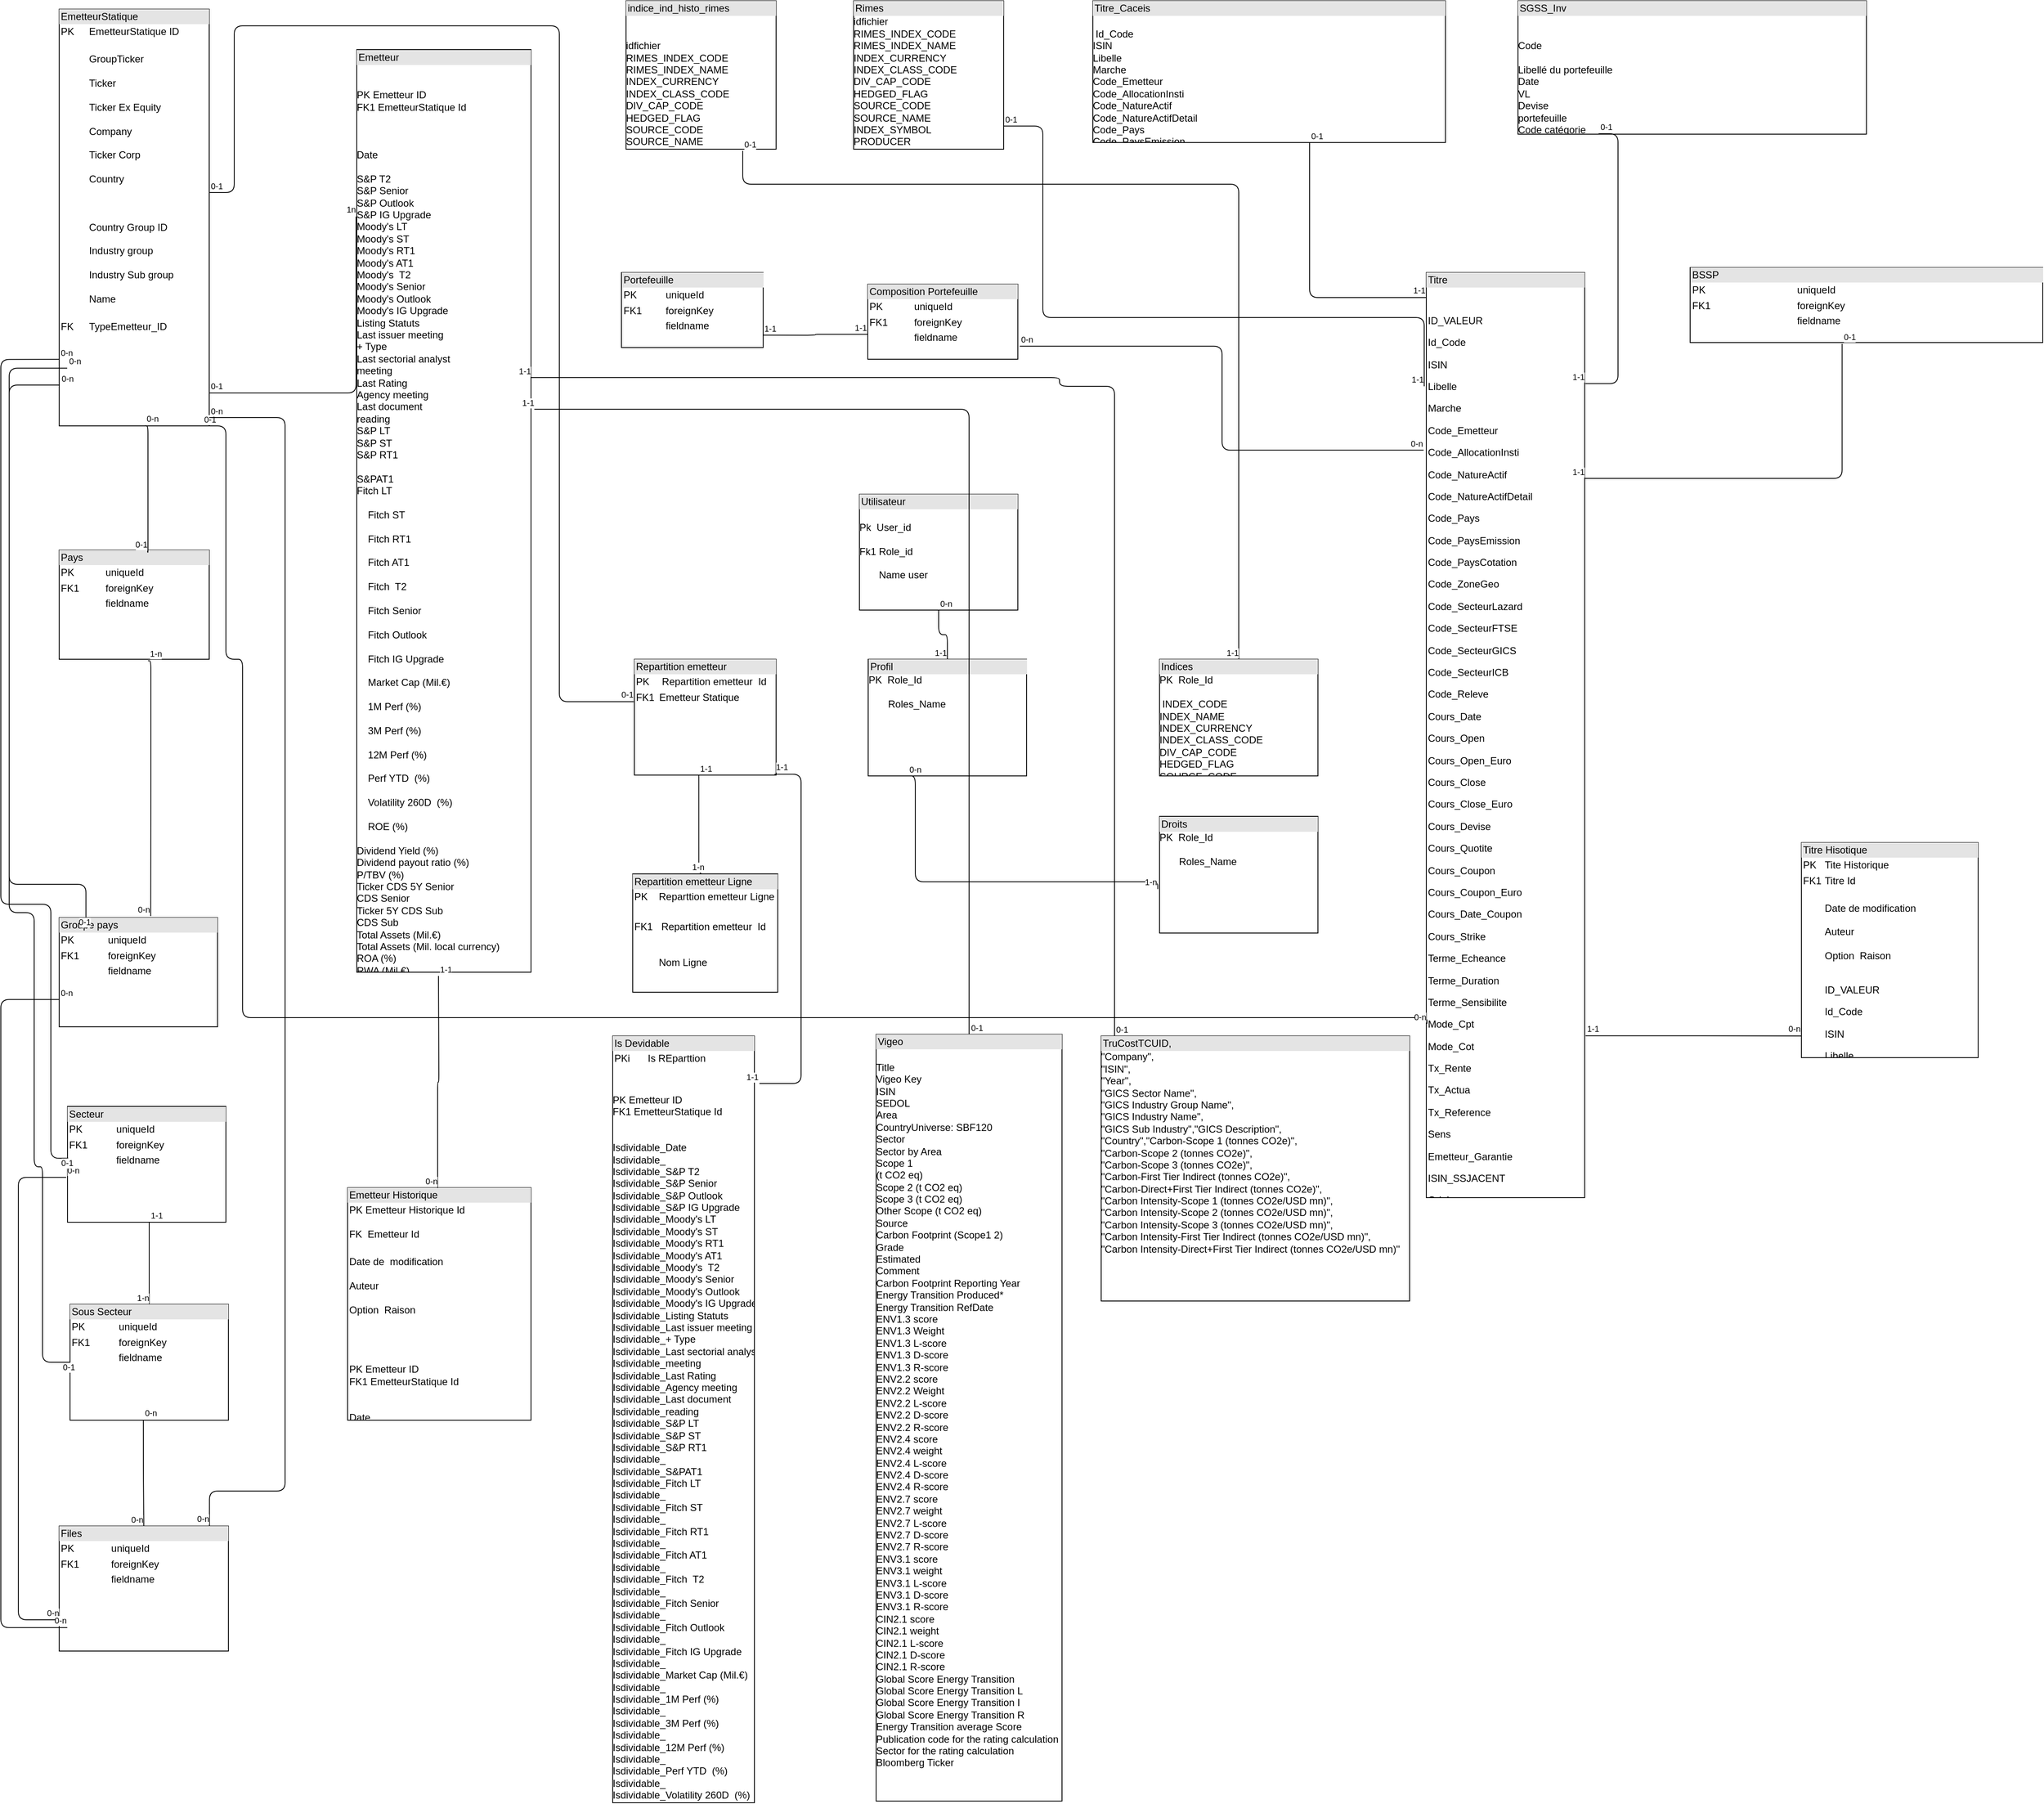 <mxfile version="10.6.3" type="github"><diagram id="TjtUz1pdgcqCLsNkUrOu" name="Page-1"><mxGraphModel dx="2678" dy="1415" grid="1" gridSize="10" guides="1" tooltips="1" connect="1" arrows="1" fold="1" page="1" pageScale="1" pageWidth="827" pageHeight="1169" math="0" shadow="0"><root><mxCell id="0"/><mxCell id="1" parent="0"/><mxCell id="jOjhKFQKecabYzMcPybn-1" value="&lt;div style=&quot;box-sizing: border-box ; width: 100% ; background: #e4e4e4 ; padding: 2px&quot;&gt;EmetteurStatique&lt;/div&gt;&lt;table style=&quot;width: 100% ; font-size: 1em&quot; cellpadding=&quot;2&quot; cellspacing=&quot;0&quot;&gt;&lt;tbody&gt;&lt;tr&gt;&lt;td&gt;PK&lt;/td&gt;&lt;td&gt;EmetteurStatique ID&lt;br&gt;&lt;/td&gt;&lt;/tr&gt;&lt;tr&gt;&lt;td&gt;&lt;br&gt;&lt;/td&gt;&lt;td&gt;&lt;br&gt;GroupTicker&lt;br&gt;&lt;br&gt;Ticker&lt;br&gt;&lt;br&gt;Ticker Ex Equity&lt;br&gt;&lt;br&gt;Company&lt;br&gt;&lt;br&gt;Ticker Corp&lt;br&gt;&lt;br&gt;Country&lt;br&gt;&lt;br&gt;&lt;br&gt;&lt;br&gt;Country Group ID&lt;br&gt;&lt;br&gt;Industry group&lt;br&gt;&lt;br&gt;Industry Sub group&lt;br&gt;&lt;br&gt;Name&lt;br&gt;&lt;br&gt;&lt;/td&gt;&lt;/tr&gt;&lt;tr&gt;&lt;td&gt;FK&amp;nbsp;&amp;nbsp;&lt;/td&gt;&lt;td&gt;TypeEmetteur_ID&lt;br&gt;&lt;/td&gt;&lt;/tr&gt;&lt;/tbody&gt;&lt;/table&gt;" style="verticalAlign=top;align=left;overflow=fill;html=1;" parent="1" vertex="1"><mxGeometry x="80" y="60" width="180" height="500" as="geometry"/></mxCell><mxCell id="jOjhKFQKecabYzMcPybn-2" value="&lt;div style=&quot;box-sizing: border-box ; width: 100% ; background: #e4e4e4 ; padding: 2px&quot;&gt;Emetteur&lt;/div&gt;&lt;br&gt;&lt;div&gt;&lt;br&gt;&lt;/div&gt;&lt;div&gt;PK Emetteur ID&lt;/div&gt;&lt;div&gt;FK1 EmetteurStatique Id&lt;/div&gt;&lt;div&gt;&lt;br&gt;&lt;/div&gt;&lt;div&gt;&lt;br&gt;&lt;/div&gt;&lt;div&gt;&lt;br&gt;&lt;/div&gt;&lt;div&gt;Date&lt;/div&gt;&lt;div&gt;&lt;br&gt;&lt;/div&gt;&lt;div&gt;S&amp;amp;P T2&lt;/div&gt;&lt;div&gt;S&amp;amp;P Senior&lt;/div&gt;&lt;div&gt;S&amp;amp;P Outlook&lt;/div&gt;&lt;div&gt;S&amp;amp;P IG Upgrade&amp;nbsp;&lt;/div&gt;&lt;div&gt;Moody's LT&lt;/div&gt;&lt;div&gt;Moody's ST&lt;/div&gt;&lt;div&gt;Moody's RT1&lt;/div&gt;&lt;div&gt;Moody's AT1&lt;/div&gt;&lt;div&gt;Moody's&amp;nbsp; T2&lt;/div&gt;&lt;div&gt;Moody's Senior&lt;/div&gt;&lt;div&gt;Moody's Outlook&lt;/div&gt;&lt;div&gt;Moody's IG Upgrade&lt;/div&gt;&lt;div&gt;Listing Statuts&lt;/div&gt;&lt;div&gt;Last issuer meeting&amp;nbsp;&lt;/div&gt;&lt;div&gt;+ Type&lt;/div&gt;&lt;div&gt;Last sectorial analyst&amp;nbsp;&lt;/div&gt;&lt;div&gt;meeting&lt;/div&gt;&lt;div&gt;Last Rating&amp;nbsp;&lt;/div&gt;&lt;div&gt;Agency meeting&lt;/div&gt;&lt;div&gt;Last document&lt;/div&gt;&lt;div&gt;reading&amp;nbsp;&lt;/div&gt;&lt;div&gt;S&amp;amp;P LT&lt;/div&gt;&lt;div&gt;S&amp;amp;P ST&lt;/div&gt;&lt;div&gt;S&amp;amp;P RT1&lt;/div&gt;&lt;div&gt;&lt;br&gt;&lt;/div&gt;&lt;div&gt;S&amp;amp;PAT1&lt;/div&gt;&lt;div&gt;Fitch LT&lt;/div&gt;&lt;div&gt;&lt;br&gt;&lt;/div&gt;&lt;div&gt;&amp;nbsp; &amp;nbsp; Fitch ST&lt;/div&gt;&lt;div&gt;&lt;br&gt;&lt;/div&gt;&lt;div&gt;&amp;nbsp; &amp;nbsp; Fitch RT1&lt;/div&gt;&lt;div&gt;&lt;br&gt;&lt;/div&gt;&lt;div&gt;&amp;nbsp; &amp;nbsp; Fitch AT1&lt;/div&gt;&lt;div&gt;&lt;br&gt;&lt;/div&gt;&lt;div&gt;&amp;nbsp; &amp;nbsp; Fitch&amp;nbsp; T2&lt;/div&gt;&lt;div&gt;&lt;br&gt;&lt;/div&gt;&lt;div&gt;&amp;nbsp; &amp;nbsp; Fitch Senior&lt;/div&gt;&lt;div&gt;&lt;br&gt;&lt;/div&gt;&lt;div&gt;&amp;nbsp; &amp;nbsp; Fitch Outlook&lt;/div&gt;&lt;div&gt;&lt;br&gt;&lt;/div&gt;&lt;div&gt;&amp;nbsp; &amp;nbsp; Fitch IG Upgrade&amp;nbsp;&lt;/div&gt;&lt;div&gt;&lt;br&gt;&lt;/div&gt;&lt;div&gt;&amp;nbsp; &amp;nbsp; Market Cap (Mil.€)&lt;/div&gt;&lt;div&gt;&lt;br&gt;&lt;/div&gt;&lt;div&gt;&amp;nbsp; &amp;nbsp; 1M Perf (%)&lt;/div&gt;&lt;div&gt;&lt;br&gt;&lt;/div&gt;&lt;div&gt;&amp;nbsp; &amp;nbsp; 3M Perf (%)&lt;/div&gt;&lt;div&gt;&lt;br&gt;&lt;/div&gt;&lt;div&gt;&amp;nbsp; &amp;nbsp; 12M Perf (%)&lt;/div&gt;&lt;div&gt;&lt;br&gt;&lt;/div&gt;&lt;div&gt;&amp;nbsp; &amp;nbsp; Perf YTD&amp;nbsp; (%)&lt;/div&gt;&lt;div&gt;&lt;br&gt;&lt;/div&gt;&lt;div&gt;&amp;nbsp; &amp;nbsp; Volatility 260D&amp;nbsp; (%)&lt;/div&gt;&lt;div&gt;&lt;br&gt;&lt;/div&gt;&lt;div&gt;&amp;nbsp; &amp;nbsp; ROE (%)&lt;/div&gt;&lt;div&gt;&lt;br&gt;&lt;/div&gt;&lt;div&gt;Dividend Yield (%)&lt;/div&gt;&lt;div&gt;Dividend payout ratio (%)&lt;/div&gt;&lt;div&gt;P/TBV (%)&lt;/div&gt;&lt;div&gt;Ticker CDS 5Y Senior&lt;/div&gt;&lt;div&gt;CDS Senior&lt;/div&gt;&lt;div&gt;Ticker 5Y CDS Sub&lt;/div&gt;&lt;div&gt;CDS Sub&lt;/div&gt;&lt;div&gt;Total Assets (Mil.€)&lt;/div&gt;&lt;div&gt;Total Assets (Mil. local currency)&lt;/div&gt;&lt;div&gt;ROA (%)&lt;/div&gt;&lt;div&gt;RWA (Mil.€)&lt;/div&gt;&lt;div&gt;RWA (Mil. local currency)&lt;/div&gt;&lt;div&gt;Risk Density&lt;/div&gt;&lt;div&gt;Loan (Mil.€)&lt;/div&gt;&lt;div&gt;Loan (Mil.local currency)&lt;/div&gt;&lt;div&gt;&lt;br&gt;&lt;/div&gt;&lt;div&gt;NPA (Mil.€)&lt;/div&gt;&lt;div&gt;&lt;br&gt;&lt;/div&gt;&lt;div&gt;NPA (Mil.local currency)&lt;/div&gt;&lt;div&gt;&lt;br&gt;&lt;/div&gt;&lt;div&gt;NPA/Assets&lt;/div&gt;&lt;div&gt;Foreclosed (Mil.€)&lt;/div&gt;&lt;div&gt;&lt;br&gt;&lt;/div&gt;&lt;div&gt;Foreclosed/Asset&lt;/div&gt;&lt;div&gt;&lt;br&gt;&lt;/div&gt;&lt;div&gt;NPL (Mil.€)&lt;/div&gt;&lt;div&gt;&lt;br&gt;&lt;/div&gt;&lt;div&gt;NPL/Assets&lt;/div&gt;&lt;div&gt;&lt;br&gt;&lt;/div&gt;&lt;div&gt;NPL/Total Loans&lt;/div&gt;&lt;div&gt;&lt;br&gt;&lt;/div&gt;&lt;div&gt;Equity (Mil.€)&lt;/div&gt;&lt;div&gt;&lt;br&gt;&lt;/div&gt;&lt;div&gt;Equity (Mil.local currency)&lt;/div&gt;&lt;div&gt;&lt;br&gt;&lt;/div&gt;&lt;div&gt;NBI (Mil.€)&lt;/div&gt;&lt;div&gt;&lt;br&gt;&lt;/div&gt;&lt;div&gt;NBI (Mil.local currency)&lt;/div&gt;&lt;div&gt;&lt;br&gt;&lt;/div&gt;&lt;div&gt;NII (Mil.€)&lt;/div&gt;&lt;div&gt;&lt;br&gt;&lt;/div&gt;&lt;div&gt;NII (Mil.€)&lt;/div&gt;&lt;div&gt;&lt;br&gt;&lt;/div&gt;&lt;div&gt;c&lt;/div&gt;&lt;div&gt;&lt;br&gt;&lt;/div&gt;&lt;div&gt;NIM (%)&lt;/div&gt;&lt;div&gt;&lt;br&gt;&lt;/div&gt;&lt;div&gt;Net Profit (Mil.€)&lt;/div&gt;&lt;div&gt;&lt;br&gt;&lt;/div&gt;&lt;div&gt;Net Profit (Mil.local currency)&lt;/div&gt;&lt;div&gt;&lt;br&gt;&lt;/div&gt;&lt;div&gt;NII/NBI&lt;/div&gt;&lt;div&gt;&lt;br&gt;&lt;/div&gt;&lt;div&gt;Fees &amp;amp; Commissions&lt;/div&gt;&lt;div&gt;&lt;br&gt;&lt;/div&gt;&lt;div&gt;Fees/NBI&lt;/div&gt;&lt;div&gt;&lt;br&gt;&lt;/div&gt;&lt;div&gt;Efficiency Ratio (%)&lt;/div&gt;&lt;div&gt;&lt;br&gt;&lt;/div&gt;&lt;div&gt;Coverage Ratio (%)&lt;/div&gt;&lt;div&gt;&lt;br&gt;&lt;/div&gt;&lt;div&gt;Texas Ratio (%)&lt;/div&gt;&lt;div&gt;&lt;br&gt;&lt;/div&gt;&lt;div&gt;PPI (Mil.€)&lt;/div&gt;&lt;div&gt;&lt;br&gt;&lt;/div&gt;&lt;div&gt;Provisions (Mil.€)&lt;/div&gt;&lt;div&gt;&lt;br&gt;&lt;/div&gt;&lt;div&gt;Provisions/PPI&lt;/div&gt;&lt;div&gt;&lt;br&gt;&lt;/div&gt;&lt;div&gt;CET1 Real FL&lt;/div&gt;&lt;div&gt;&lt;br&gt;&lt;/div&gt;&lt;div&gt;Margin FL&lt;/div&gt;&lt;div&gt;&lt;br&gt;&lt;/div&gt;&lt;div&gt;Total CET1 Req FL&lt;/div&gt;&lt;div&gt;&lt;br&gt;&lt;/div&gt;&lt;div&gt;CCB&lt;/div&gt;&lt;div&gt;&lt;br&gt;&lt;/div&gt;&lt;div&gt;Syst. Buffer&lt;/div&gt;&lt;div&gt;&lt;br&gt;&lt;/div&gt;&lt;div&gt;G-SII&lt;/div&gt;&lt;div&gt;&lt;br&gt;&lt;/div&gt;&lt;div&gt;O-SII&lt;/div&gt;&lt;div&gt;&lt;br&gt;&lt;/div&gt;&lt;div&gt;CCyB&lt;/div&gt;&lt;div&gt;&lt;br&gt;&lt;/div&gt;&lt;div&gt;P1 - CET1&lt;/div&gt;&lt;div&gt;&lt;br&gt;&lt;/div&gt;&lt;div&gt;P2R - CET1&lt;/div&gt;&lt;div&gt;&lt;br&gt;&lt;/div&gt;&lt;div&gt;Impact CET1 Stress Test 2018&lt;/div&gt;&lt;div&gt;&lt;br&gt;&lt;/div&gt;&lt;div&gt;T1 Ratio (FL)&lt;/div&gt;&lt;div&gt;&lt;br&gt;&lt;/div&gt;&lt;div&gt;&lt;br&gt;&lt;/div&gt;&lt;div&gt;Total Tier 1 Req FL&lt;/div&gt;&lt;div&gt;&lt;br&gt;&lt;/div&gt;&lt;div&gt;P1 - AT1&lt;/div&gt;&lt;div&gt;&lt;br&gt;&lt;/div&gt;&lt;div&gt;P2R - AT1&lt;/div&gt;&lt;div&gt;&lt;br&gt;&lt;/div&gt;&lt;div&gt;Tier 2 Real FL&lt;/div&gt;&lt;div&gt;&lt;br&gt;&lt;/div&gt;&lt;div&gt;&amp;nbsp; &amp;nbsp; Total Tier 2 Req FL&lt;/div&gt;&lt;div&gt;&lt;br&gt;&lt;/div&gt;&lt;div&gt;P1-Tier 2&lt;/div&gt;&lt;div&gt;&lt;br&gt;&lt;/div&gt;&lt;div&gt;P2R - Tier 2&lt;/div&gt;&lt;div&gt;&lt;br&gt;&lt;/div&gt;&lt;div&gt;Total Capital Real FL&lt;/div&gt;&lt;div&gt;&lt;br&gt;&lt;/div&gt;&lt;div&gt;RWA (Ccy)&lt;/div&gt;&lt;div&gt;&lt;br&gt;&lt;/div&gt;&lt;div&gt;ADI 2017CCY (in millions)&lt;/div&gt;&lt;div&gt;&lt;br&gt;&lt;/div&gt;&lt;div&gt;Leverage Ratio&lt;/div&gt;&lt;div&gt;&lt;br&gt;&lt;/div&gt;&lt;div&gt;MREL Requirement&lt;/div&gt;&lt;div&gt;&lt;br&gt;&lt;/div&gt;&lt;div&gt;MREL&lt;/div&gt;&lt;div&gt;&lt;br&gt;&lt;/div&gt;&lt;div&gt;MREL Composition&lt;/div&gt;&lt;div&gt;&lt;br&gt;&lt;/div&gt;&lt;div&gt;&lt;br&gt;&lt;/div&gt;&lt;div&gt;Loan/Deposits (%)&lt;/div&gt;&lt;div&gt;&lt;br&gt;&lt;/div&gt;&lt;div&gt;Gross Revenue (Mil.€)&lt;/div&gt;&lt;div&gt;&lt;br&gt;&lt;/div&gt;&lt;div&gt;Gross Revenue (Mil.local currency)&lt;/div&gt;&lt;div&gt;&lt;br&gt;&lt;/div&gt;&lt;div&gt;Deposits (Mil.€)&lt;/div&gt;&lt;div&gt;&lt;br&gt;&lt;/div&gt;&lt;div&gt;Deposits (Mil.local currency)&lt;/div&gt;&lt;div&gt;Total Investments LT (Mil.€)&lt;/div&gt;&lt;div&gt; Fixed Income/Trading Invest&lt;/div&gt;&lt;div&gt;Fixed Income/Trading&amp;nbsp;&lt;/div&gt;&lt;div&gt;Invest to TI&lt;/div&gt;&lt;div&gt;Loans &amp;amp; Mortgages Invest&lt;/div&gt;&lt;div&gt;Loans &amp;amp; Mortgages&amp;nbsp;&lt;/div&gt;&lt;div&gt;Invest to TI&lt;/div&gt;&lt;div&gt;Fixed Income Securities&lt;/div&gt;&lt;div&gt;-HTM Invest&lt;/div&gt;&lt;div&gt;Fixed Income Securities&lt;/div&gt;&lt;div&gt;-HTM Invest to TI&lt;/div&gt;&lt;div&gt;Equity Securities&lt;/div&gt;&lt;div&gt;Equity Securities to TI&lt;/div&gt;&lt;div&gt;Real Estate Investments&lt;/div&gt;&lt;div&gt;Real Estate Investments to TI&lt;/div&gt;&lt;div&gt;Other Investments&lt;/div&gt;&lt;div&gt;Other Investments to TI&lt;/div&gt;&lt;div&gt;Equity %&lt;/div&gt;&lt;div&gt;Total Liabilities (Mil.€)&lt;/div&gt;&lt;div&gt;Total Liabilities&lt;/div&gt;&lt;div&gt; (Mil.local currency)&lt;/div&gt;&lt;div&gt;Net premium revenue (Mil.€)&lt;/div&gt;&lt;div&gt;Net premium revenue&amp;nbsp;&lt;/div&gt;&lt;div&gt;(Mil.local currency)&lt;/div&gt;&lt;div&gt;Net premium revenue&amp;nbsp;&lt;/div&gt;&lt;div&gt;Life (Mil.€)&lt;/div&gt;&lt;div&gt;Net premium revenue&amp;nbsp;&lt;/div&gt;&lt;div&gt;Life (Mil.local currency)&lt;/div&gt;&lt;div&gt;Net Premium Life to&amp;nbsp;&lt;/div&gt;&lt;div&gt;Total Net Premium&lt;/div&gt;&lt;div&gt;Net premium revenue&lt;/div&gt;&lt;div&gt;Non Life (Mil.€)&lt;/div&gt;&lt;div&gt;Net premium revenue&amp;nbsp;&lt;/div&gt;&lt;div&gt;Non Life (Mil.local currency)&lt;/div&gt;&lt;div&gt;Net Premium Non&amp;nbsp;&lt;/div&gt;&lt;div&gt;Life to Total Net Premium&lt;/div&gt;&lt;div&gt;Operating Income (Mil.€)&lt;/div&gt;&lt;div&gt;Operating Income&amp;nbsp;&lt;/div&gt;&lt;div&gt;(Mil.local currency)&lt;/div&gt;&lt;div&gt;Net Income (Mil.€)&lt;/div&gt;&lt;div&gt;Net Income (Mil.local currency)&lt;/div&gt;&lt;div&gt;Operating Margin (%)&lt;/div&gt;&lt;div&gt;Net Income Margin (%)&lt;/div&gt;&lt;div&gt;Gross Premium Written (life)&lt;/div&gt;&lt;div&gt;Gross Premium Written (Non life)&lt;/div&gt;&lt;div&gt;Combined Ratio (Non life) (%)&lt;/div&gt;&lt;div&gt;Loss Ratio (Non Life) (%)&lt;/div&gt;&lt;div&gt;Expense Ratio (Non Life) (%)&lt;/div&gt;&lt;div&gt;Benefit Ratio (Life) (%)&lt;/div&gt;&lt;div&gt;Cost Ratio (life) (%)&lt;/div&gt;&lt;div&gt;SCR (%)&lt;/div&gt;&lt;div&gt;MCR (%)&lt;/div&gt;&lt;div&gt;Currency&lt;/div&gt;&lt;div&gt;Period&lt;/div&gt;&lt;div&gt;PL&lt;/div&gt;&lt;div&gt;BS&lt;/div&gt;&lt;div&gt;Capital&lt;/div&gt;&lt;div&gt;&lt;br&gt;&lt;/div&gt;&lt;div&gt;Liquidity&lt;/div&gt;&lt;div&gt;&lt;br&gt;&lt;/div&gt;&lt;div&gt;TLTRO 2&lt;/div&gt;&lt;div&gt;&lt;br&gt;&lt;/div&gt;&lt;div&gt;Strategy &amp;amp; Guidances&lt;/div&gt;&lt;div&gt;Comments&lt;/div&gt;&lt;div&gt;Strategy&lt;/div&gt;&lt;div&gt;Rating Agencies&lt;/div&gt;&lt;div&gt;&lt;br&gt;&lt;/div&gt;&lt;div&gt;Investment Thesis&lt;/div&gt;&lt;div&gt;&lt;br&gt;&lt;/div&gt;&lt;div&gt;SRI Comments&lt;/div&gt;&lt;div&gt;Newsflow&lt;/div&gt;&lt;div&gt;Plan&lt;/div&gt;&lt;div&gt;Executed&lt;/div&gt;&lt;div&gt;Plan 1&lt;/div&gt;&lt;div&gt;Executed 1&amp;nbsp;&lt;/div&gt;&lt;div&gt;Plan 2&amp;nbsp;&lt;/div&gt;&lt;div&gt;Executed 2&lt;/div&gt;&lt;div&gt;GLOBAL FUNDING TARGET&lt;/div&gt;&lt;div&gt;Issuance program: Covered&lt;/div&gt;&lt;div&gt;Realized&lt;/div&gt;&lt;div&gt;Issuance program: Senior&lt;/div&gt;&lt;div&gt;Realized&amp;nbsp;&lt;/div&gt;&lt;div&gt;Issuance program: Tier 2&lt;/div&gt;&lt;div&gt;Realized&lt;/div&gt;&lt;div&gt;Issuance program: RT1&lt;/div&gt;&lt;div&gt;Realized&lt;/div&gt;&lt;div&gt;&lt;br&gt;&lt;/div&gt;&lt;div&gt;ssuance program: Secured&lt;/div&gt;&lt;div&gt;&lt;br&gt;&lt;/div&gt;&lt;div&gt;Realized&lt;/div&gt;&lt;div&gt;&lt;br&gt;&lt;/div&gt;&lt;div&gt;ssuance program: Senior preferred/unsecured&lt;/div&gt;&lt;div&gt;&lt;br&gt;&lt;/div&gt;&lt;div&gt;Realized&lt;/div&gt;&lt;div&gt;&lt;br&gt;&lt;/div&gt;&lt;div&gt;Issuance program: NPS&lt;/div&gt;&lt;div&gt;&lt;br&gt;&lt;/div&gt;&lt;div&gt;Realized&lt;/div&gt;&lt;div&gt;&lt;br&gt;&lt;/div&gt;&lt;div&gt;Issuance program: AT1&lt;/div&gt;&lt;div&gt;&lt;br&gt;&lt;/div&gt;&lt;div&gt;Realized&lt;/div&gt;&lt;div&gt;Vigeo Score HR&lt;/div&gt;&lt;div&gt;Vigeo Score ENV&lt;/div&gt;&lt;div&gt;Vigeo Score C&amp;amp;S&lt;/div&gt;&lt;div&gt;Vigeo Score CG&lt;/div&gt;&lt;div&gt;Vigeo Score CIN&lt;/div&gt;&lt;div&gt;Vigeo Score HRts&lt;/div&gt;&lt;div&gt;Vigeo Score Total&lt;/div&gt;&lt;div&gt;Trucost Issuance Scope 1&lt;/div&gt;&lt;div&gt;Trucost Issuance Scope 2&lt;/div&gt;&lt;div&gt;Trucost Carbon Intensity-Scope&amp;nbsp;&lt;/div&gt;&lt;div&gt;1 (tonnes CO2e/USD mn)&lt;/div&gt;&lt;div&gt;Trucost Carbon Intensity-Scope&amp;nbsp;&lt;/div&gt;&lt;div&gt;2 (tonnes CO2e/USD mn)&lt;/div&gt;&lt;div&gt;Analyst&lt;/div&gt;&lt;div&gt;2nd Analyst&lt;/div&gt;&lt;div&gt;IR Mail&lt;/div&gt;&lt;div&gt;IR Phone&lt;/div&gt;&lt;div&gt;Credit quality&lt;/div&gt;&lt;div&gt;Credit trend&lt;/div&gt;&lt;div&gt;RV Senior&lt;/div&gt;&lt;div&gt;RV Sub&lt;/div&gt;&lt;div&gt;One pager ?&lt;/div&gt;&lt;div&gt;Currency&lt;/div&gt;&lt;div&gt;&lt;br&gt;&lt;/div&gt;&lt;div&gt;&lt;div&gt;&lt;span&gt;comments /Last comments&amp;nbsp;&lt;/span&gt;&lt;/div&gt;&lt;div&gt;&lt;span&gt;Rating Moodys&lt;/span&gt;&lt;/div&gt;&lt;div&gt;&lt;span&gt;Rating S&amp;amp;P&lt;/span&gt;&lt;/div&gt;&lt;div&gt;&lt;span&gt;Rating Fitch&lt;/span&gt;&lt;/div&gt;&lt;div&gt;&lt;span&gt;ESG Score&lt;/span&gt;&lt;/div&gt;&lt;div&gt;&lt;span&gt;Fundamental Score&lt;/span&gt;&lt;/div&gt;&lt;div&gt;&lt;span&gt;Trend&lt;/span&gt;&lt;/div&gt;&lt;div&gt;&lt;span&gt;Relative Value Score&amp;nbsp; Senior&lt;/span&gt;&lt;/div&gt;&lt;div&gt;&lt;span&gt;Relative Value Score Sub&lt;/span&gt;&lt;/div&gt;&lt;div&gt;&lt;span&gt;Do you consider this issuer is currently able to face its 1Y and 2Y senior issues (final credit risk)?&amp;nbsp;&lt;/span&gt;&lt;/div&gt;&lt;div&gt;&lt;span&gt;Do you consider the spreads of the issuer will not significantly widen compared to its peers for the coming 12 months on the short part of the curve, 1D-2Y (volatility)?&amp;nbsp;&lt;/span&gt;&lt;/div&gt;&lt;/div&gt;&lt;div&gt;&lt;br&gt;&lt;/div&gt;&lt;br&gt;&lt;br&gt;&lt;br&gt;&lt;br&gt;&lt;br&gt;&lt;br&gt;&lt;br&gt;&lt;br&gt;&lt;br&gt;&lt;br&gt;&lt;br&gt;&lt;br&gt;&lt;br&gt;&lt;br&gt;&lt;br&gt;&lt;br&gt;&lt;table&gt;&lt;tbody&gt;&lt;tr&gt;&lt;td&gt;&lt;br&gt;&lt;/td&gt;&lt;/tr&gt;&lt;/tbody&gt;&lt;/table&gt;" style="verticalAlign=top;align=left;overflow=fill;html=1;" parent="1" vertex="1"><mxGeometry x="437" y="108.5" width="209" height="1107" as="geometry"/></mxCell><mxCell id="jOjhKFQKecabYzMcPybn-4" value="&lt;div style=&quot;box-sizing: border-box ; width: 100% ; background: #e4e4e4 ; padding: 2px&quot;&gt;Titre&lt;/div&gt;&lt;table style=&quot;width: 100% ; font-size: 1em&quot; cellpadding=&quot;2&quot; cellspacing=&quot;0&quot;&gt;&lt;tbody&gt;&lt;tr&gt;&lt;td&gt;&lt;br&gt;&lt;/td&gt;&lt;td&gt;&lt;/td&gt;&lt;/tr&gt;&lt;tr&gt;&lt;td&gt;&lt;p&gt;ID_VALEUR &lt;/p&gt;&lt;p&gt;Id_Code &lt;/p&gt;&lt;p&gt;ISIN &lt;/p&gt;&lt;p&gt;Libelle &lt;/p&gt;&lt;p&gt;Marche &lt;/p&gt;&lt;p&gt;Code_Emetteur &lt;/p&gt;&lt;p&gt;Code_AllocationInsti &lt;/p&gt;&lt;p&gt;Code_NatureActif &lt;/p&gt;&lt;p&gt;Code_NatureActifDetail &lt;/p&gt;&lt;p&gt;Code_Pays &lt;/p&gt;&lt;p&gt;Code_PaysEmission &lt;/p&gt;&lt;p&gt;Code_PaysCotation &lt;/p&gt;&lt;p&gt;Code_ZoneGeo &lt;/p&gt;&lt;p&gt;Code_SecteurLazard &lt;/p&gt;&lt;p&gt;Code_SecteurFTSE &lt;/p&gt;&lt;p&gt;Code_SecteurGICS &lt;/p&gt;&lt;p&gt;Code_SecteurICB &lt;/p&gt;&lt;p&gt;Code_Releve &lt;/p&gt;&lt;p&gt;Cours_Date &lt;/p&gt;&lt;p&gt;Cours_Open &lt;/p&gt;&lt;p&gt;Cours_Open_Euro &lt;/p&gt;&lt;p&gt;Cours_Close &lt;/p&gt;&lt;p&gt;Cours_Close_Euro &lt;/p&gt;&lt;p&gt;Cours_Devise &lt;/p&gt;&lt;p&gt;Cours_Quotite &lt;/p&gt;&lt;p&gt;Cours_Coupon &lt;/p&gt;&lt;p&gt;Cours_Coupon_Euro &lt;/p&gt;&lt;p&gt;Cours_Date_Coupon &lt;/p&gt;&lt;p&gt;Cours_Strike &lt;/p&gt;&lt;p&gt;Terme_Echeance &lt;/p&gt;&lt;p&gt;Terme_Duration &lt;/p&gt;&lt;p&gt;Terme_Sensibilite &lt;/p&gt;&lt;p&gt;Mode_Cpt &lt;/p&gt;&lt;p&gt;Mode_Cot &lt;/p&gt;&lt;p&gt;Tx_Rente &lt;/p&gt;&lt;p&gt;Tx_Actua &lt;/p&gt;&lt;p&gt;Tx_Reference &lt;/p&gt;&lt;p&gt;Sens &lt;/p&gt;&lt;p&gt;Emetteur_Garantie &lt;/p&gt;&lt;p&gt;ISIN_SSJACENT &lt;/p&gt;&lt;p&gt;Origine &lt;/p&gt;&lt;p&gt;IsOPCVM &lt;/p&gt;&lt;p&gt;OPCVM_MAISON &lt;/p&gt;&lt;p&gt;OPCVM_NUMCLI &lt;/p&gt;&lt;p&gt;OPCVM_CLASSIFICATION &lt;/p&gt;&lt;p&gt;Releve_Code_Actif &lt;/p&gt;&lt;p&gt;Releve_Code_Zone_Geo &lt;/p&gt;&lt;p&gt;Reuters_RIC &lt;/p&gt;&lt;p&gt;Reuters_Quote_Id &lt;/p&gt;&lt;p&gt;Reuters_Org_Id &lt;/p&gt;&lt;p&gt;Reuters_IsRealTime &lt;/p&gt;&lt;p&gt;Reuters_Priority &lt;/p&gt;&lt;p&gt;Gestion_IsEligiblePEA &lt;/p&gt;&lt;p&gt;Gestion_IsCote &lt;/p&gt;&lt;p&gt;Cours_OPCVM_Date &lt;/p&gt;&lt;p&gt;Cours_OPCVM_Open &lt;/p&gt;&lt;p&gt;Cours_OPCVM_Open_Euro &lt;/p&gt;&lt;p&gt;Cours_OPCVM_Close &lt;/p&gt;&lt;p&gt;Cours_OPCVM_Close_Euro &lt;/p&gt;&lt;p&gt;Cours_OPCVM_Coupon &lt;/p&gt;&lt;p&gt;Cours_OPCVM_Coupon_Euro &lt;/p&gt;&lt;p&gt;Cours_OPCVM_Date_Coupon &lt;/p&gt;&lt;p&gt;OPCVM_DURATION_C &lt;/p&gt;&lt;p&gt;OPCVM_TXACTUA_C &lt;/p&gt;&lt;p&gt;OPCVM_Sensi_C &lt;/p&gt;&lt;p&gt;OPCVM_DURATION_P &lt;/p&gt;&lt;p&gt;OPCVM_TXACTUA_P &lt;/p&gt;&lt;p&gt;OPCVM_Sensi_P &lt;/p&gt;&lt;p&gt;NB_Actions &lt;/p&gt;&lt;p&gt;NB_Actions_Date &lt;/p&gt;&lt;p&gt;Terme_Callable &lt;/p&gt;&lt;p&gt;Terme_Date_Call &lt;/p&gt;&lt;p&gt;Terme_Tx_Actua_Bloomberg &lt;/p&gt;&lt;p&gt;Terme_Sensi_Bloomberg &lt;/p&gt;&lt;p&gt;Derives_Categorie_ss_jacent &lt;/p&gt;&lt;p&gt;Derives_Tx_Nominal &lt;/p&gt;&lt;p&gt;Derives_Date_Emission &lt;/p&gt;&lt;p&gt;Derives_Duree_emprunt &lt;/p&gt;&lt;p&gt;Derives_IsLivrable &lt;/p&gt;&lt;p&gt;Date_Maj &lt;/p&gt;&lt;p&gt;Date_Cloture &lt;/p&gt;&lt;p&gt;OPCVM_NBDEC &lt;/p&gt;&lt;p&gt;CDEVEM &lt;/p&gt;&lt;p&gt;CNATEM &lt;/p&gt;&lt;p&gt;FORMEX &lt;/p&gt;&lt;p&gt;COBCNV &lt;/p&gt;&lt;p&gt;COBTXV &lt;/p&gt;&lt;p&gt;COBSER &lt;/p&gt;&lt;p&gt;CEUROB &lt;/p&gt;&lt;p&gt;COBECH &lt;/p&gt;&lt;p&gt;CSOUMDDG &lt;/p&gt;&lt;p&gt;CPLVAL &lt;/p&gt;&lt;p&gt;CCOTFR &lt;/p&gt;&lt;p&gt;CCOTET &lt;/p&gt;&lt;p&gt;PDCVREF &lt;/p&gt;&lt;p&gt;VOLATILITE &lt;/p&gt;&lt;p&gt;PREMIS &lt;/p&gt;&lt;p&gt;MREMBT &lt;/p&gt;&lt;p&gt;TYPVAL &lt;/p&gt;&lt;p&gt;DEMAT &lt;/p&gt;&lt;p&gt;VALSICO &lt;/p&gt;&lt;p&gt;Code_Releve_Pays &lt;/p&gt;&lt;p&gt;Code_Releve_Nature &lt;/p&gt;&lt;p&gt;Notation_SP &lt;/p&gt;&lt;p&gt;Notation_SP_Type &lt;/p&gt;&lt;p&gt;Notation_SP_Date &lt;/p&gt;&lt;p&gt;Notation_M &lt;/p&gt;&lt;p&gt;Notation_M_Type &lt;/p&gt;&lt;p&gt;Notation_M_Date &lt;/p&gt;&lt;p&gt;DDIVIX &lt;/p&gt;&lt;p&gt;RDIVIS &lt;/p&gt;&lt;p&gt;CoefAction &lt;/p&gt;&lt;p&gt;Cours_Close_FinMois &lt;/p&gt;&lt;p&gt;Devise1 &lt;/p&gt;&lt;p&gt;Devise2 &lt;/p&gt;&lt;p&gt;DateCloture &lt;/p&gt;&lt;p&gt;Active &lt;/p&gt;&lt;p&gt;Tx_Type &lt;/p&gt;&lt;p&gt;Tx_Code &lt;/p&gt;&lt;p&gt;Tx_Courbe_Revalo &lt;/p&gt;&lt;p&gt;Tx_Marge_Courbe_Revalo &lt;/p&gt;&lt;p&gt;Tx_Date_Marge_CR &lt;/p&gt;&lt;p&gt;IsStepUp &lt;/p&gt;&lt;p&gt;RangSubord &lt;/p&gt;&lt;p&gt;IsHybride &lt;/p&gt;&lt;p&gt;IsPerpetuelle &lt;/p&gt;&lt;p&gt;IVALTTF &lt;/p&gt;&lt;p&gt;DINOUTTTF &lt;/p&gt;&lt;p&gt;AGDR &lt;/p&gt;&lt;p&gt;INTEGDERIVE &lt;/p&gt;&lt;p&gt;CDEVEXPO &lt;/p&gt;&lt;p&gt;RATIO_CONVERS &lt;/p&gt;&lt;p&gt;DATE_DEB_CONV &lt;/p&gt;&lt;p&gt;DATE_FIN_CONV &lt;/p&gt;&lt;p&gt;DELTA_CONVERS &lt;/p&gt;&lt;p&gt;CSOUMIRS &lt;/p&gt;&lt;p&gt;CREFIS &lt;/p&gt;&lt;p&gt;NOTATION_F &lt;/p&gt;&lt;p&gt;NOTATION_F_TYPE &lt;/p&gt;&lt;p&gt;NOTATION_F_DATE &lt;/p&gt;&lt;p&gt;Ref_SWAP &lt;/p&gt;&lt;p&gt;PEA_PME_ADMIS &lt;/p&gt;&lt;p&gt;PEA_PME_TIT_NC &lt;/p&gt;&lt;p&gt;CODEVISIN_D &lt;/p&gt;&lt;p&gt;SR_MONTANT &lt;/p&gt;&lt;p&gt;CIC &lt;/p&gt;&lt;p&gt;CIC_CALL &lt;/p&gt;&lt;p&gt;CIC_PUT &lt;/p&gt;&lt;p&gt;AIFM_SubAssetCode &lt;/p&gt;&lt;p&gt;AIFM_SubAssetCode_TurnOver &lt;/p&gt;&lt;p&gt;Code_Liquidite &lt;/p&gt;&lt;p&gt;Code_PERFORMANCES_ESPEREE &lt;/p&gt;&lt;p&gt;PDCVRF &lt;/p&gt;&lt;p&gt;FLT_SPREAD &lt;/p&gt;&lt;p&gt;REDEMP_VAL &lt;/p&gt;&lt;p&gt;IS_SECURED &lt;/p&gt;&lt;p&gt;IS_COVERED &lt;/p&gt;&lt;p&gt;CNVX_Mid &lt;/p&gt;&lt;p&gt;Profil_Option &lt;/p&gt;&lt;p&gt;Nb_Droits_Vote &lt;/p&gt;&lt;p&gt;Nb_Droits_Vote_Bloomberg &lt;/p&gt;&lt;p&gt;NB_ACTION_Bloomberg &lt;/p&gt;&lt;p&gt;DATNBACT_Bloomberg &lt;/p&gt;&lt;p&gt;Nb_Droits_Vote_Regulateur &lt;/p&gt;&lt;p&gt;Nb_Actions_Regulateur &lt;/p&gt;&lt;p&gt;Indicateur_priorite_droits_votes &lt;/p&gt;&lt;p&gt;Indicateur_priorite_nb_Actions &lt;/p&gt;&lt;p&gt;Date_Nb_Actions_Regulateur &lt;/p&gt;&lt;p&gt;Code_Regulateur&lt;/p&gt;&lt;br&gt;&lt;br&gt;&lt;/td&gt;&lt;td&gt;&lt;br&gt;&lt;/td&gt;&lt;/tr&gt;&lt;/tbody&gt;&lt;/table&gt;&lt;br&gt;&lt;br&gt;" style="verticalAlign=top;align=left;overflow=fill;html=1;" parent="1" vertex="1"><mxGeometry x="1720" y="376" width="190" height="1110" as="geometry"/></mxCell><mxCell id="jOjhKFQKecabYzMcPybn-5" value="&lt;div style=&quot;box-sizing: border-box ; width: 100% ; background: #e4e4e4 ; padding: 2px&quot;&gt;Titre_Caceis&lt;/div&gt;&lt;br&gt;&amp;nbsp;&lt;span&gt;Id_Code&lt;/span&gt;&lt;div&gt;ISIN&lt;/div&gt;&lt;div&gt;Libelle&lt;/div&gt;&lt;div&gt;Marche&lt;/div&gt;&lt;div&gt;Code_Emetteur&lt;/div&gt;&lt;div&gt;Code_AllocationInsti&lt;/div&gt;&lt;div&gt;Code_NatureActif&lt;/div&gt;&lt;div&gt;Code_NatureActifDetail&lt;/div&gt;&lt;div&gt;Code_Pays&lt;/div&gt;&lt;div&gt;Code_PaysEmission&lt;/div&gt;&lt;div&gt;Code_PaysCotation&lt;/div&gt;&lt;div&gt;Code_ZoneGeo&lt;/div&gt;&lt;div&gt;Code_SecteurLazard&lt;/div&gt;&lt;div&gt;Code_SecteurFTSE&lt;/div&gt;&lt;div&gt;Code_SecteurGICS&lt;/div&gt;&lt;div&gt;Code_SecteurICB&lt;/div&gt;&lt;div&gt;Code_Releve&lt;/div&gt;&lt;div&gt;Cours_Date&lt;/div&gt;&lt;div&gt;Cours_Open&lt;/div&gt;&lt;div&gt;Cours_Open_Euro&lt;/div&gt;&lt;div&gt;Cours_Close&lt;/div&gt;&lt;div&gt;Cours_Close_Euro&lt;/div&gt;&lt;div&gt;Cours_Devise&lt;/div&gt;&lt;div&gt;Cours_Quotite&lt;/div&gt;&lt;div&gt;Cours_Coupon&lt;/div&gt;&lt;div&gt;Cours_Coupon_Euro&lt;/div&gt;&lt;div&gt;Cours_Date_Coupon&lt;/div&gt;&lt;div&gt;Cours_Strike&lt;/div&gt;&lt;div&gt;Terme_Echeance&lt;/div&gt;&lt;div&gt;Terme_Duration&lt;/div&gt;&lt;div&gt;Terme_Sensibilite&lt;/div&gt;&lt;div&gt;Mode_Cpt&lt;/div&gt;&lt;div&gt;Mode_Cot&lt;/div&gt;&lt;div&gt;Tx_Rente&lt;/div&gt;&lt;div&gt;Tx_Actua&lt;/div&gt;&lt;div&gt;Tx_Reference&lt;/div&gt;&lt;div&gt;Sens&lt;/div&gt;&lt;div&gt;Emetteur_Garantie&lt;/div&gt;&lt;div&gt;ISIN_SSJACENT&lt;/div&gt;&lt;div&gt;Origine&lt;/div&gt;&lt;div&gt;IsOPCVM&lt;/div&gt;&lt;div&gt;OPCVM_MAISON&lt;/div&gt;&lt;div&gt;OPCVM_NUMCLI&lt;/div&gt;&lt;div&gt;OPCVM_CLASSIFICATION&lt;/div&gt;&lt;div&gt;Releve_Code_Actif&lt;/div&gt;&lt;div&gt;Releve_Code_Zone_Geo&lt;/div&gt;&lt;div&gt;Reuters_RIC&lt;/div&gt;&lt;div&gt;Reuters_Quote_Id&lt;/div&gt;&lt;div&gt;Reuters_Org_Id&lt;/div&gt;&lt;div&gt;Reuters_IsRealTime&lt;/div&gt;&lt;div&gt;Reuters_Priority&lt;/div&gt;&lt;div&gt;Gestion_IsEligiblePEA&lt;/div&gt;&lt;div&gt;Gestion_IsCote&lt;/div&gt;&lt;div&gt;Cours_OPCVM_Date&lt;/div&gt;&lt;div&gt;Cours_OPCVM_Open&lt;/div&gt;&lt;div&gt;Cours_OPCVM_Open_Euro&lt;/div&gt;&lt;div&gt;Cours_OPCVM_Close&lt;/div&gt;&lt;div&gt;Cours_OPCVM_Close_Euro&lt;/div&gt;&lt;div&gt;Cours_OPCVM_Coupon&lt;/div&gt;&lt;div&gt;Cours_OPCVM_Coupon_Euro&lt;/div&gt;&lt;div&gt;Cours_OPCVM_Date_Coupon&lt;/div&gt;&lt;div&gt;OPCVM_DURATION_C&lt;/div&gt;&lt;div&gt;OPCVM_TXACTUA_C&lt;/div&gt;&lt;div&gt;OPCVM_Sensi_C&lt;/div&gt;&lt;div&gt;OPCVM_DURATION_P&lt;/div&gt;&lt;div&gt;OPCVM_TXACTUA_P&lt;/div&gt;&lt;div&gt;OPCVM_Sensi_P&lt;/div&gt;&lt;div&gt;NB_Actions&lt;/div&gt;&lt;div&gt;NB_Actions_Date&lt;/div&gt;&lt;div&gt;Terme_Callable&lt;/div&gt;&lt;div&gt;Terme_Date_Call&lt;/div&gt;&lt;div&gt;Terme_Tx_Actua_Bloomberg&lt;/div&gt;&lt;div&gt;Terme_Sensi_Bloomberg&lt;/div&gt;&lt;div&gt;Derives_Categorie_ss_jacent&lt;/div&gt;&lt;div&gt;Derives_Tx_Nominal&lt;/div&gt;&lt;div&gt;Derives_Date_Emission&lt;/div&gt;&lt;div&gt;Derives_Duree_emprunt&lt;/div&gt;&lt;div&gt;Derives_IsLivrable&lt;/div&gt;&lt;div&gt;Date_Maj&lt;/div&gt;&lt;div&gt;Date_Cloture&lt;/div&gt;&lt;div&gt;OPCVM_NBDEC&lt;/div&gt;&lt;div&gt;CDEVEM&lt;/div&gt;&lt;div&gt;CNATEM&lt;/div&gt;&lt;div&gt;FORMEX&lt;/div&gt;&lt;div&gt;COBCNV&lt;/div&gt;&lt;div&gt;COBTXV&lt;/div&gt;&lt;div&gt;COBSER&lt;/div&gt;&lt;div&gt;CEUROB&lt;/div&gt;&lt;div&gt;COBECH&lt;/div&gt;&lt;div&gt;CSOUMDDG&lt;/div&gt;&lt;div&gt;CPLVAL&lt;/div&gt;&lt;div&gt;CCOTFR&lt;/div&gt;&lt;div&gt;CCOTET&lt;/div&gt;&lt;div&gt;PDCVREF&lt;/div&gt;&lt;div&gt;VOLATILITE&lt;/div&gt;&lt;div&gt;PREMIS&lt;/div&gt;&lt;div&gt;MREMBT&lt;/div&gt;&lt;div&gt;TYPVAL&lt;/div&gt;&lt;div&gt;DEMAT&lt;/div&gt;&lt;div&gt;VALSICO&lt;/div&gt;&lt;div&gt;Code_Releve_Pays&lt;/div&gt;&lt;div&gt;Code_Releve_Nature&lt;/div&gt;&lt;div&gt;Notation_SP&lt;/div&gt;&lt;div&gt;Notation_SP_Type&lt;/div&gt;&lt;div&gt;Notation_SP_Date&lt;/div&gt;&lt;div&gt;Notation_M&lt;/div&gt;&lt;div&gt;Notation_M_Type&lt;/div&gt;&lt;div&gt;Notation_M_Date&lt;/div&gt;&lt;div&gt;DDIVIX&lt;/div&gt;&lt;div&gt;RDIVIS&lt;/div&gt;&lt;div&gt;CoefAction&lt;/div&gt;&lt;div&gt;Cours_Close_FinMois&lt;/div&gt;&lt;div&gt;Devise1&lt;/div&gt;&lt;div&gt;Devise2&lt;/div&gt;&lt;div&gt;DateCloture&lt;/div&gt;&lt;div&gt;Active&lt;/div&gt;&lt;div&gt;Tx_Type&lt;/div&gt;&lt;div&gt;Tx_Code&lt;/div&gt;&lt;div&gt;Tx_Courbe_Revalo&lt;/div&gt;&lt;div&gt;Tx_Marge_Courbe_Revalo&lt;/div&gt;&lt;div&gt;Tx_Date_Marge_CR&lt;/div&gt;&lt;div&gt;IsStepUp&lt;/div&gt;&lt;div&gt;RangSubord&lt;/div&gt;&lt;div&gt;IsHybride&lt;/div&gt;&lt;div&gt;IsPerpetuelle&lt;/div&gt;&lt;div&gt;IVALTTF&lt;/div&gt;&lt;div&gt;DINOUTTTF&lt;/div&gt;&lt;div&gt;AGDR&lt;/div&gt;&lt;div&gt;INTEGDERIVE&lt;/div&gt;&lt;div&gt;CDEVEXPO&lt;/div&gt;&lt;div&gt;RATIO_CONVERS&lt;/div&gt;&lt;div&gt;DATE_DEB_CONV&lt;/div&gt;&lt;div&gt;DATE_FIN_CONV&lt;/div&gt;&lt;div&gt;DELTA_CONVERS&lt;/div&gt;&lt;div&gt;CSOUMIRS&lt;/div&gt;&lt;div&gt;CREFIS&lt;/div&gt;&lt;div&gt;NOTATION_F&lt;/div&gt;&lt;div&gt;NOTATION_F_TYPE&lt;/div&gt;&lt;div&gt;NOTATION_F_DATE&lt;/div&gt;&lt;div&gt;Ref_SWAP&lt;/div&gt;&lt;div&gt;PEA_PME_ADMIS&lt;/div&gt;&lt;div&gt;PEA_PME_TIT_NC&lt;/div&gt;&lt;div&gt;CODEVISIN_D&lt;/div&gt;&lt;div&gt;SR_MONTANT&lt;/div&gt;&lt;div&gt;CIC&lt;/div&gt;&lt;div&gt;CIC_CALL&lt;/div&gt;&lt;div&gt;CIC_PUT&lt;/div&gt;&lt;div&gt;AIFM_SubAssetCode&lt;/div&gt;&lt;div&gt;AIFM_SubAssetCode_TurnOver&lt;/div&gt;&lt;div&gt;Code_Liquidite&lt;/div&gt;&lt;div&gt;Code_PERFORMANCES_ESPEREE&lt;/div&gt;&lt;div&gt;PDCVRF&lt;/div&gt;&lt;div&gt;FLT_SPREAD&lt;/div&gt;&lt;div&gt;REDEMP_VAL&lt;/div&gt;&lt;div&gt;IS_SECURED&lt;/div&gt;&lt;div&gt;IS_COVERED&lt;/div&gt;&lt;div&gt;CNVX_Mid&lt;/div&gt;&lt;div&gt;Profil_Option&lt;/div&gt;&lt;div&gt;Nb_Droits_Vote&lt;/div&gt;&lt;div&gt;Nb_Droits_Vote_Bloomberg&lt;/div&gt;&lt;div&gt;NB_ACTION_Bloomberg&lt;/div&gt;&lt;div&gt;DATNBACT_Bloomberg&lt;/div&gt;&lt;div&gt;Nb_Droits_Vote_Regulateur&lt;/div&gt;&lt;div&gt;Nb_Actions_Regulateur&lt;/div&gt;&lt;div&gt;Indicateur_priorite_droits_votes&lt;/div&gt;&lt;div&gt;Indicateur_priorite_nb_Actions&lt;/div&gt;&lt;div&gt;Date_Nb_Actions_Regulateur&lt;/div&gt;&lt;div&gt;Code_Regulateur&lt;/div&gt;" style="verticalAlign=top;align=left;overflow=fill;html=1;" parent="1" vertex="1"><mxGeometry x="1320" y="50" width="423" height="170" as="geometry"/></mxCell><mxCell id="jOjhKFQKecabYzMcPybn-6" value="&lt;div style=&quot;box-sizing: border-box ; width: 100% ; background: #e4e4e4 ; padding: 2px&quot;&gt;Rimes&lt;/div&gt;&lt;div&gt;idfichier&lt;/div&gt;&lt;div&gt;RIMES_INDEX_CODE&lt;/div&gt;&lt;div&gt;RIMES_INDEX_NAME&lt;/div&gt;&lt;div&gt;INDEX_CURRENCY&lt;/div&gt;&lt;div&gt;INDEX_CLASS_CODE&lt;/div&gt;&lt;div&gt;DIV_CAP_CODE&lt;/div&gt;&lt;div&gt;HEDGED_FLAG&lt;/div&gt;&lt;div&gt;SOURCE_CODE&lt;/div&gt;&lt;div&gt;SOURCE_NAME&lt;/div&gt;&lt;div&gt;INDEX_SYMBOL&lt;/div&gt;&lt;div&gt;PRODUCER&lt;/div&gt;&lt;div&gt;INDEX_COMPOSITION_DATE&lt;/div&gt;&lt;div&gt;SECURITY_WEIGHT&lt;/div&gt;&lt;div&gt;SECURITY_PRICE&lt;/div&gt;&lt;div&gt;ACCRUED_INTEREST&lt;/div&gt;&lt;div&gt;DIRTY_PRICE&lt;/div&gt;&lt;div&gt;QUOTE_METHOD&lt;/div&gt;&lt;div&gt;CORPACT_ADJUST_FACTOR&lt;/div&gt;&lt;div&gt;DIVIDEND_COUPON_PAID&lt;/div&gt;&lt;div&gt;INDEX_RATIO&lt;/div&gt;&lt;div&gt;SECURITY_RETURN_LOCAL_CCY&lt;/div&gt;&lt;div&gt;SECURITY_RETURN_BASE_CCY&lt;/div&gt;&lt;div&gt;SECURITY_MARKET_CAP_LOCAL_CCY&lt;/div&gt;&lt;div&gt;SECURITY_MARKET_CAP_BASE_CCY&lt;/div&gt;&lt;div&gt;FREE_FLOAT_FACTOR&lt;/div&gt;&lt;div&gt;SHARES_NATIONAL_OUTSTANDING&lt;/div&gt;&lt;div&gt;FX_PROVIDER&lt;/div&gt;&lt;div&gt;FX_RATE_LOCAL_TO_BASE_CCY&lt;/div&gt;&lt;div&gt;SECURITY_NAME&lt;/div&gt;&lt;div&gt;ISIN&lt;/div&gt;&lt;div&gt;PROVIDER_SECURITY_CODE&lt;/div&gt;&lt;div&gt;BLOOMBERG_TICKER&lt;/div&gt;&lt;div&gt;SECURITY_CURRENCY_CODE&lt;/div&gt;&lt;div&gt;SECURITY_COUNTRY_CODE&lt;/div&gt;&lt;div&gt;MARKET_IDENTIFIER_CODE&lt;/div&gt;&lt;div&gt;MARKET_IDENTIFIER_LABEL&lt;/div&gt;&lt;div&gt;ISSUER_CODE&lt;/div&gt;&lt;div&gt;ISSUER_NAME&lt;/div&gt;&lt;div&gt;SECURITY_TYPE_CODE&lt;/div&gt;&lt;div&gt;SECURITY_TYPE_NAME&lt;/div&gt;&lt;div&gt;MATURITY_DATE&lt;/div&gt;&lt;div&gt;COUPON_RATE&lt;/div&gt;&lt;div&gt;COUPON_FREQUENCY&lt;/div&gt;&lt;div&gt;ISSUE_DATE&lt;/div&gt;&lt;div&gt;NEXT_CALL_DATE&lt;/div&gt;&lt;div&gt;FIRST_COUPON_DATE&lt;/div&gt;&lt;div&gt;FIXED_INCOME_CATEGORY&lt;/div&gt;&lt;div&gt;CALLABLE_FLAG&lt;/div&gt;&lt;div&gt;SUBORDINATED_FLAG&lt;/div&gt;&lt;div&gt;SUBORDINATED_LABEL&lt;/div&gt;&lt;div&gt;VENDOR_RATING_SCHEME&lt;/div&gt;&lt;div&gt;VENDOR_RATING_CODE&lt;/div&gt;&lt;div&gt;GICS_SECTOR_CODE_LEVEL1&lt;/div&gt;&lt;div&gt;GICS_SECTOR_LABEL_LEVEL1&lt;/div&gt;&lt;div&gt;GICS_SECTOR_CODE_LEVEL2&lt;/div&gt;&lt;div&gt;GICS_SECTOR_LABEL_LEVEL2&lt;/div&gt;&lt;div&gt;GICS_SECTOR_CODE_LEVEL3&lt;/div&gt;&lt;div&gt;GICS_SECTOR_LABEL_LEVEL3&lt;/div&gt;&lt;div&gt;GICS_SECTOR_CODE_LEVEL4&lt;/div&gt;&lt;div&gt;GICS_SECTOR_LABEL_LEVEL4&lt;/div&gt;&lt;div&gt;ICB_SECTOR_CODE_LEVEL1&lt;/div&gt;&lt;div&gt;ICB_SECTOR_LABEL_LEVEL1&lt;/div&gt;&lt;div&gt;ICB_SECTOR_CODE_LEVEL2&lt;/div&gt;&lt;div&gt;ICB_SECTOR_LABEL_LEVEL2&lt;/div&gt;&lt;div&gt;ICB_SECTOR_CODE_LEVEL3&lt;/div&gt;&lt;div&gt;ICB_SECTOR_LABEL_LEVEL3&lt;/div&gt;&lt;div&gt;ICB_SECTOR_CODE_LEVEL4&lt;/div&gt;&lt;div&gt;ICB_SECTOR_LABEL_LEVEL4&lt;/div&gt;&lt;div&gt;BARCAP_SECTOR_CODE_LEVEL1&lt;/div&gt;&lt;div&gt;BARCAP_SECTOR_LABEL_LEVEL1&lt;/div&gt;&lt;div&gt;BARCAP_SECTOR_CODE_LEVEL2&lt;/div&gt;&lt;div&gt;BARCAP_SECTOR_LABEL_LEVEL2&lt;/div&gt;&lt;div&gt;BARCAP_SECTOR_CODE_LEVEL3&lt;/div&gt;&lt;div&gt;BARCAP_SECTOR_LABEL_LEVEL3&lt;/div&gt;&lt;div&gt;BARCAP_SECTOR_CODE_LEVEL4&lt;/div&gt;&lt;div&gt;BARCAP_SECTOR_LABEL_LEVEL4&lt;/div&gt;&lt;div&gt;MERRILL_SECTOR_CODE_LEVEL1&lt;/div&gt;&lt;div&gt;MERRILL_SECTOR_LABEL_LEVEL1&lt;/div&gt;&lt;div&gt;MERRILL_SECTOR_CODE_LEVEL2&lt;/div&gt;&lt;div&gt;MERRILL_SECTOR_LABEL_LEVEL2&lt;/div&gt;&lt;div&gt;MERRILL_SECTOR_CODE_LEVEL3&lt;/div&gt;&lt;div&gt;MERRILL_SECTOR_LABEL_LEVEL3&lt;/div&gt;&lt;div&gt;MERRILL_SECTOR_CODE_LEVEL4&lt;/div&gt;&lt;div&gt;MERRILL_SECTOR_LABEL_LEVEL4&lt;/div&gt;&lt;div&gt;VENDOR_SECTOR_SCHEME&lt;/div&gt;&lt;div&gt;VENDOR_SECTOR_CODE&lt;/div&gt;&lt;div&gt;VENDOR_SECTOR_LABEL&lt;/div&gt;&lt;div&gt;MACAULEY_DURATION&lt;/div&gt;&lt;div&gt;MODIFIED_DURATION&lt;/div&gt;&lt;div&gt;YIELD&lt;/div&gt;&lt;div&gt;SPREAD&lt;/div&gt;&lt;div&gt;Z_SPREAD&lt;/div&gt;&lt;div&gt;CONVEXITY&lt;/div&gt;&lt;div&gt;SPREAD_DURATION&lt;/div&gt;&lt;div&gt;VOLATILITY&lt;/div&gt;&lt;div&gt;DATE_IMPORT&lt;/div&gt;&lt;div&gt;TRAITE&lt;/div&gt;" style="verticalAlign=top;align=left;overflow=fill;html=1;" parent="1" vertex="1"><mxGeometry x="1033" y="50" width="180" height="178" as="geometry"/></mxCell><mxCell id="jOjhKFQKecabYzMcPybn-8" value="&lt;div style=&quot;box-sizing: border-box ; width: 100% ; background: #e4e4e4 ; padding: 2px&quot;&gt;indice_ind_histo_rimes&lt;/div&gt;&lt;div&gt;&lt;br&gt;&lt;/div&gt;&lt;div&gt;&lt;br&gt;&lt;/div&gt;&lt;div&gt;idfichier&lt;/div&gt;&lt;div&gt;RIMES_INDEX_CODE&lt;/div&gt;&lt;div&gt;RIMES_INDEX_NAME&lt;/div&gt;&lt;div&gt;INDEX_CURRENCY&lt;/div&gt;&lt;div&gt;INDEX_CLASS_CODE&lt;/div&gt;&lt;div&gt;DIV_CAP_CODE&lt;/div&gt;&lt;div&gt;HEDGED_FLAG&lt;/div&gt;&lt;div&gt;SOURCE_CODE&lt;/div&gt;&lt;div&gt;SOURCE_NAME&lt;/div&gt;&lt;div&gt;INDEX_SYMBOL&lt;/div&gt;&lt;div&gt;PRODUCER&lt;/div&gt;&lt;div&gt;INDEX_DATE&lt;/div&gt;&lt;div&gt;INDEX_LEVEL_BASE_CCY&lt;/div&gt;&lt;div&gt;INDEX_RETURN_BASE_CCY&lt;/div&gt;&lt;div&gt;INDEX_MARKET_VALUE_BASE_CCY&lt;/div&gt;&lt;div&gt;NUMBER_OF_CONSTITUENTS&lt;/div&gt;&lt;div&gt;INDEX_MACAULEY_DURATION&lt;/div&gt;&lt;div&gt;INDEX_MODIFIED_DURATION&lt;/div&gt;&lt;div&gt;INDEX_YIELD&lt;/div&gt;&lt;div&gt;INDEX_CONVEXITY&lt;/div&gt;&lt;div&gt;INDEX_SPREAD&lt;/div&gt;&lt;div&gt;OWNERSHIP&lt;/div&gt;&lt;div&gt;LOCATION&lt;/div&gt;&lt;div&gt;USAGE&lt;/div&gt;&lt;div&gt;SYSTEM&lt;/div&gt;&lt;div&gt;DATE_IMPORT&lt;/div&gt;&lt;div&gt;TRAITE&lt;/div&gt;&lt;br&gt;" style="verticalAlign=top;align=left;overflow=fill;html=1;" parent="1" vertex="1"><mxGeometry x="760" y="50" width="180" height="178" as="geometry"/></mxCell><mxCell id="jOjhKFQKecabYzMcPybn-10" value="&lt;div style=&quot;box-sizing: border-box ; width: 100% ; background: #e4e4e4 ; padding: 2px&quot;&gt;SGSS_Inv&lt;/div&gt;&lt;br&gt;&lt;br&gt;&lt;span&gt;Code&lt;/span&gt;&lt;div&gt;&lt;br&gt;&lt;/div&gt;&lt;div&gt;Libellé du portefeuille&lt;/div&gt;&lt;div&gt;Date&amp;nbsp;&lt;/div&gt;&lt;div&gt;VL&lt;/div&gt;&lt;div&gt;Devise&amp;nbsp;&lt;/div&gt;&lt;div&gt;portefeuille&lt;/div&gt;&lt;div&gt;Code catégorie&amp;nbsp;&lt;/div&gt;&lt;div&gt;valeurCatégorie&lt;/div&gt;&lt;div&gt;Code valeur&lt;/div&gt;&lt;div&gt;LibelléQuantité&lt;/div&gt;&lt;div&gt;Prix de revient unitaire devise&lt;/div&gt;&lt;div&gt;Cours&lt;/div&gt;&lt;div&gt;Coupon unitaire&lt;/div&gt;&lt;div&gt;Code fournisseur&lt;/div&gt;&lt;div&gt;Dev&lt;/div&gt;&lt;div&gt;Prix de revient&lt;/div&gt;&lt;div&gt;Valeur Boursière Coupon Exclu&lt;/div&gt;&lt;div&gt;+/- value&lt;/div&gt;&lt;div&gt;Intérêts courusValeur boursière&lt;/div&gt;&lt;div&gt;% ActifDevise du nominal&lt;/div&gt;&lt;div&gt;Pays émetteur&lt;/div&gt;&lt;div&gt;Place&lt;/div&gt;&lt;div&gt;Code MSCI&lt;/div&gt;&lt;div&gt;Secteur économique MSCI&lt;/div&gt;&lt;div&gt;Nominal&lt;/div&gt;&lt;div&gt;Echéance&lt;/div&gt;&lt;div&gt;Cours Devise&lt;/div&gt;&lt;div&gt;Code catégorie comptable&lt;/div&gt;&lt;div&gt;Libellé catégorie&amp;nbsp;&lt;/div&gt;&lt;div&gt;comptable&lt;/div&gt;&lt;div&gt;Valeur boursière en devise&lt;/div&gt;&lt;div&gt;Type d instrument&lt;/div&gt;&lt;div&gt;Code Emetteur&lt;/div&gt;&lt;div&gt;Type taux&lt;/div&gt;&lt;div&gt;Taux facial&lt;/div&gt;&lt;div&gt;Taux variable à payer&lt;/div&gt;&lt;div&gt;Marge sur taux&lt;/div&gt;&lt;div&gt;Prochain coupon&lt;/div&gt;&lt;div&gt;Date du cours&lt;/div&gt;&lt;div&gt;+/- value Titre&lt;/div&gt;&lt;div&gt;+/- value Change&lt;/div&gt;&lt;div&gt;Fournisseur&lt;/div&gt;&lt;div&gt;ForçageDébut forçage&lt;/div&gt;&lt;div&gt;Fin forçage&lt;/div&gt;&lt;div&gt;Place de cotation&lt;/div&gt;&lt;div&gt;Prix de revient unitaire devise du fonds&lt;/div&gt;&lt;div&gt;Statut Ligne&lt;/div&gt;&lt;div&gt;Poche&lt;/div&gt;&lt;div&gt;Statut VL&lt;/div&gt;&lt;div&gt;Prix de revient en devise&lt;/div&gt;&lt;div&gt;Intérêts courus en devise&lt;/div&gt;&lt;div&gt;Duration&lt;/div&gt;&lt;div&gt;Maturité&lt;/div&gt;&lt;div&gt;Nbj courus&lt;/div&gt;&lt;div&gt;Durée vie résiduelle&lt;/div&gt;&lt;div&gt;Taux de rendemen&lt;/div&gt;&lt;div&gt;Rendement à échéance&lt;/div&gt;&lt;div&gt;Date d'émissionPrix d'exerciceTicker&lt;/div&gt;&lt;div&gt;Type de cours&lt;/div&gt;&lt;div&gt;Emetteur&lt;/div&gt;&lt;div&gt;Libellé Court&lt;/div&gt;&lt;div&gt;Code Valeur&lt;/div&gt;&lt;div&gt;Exposition&lt;/div&gt;&lt;div&gt;Secteur économique&lt;/div&gt;&lt;div&gt;Ticker Bloomberg&lt;/div&gt;&lt;div&gt;Code sedol&lt;/div&gt;&lt;div&gt;Place d'émission&lt;/div&gt;&lt;div&gt;Coté&lt;/div&gt;&lt;div&gt;Contrepartie&lt;/div&gt;&lt;div&gt;Libellé contrepartie&lt;/div&gt;&lt;div&gt;Taux de rendement final&lt;/div&gt;&lt;div&gt;&lt;br&gt;&lt;/div&gt;&lt;br&gt;&lt;table&gt;&lt;tbody&gt;&lt;tr&gt;&lt;td&gt;&lt;br&gt;&lt;/td&gt;&lt;/tr&gt;&lt;tr&gt;&lt;td&gt;&lt;br&gt;&lt;/td&gt;&lt;/tr&gt;&lt;/tbody&gt;&lt;/table&gt;" style="verticalAlign=top;align=left;overflow=fill;html=1;" parent="1" vertex="1"><mxGeometry x="1830" y="50" width="418" height="160" as="geometry"/></mxCell><mxCell id="jOjhKFQKecabYzMcPybn-11" value="&lt;div style=&quot;box-sizing: border-box ; width: 100% ; background: #e4e4e4 ; padding: 2px&quot;&gt;BSSP&lt;/div&gt;&lt;table style=&quot;width: 100% ; font-size: 1em&quot; cellpadding=&quot;2&quot; cellspacing=&quot;0&quot;&gt;&lt;tbody&gt;&lt;tr&gt;&lt;td&gt;PK&lt;/td&gt;&lt;td&gt;uniqueId&lt;/td&gt;&lt;/tr&gt;&lt;tr&gt;&lt;td&gt;FK1&lt;/td&gt;&lt;td&gt;foreignKey&lt;/td&gt;&lt;/tr&gt;&lt;tr&gt;&lt;td&gt;&lt;/td&gt;&lt;td&gt;fieldname&lt;/td&gt;&lt;/tr&gt;&lt;/tbody&gt;&lt;/table&gt;" style="verticalAlign=top;align=left;overflow=fill;html=1;" parent="1" vertex="1"><mxGeometry x="2036.5" y="370" width="423" height="90" as="geometry"/></mxCell><mxCell id="5_m5NwtYhX-OKa-fvcFl-2" value="&lt;div style=&quot;box-sizing: border-box ; width: 100% ; background: #e4e4e4 ; padding: 2px&quot;&gt;Pays&lt;/div&gt;&lt;table style=&quot;width: 100% ; font-size: 1em&quot; cellpadding=&quot;2&quot; cellspacing=&quot;0&quot;&gt;&lt;tbody&gt;&lt;tr&gt;&lt;td&gt;PK&lt;/td&gt;&lt;td&gt;uniqueId&lt;/td&gt;&lt;/tr&gt;&lt;tr&gt;&lt;td&gt;FK1&lt;/td&gt;&lt;td&gt;foreignKey&lt;/td&gt;&lt;/tr&gt;&lt;tr&gt;&lt;td&gt;&lt;/td&gt;&lt;td&gt;fieldname&lt;/td&gt;&lt;/tr&gt;&lt;/tbody&gt;&lt;/table&gt;" style="verticalAlign=top;align=left;overflow=fill;html=1;" parent="1" vertex="1"><mxGeometry x="80" y="709" width="180" height="131" as="geometry"/></mxCell><mxCell id="5_m5NwtYhX-OKa-fvcFl-3" value="&lt;div style=&quot;box-sizing: border-box ; width: 100% ; background: #e4e4e4 ; padding: 2px&quot;&gt;Groupe pays&lt;/div&gt;&lt;table style=&quot;width: 100% ; font-size: 1em&quot; cellpadding=&quot;2&quot; cellspacing=&quot;0&quot;&gt;&lt;tbody&gt;&lt;tr&gt;&lt;td&gt;PK&lt;/td&gt;&lt;td&gt;uniqueId&lt;/td&gt;&lt;/tr&gt;&lt;tr&gt;&lt;td&gt;FK1&lt;/td&gt;&lt;td&gt;foreignKey&lt;/td&gt;&lt;/tr&gt;&lt;tr&gt;&lt;td&gt;&lt;/td&gt;&lt;td&gt;fieldname&lt;/td&gt;&lt;/tr&gt;&lt;/tbody&gt;&lt;/table&gt;" style="verticalAlign=top;align=left;overflow=fill;html=1;" parent="1" vertex="1"><mxGeometry x="80" y="1150" width="190" height="131" as="geometry"/></mxCell><mxCell id="5_m5NwtYhX-OKa-fvcFl-6" value="&lt;div style=&quot;box-sizing: border-box ; width: 100% ; background: #e4e4e4 ; padding: 2px&quot;&gt;Secteur&lt;/div&gt;&lt;table style=&quot;width: 100% ; font-size: 1em&quot; cellpadding=&quot;2&quot; cellspacing=&quot;0&quot;&gt;&lt;tbody&gt;&lt;tr&gt;&lt;td&gt;PK&lt;/td&gt;&lt;td&gt;uniqueId&lt;/td&gt;&lt;/tr&gt;&lt;tr&gt;&lt;td&gt;FK1&lt;/td&gt;&lt;td&gt;foreignKey&lt;/td&gt;&lt;/tr&gt;&lt;tr&gt;&lt;td&gt;&lt;/td&gt;&lt;td&gt;fieldname&lt;/td&gt;&lt;/tr&gt;&lt;/tbody&gt;&lt;/table&gt;" style="verticalAlign=top;align=left;overflow=fill;html=1;" parent="1" vertex="1"><mxGeometry x="90" y="1376.5" width="190" height="139" as="geometry"/></mxCell><mxCell id="eAYDiOYIUoH9iu5ran-Y-1" value="&lt;div style=&quot;box-sizing: border-box ; width: 100% ; background: #e4e4e4 ; padding: 2px&quot;&gt;Files&lt;/div&gt;&lt;table style=&quot;width: 100% ; font-size: 1em&quot; cellpadding=&quot;2&quot; cellspacing=&quot;0&quot;&gt;&lt;tbody&gt;&lt;tr&gt;&lt;td&gt;PK&lt;/td&gt;&lt;td&gt;uniqueId&lt;/td&gt;&lt;/tr&gt;&lt;tr&gt;&lt;td&gt;FK1&lt;/td&gt;&lt;td&gt;foreignKey&lt;/td&gt;&lt;/tr&gt;&lt;tr&gt;&lt;td&gt;&lt;/td&gt;&lt;td&gt;fieldname&lt;/td&gt;&lt;/tr&gt;&lt;/tbody&gt;&lt;/table&gt;" style="verticalAlign=top;align=left;overflow=fill;html=1;" parent="1" vertex="1"><mxGeometry x="80" y="1880" width="203" height="150" as="geometry"/></mxCell><mxCell id="eAYDiOYIUoH9iu5ran-Y-2" value="&lt;div style=&quot;box-sizing: border-box ; width: 100% ; background: #e4e4e4 ; padding: 2px&quot;&gt;Emetteur Historique&amp;nbsp;&lt;/div&gt;&lt;table style=&quot;width: 100% ; font-size: 1em&quot; cellpadding=&quot;2&quot; cellspacing=&quot;0&quot;&gt;&lt;tbody&gt;&lt;tr&gt;&lt;td&gt;PK Emetteur Historique Id&lt;br&gt;&lt;br&gt;FK&amp;nbsp; Emetteur Id&lt;/td&gt;&lt;td&gt;&lt;br&gt;&lt;/td&gt;&lt;/tr&gt;&lt;tr&gt;&lt;td&gt;&lt;br&gt;Date de&amp;nbsp; modification&amp;nbsp;&lt;br&gt;&lt;br&gt;Auteur&amp;nbsp;&lt;br&gt;&lt;br&gt;Option&amp;nbsp; Raison&lt;br&gt;&lt;br&gt;&lt;br&gt;&lt;br&gt;&lt;br&gt;&lt;div&gt;PK Emetteur ID&lt;/div&gt;&lt;div&gt;FK1 EmetteurStatique Id&lt;/div&gt;&lt;div&gt;&lt;br&gt;&lt;/div&gt;&lt;div&gt;&lt;br&gt;&lt;/div&gt;&lt;div&gt;Date&lt;/div&gt;&lt;div&gt;&lt;br&gt;&lt;/div&gt;&lt;div&gt;S&amp;amp;P T2&lt;/div&gt;&lt;div&gt;S&amp;amp;P Senior&lt;/div&gt;&lt;div&gt;S&amp;amp;P Outlook&lt;/div&gt;&lt;div&gt;S&amp;amp;P IG Upgrade&amp;nbsp;&lt;/div&gt;&lt;div&gt;Moody's LT&lt;/div&gt;&lt;div&gt;Moody's ST&lt;/div&gt;&lt;div&gt;Moody's RT1&lt;/div&gt;&lt;div&gt;Moody's AT1&lt;/div&gt;&lt;div&gt;Moody's&amp;nbsp; T2&lt;/div&gt;&lt;div&gt;Moody's Senior&lt;/div&gt;&lt;div&gt;Moody's Outlook&lt;/div&gt;&lt;div&gt;Moody's IG Upgrade&lt;/div&gt;&lt;div&gt;Listing Statuts&lt;/div&gt;&lt;div&gt;Last issuer meeting&amp;nbsp;&lt;/div&gt;&lt;div&gt;+ Type&lt;/div&gt;&lt;div&gt;Last sectorial analyst&amp;nbsp;&lt;/div&gt;&lt;div&gt;meeting&lt;/div&gt;&lt;div&gt;Last Rating&amp;nbsp;&lt;/div&gt;&lt;div&gt;Agency meeting&lt;/div&gt;&lt;div&gt;Last document&lt;/div&gt;&lt;div&gt;reading&amp;nbsp;&lt;/div&gt;&lt;div&gt;S&amp;amp;P LT&lt;/div&gt;&lt;div&gt;S&amp;amp;P ST&lt;/div&gt;&lt;div&gt;S&amp;amp;P RT1&lt;/div&gt;&lt;div&gt;&lt;br&gt;&lt;/div&gt;&lt;div&gt;S&amp;amp;PAT1&lt;/div&gt;&lt;div&gt;Fitch LT&lt;/div&gt;&lt;div&gt;&lt;br&gt;&lt;/div&gt;&lt;div&gt;&amp;nbsp; &amp;nbsp; Fitch ST&lt;/div&gt;&lt;div&gt;&lt;br&gt;&lt;/div&gt;&lt;div&gt;&amp;nbsp; &amp;nbsp; Fitch RT1&lt;/div&gt;&lt;div&gt;&lt;br&gt;&lt;/div&gt;&lt;div&gt;&amp;nbsp; &amp;nbsp; Fitch AT1&lt;/div&gt;&lt;div&gt;&lt;br&gt;&lt;/div&gt;&lt;div&gt;&amp;nbsp; &amp;nbsp; Fitch&amp;nbsp; T2&lt;/div&gt;&lt;div&gt;&lt;br&gt;&lt;/div&gt;&lt;div&gt;&amp;nbsp; &amp;nbsp; Fitch Senior&lt;/div&gt;&lt;div&gt;&lt;br&gt;&lt;/div&gt;&lt;div&gt;&amp;nbsp; &amp;nbsp; Fitch Outlook&lt;/div&gt;&lt;div&gt;&lt;br&gt;&lt;/div&gt;&lt;div&gt;&amp;nbsp; &amp;nbsp; Fitch IG Upgrade&amp;nbsp;&lt;/div&gt;&lt;div&gt;&lt;br&gt;&lt;/div&gt;&lt;div&gt;&amp;nbsp; &amp;nbsp; Market Cap (Mil.€)&lt;/div&gt;&lt;div&gt;&lt;br&gt;&lt;/div&gt;&lt;div&gt;&amp;nbsp; &amp;nbsp; 1M Perf (%)&lt;/div&gt;&lt;div&gt;&lt;br&gt;&lt;/div&gt;&lt;div&gt;&amp;nbsp; &amp;nbsp; 3M Perf (%)&lt;/div&gt;&lt;div&gt;&lt;br&gt;&lt;/div&gt;&lt;div&gt;&amp;nbsp; &amp;nbsp; 12M Perf (%)&lt;/div&gt;&lt;div&gt;&lt;br&gt;&lt;/div&gt;&lt;div&gt;&amp;nbsp; &amp;nbsp; Perf YTD&amp;nbsp; (%)&lt;/div&gt;&lt;div&gt;&lt;br&gt;&lt;/div&gt;&lt;div&gt;&amp;nbsp; &amp;nbsp; Volatility 260D&amp;nbsp; (%)&lt;/div&gt;&lt;div&gt;&lt;br&gt;&lt;/div&gt;&lt;div&gt;&amp;nbsp; &amp;nbsp; ROE (%)&lt;/div&gt;&lt;div&gt;&lt;br&gt;&lt;/div&gt;&lt;div&gt;Dividend Yield (%)&lt;/div&gt;&lt;div&gt;Dividend payout ratio (%)&lt;/div&gt;&lt;div&gt;P/TBV (%)&lt;/div&gt;&lt;div&gt;Ticker CDS 5Y Senior&lt;/div&gt;&lt;div&gt;CDS Senior&lt;/div&gt;&lt;div&gt;Ticker 5Y CDS Sub&lt;/div&gt;&lt;div&gt;CDS Sub&lt;/div&gt;&lt;div&gt;Total Assets (Mil.€)&lt;/div&gt;&lt;div&gt;Total Assets (Mil. local currency)&lt;/div&gt;&lt;div&gt;ROA (%)&lt;/div&gt;&lt;div&gt;RWA (Mil.€)&lt;/div&gt;&lt;div&gt;RWA (Mil. local currency)&lt;/div&gt;&lt;div&gt;Risk Density&lt;/div&gt;&lt;div&gt;Loan (Mil.€)&lt;/div&gt;&lt;div&gt;Loan (Mil.local currency)&lt;/div&gt;&lt;div&gt;&lt;br&gt;&lt;/div&gt;&lt;div&gt;NPA (Mil.€)&lt;/div&gt;&lt;div&gt;&lt;br&gt;&lt;/div&gt;&lt;div&gt;NPA (Mil.local currency)&lt;/div&gt;&lt;div&gt;&lt;br&gt;&lt;/div&gt;&lt;div&gt;NPA/Assets&lt;/div&gt;&lt;div&gt;Foreclosed (Mil.€)&lt;/div&gt;&lt;div&gt;&lt;br&gt;&lt;/div&gt;&lt;div&gt;Foreclosed/Asset&lt;/div&gt;&lt;div&gt;&lt;br&gt;&lt;/div&gt;&lt;div&gt;NPL (Mil.€)&lt;/div&gt;&lt;div&gt;&lt;br&gt;&lt;/div&gt;&lt;div&gt;NPL/Assets&lt;/div&gt;&lt;div&gt;&lt;br&gt;&lt;/div&gt;&lt;div&gt;NPL/Total Loans&lt;/div&gt;&lt;div&gt;&lt;br&gt;&lt;/div&gt;&lt;div&gt;Equity (Mil.€)&lt;/div&gt;&lt;div&gt;&lt;br&gt;&lt;/div&gt;&lt;div&gt;Equity (Mil.local currency)&lt;/div&gt;&lt;div&gt;&lt;br&gt;&lt;/div&gt;&lt;div&gt;NBI (Mil.€)&lt;/div&gt;&lt;div&gt;&lt;br&gt;&lt;/div&gt;&lt;div&gt;NBI (Mil.local currency)&lt;/div&gt;&lt;div&gt;&lt;br&gt;&lt;/div&gt;&lt;div&gt;NII (Mil.€)&lt;/div&gt;&lt;div&gt;&lt;br&gt;&lt;/div&gt;&lt;div&gt;NII (Mil.€)&lt;/div&gt;&lt;div&gt;&lt;br&gt;&lt;/div&gt;&lt;div&gt;c&lt;/div&gt;&lt;div&gt;&lt;br&gt;&lt;/div&gt;&lt;div&gt;NIM (%)&lt;/div&gt;&lt;div&gt;&lt;br&gt;&lt;/div&gt;&lt;div&gt;Net Profit (Mil.€)&lt;/div&gt;&lt;div&gt;&lt;br&gt;&lt;/div&gt;&lt;div&gt;Net Profit (Mil.local currency)&lt;/div&gt;&lt;div&gt;&lt;br&gt;&lt;/div&gt;&lt;div&gt;NII/NBI&lt;/div&gt;&lt;div&gt;&lt;br&gt;&lt;/div&gt;&lt;div&gt;Fees &amp;amp; Commissions&lt;/div&gt;&lt;div&gt;&lt;br&gt;&lt;/div&gt;&lt;div&gt;Fees/NBI&lt;/div&gt;&lt;div&gt;&lt;br&gt;&lt;/div&gt;&lt;div&gt;Efficiency Ratio (%)&lt;/div&gt;&lt;div&gt;&lt;br&gt;&lt;/div&gt;&lt;div&gt;Coverage Ratio (%)&lt;/div&gt;&lt;div&gt;&lt;br&gt;&lt;/div&gt;&lt;div&gt;Texas Ratio (%)&lt;/div&gt;&lt;div&gt;&lt;br&gt;&lt;/div&gt;&lt;div&gt;PPI (Mil.€)&lt;/div&gt;&lt;div&gt;&lt;br&gt;&lt;/div&gt;&lt;div&gt;Provisions (Mil.€)&lt;/div&gt;&lt;div&gt;&lt;br&gt;&lt;/div&gt;&lt;div&gt;Provisions/PPI&lt;/div&gt;&lt;div&gt;&lt;br&gt;&lt;/div&gt;&lt;div&gt;CET1 Real FL&lt;/div&gt;&lt;div&gt;&lt;br&gt;&lt;/div&gt;&lt;div&gt;Margin FL&lt;/div&gt;&lt;div&gt;&lt;br&gt;&lt;/div&gt;&lt;div&gt;Total CET1 Req FL&lt;/div&gt;&lt;div&gt;&lt;br&gt;&lt;/div&gt;&lt;div&gt;CCB&lt;/div&gt;&lt;div&gt;&lt;br&gt;&lt;/div&gt;&lt;div&gt;Syst. Buffer&lt;/div&gt;&lt;div&gt;&lt;br&gt;&lt;/div&gt;&lt;div&gt;G-SII&lt;/div&gt;&lt;div&gt;&lt;br&gt;&lt;/div&gt;&lt;div&gt;O-SII&lt;/div&gt;&lt;div&gt;&lt;br&gt;&lt;/div&gt;&lt;div&gt;CCyB&lt;/div&gt;&lt;div&gt;&lt;br&gt;&lt;/div&gt;&lt;div&gt;P1 - CET1&lt;/div&gt;&lt;div&gt;&lt;br&gt;&lt;/div&gt;&lt;div&gt;P2R - CET1&lt;/div&gt;&lt;div&gt;&lt;br&gt;&lt;/div&gt;&lt;div&gt;Impact CET1 Stress Test 2018&lt;/div&gt;&lt;div&gt;&lt;br&gt;&lt;/div&gt;&lt;div&gt;T1 Ratio (FL)&lt;/div&gt;&lt;div&gt;&lt;br&gt;&lt;/div&gt;&lt;div&gt;&lt;br&gt;&lt;/div&gt;&lt;div&gt;Total Tier 1 Req FL&lt;/div&gt;&lt;div&gt;&lt;br&gt;&lt;/div&gt;&lt;div&gt;P1 - AT1&lt;/div&gt;&lt;div&gt;&lt;br&gt;&lt;/div&gt;&lt;div&gt;P2R - AT1&lt;/div&gt;&lt;div&gt;&lt;br&gt;&lt;/div&gt;&lt;div&gt;Tier 2 Real FL&lt;/div&gt;&lt;div&gt;&lt;br&gt;&lt;/div&gt;&lt;div&gt;&amp;nbsp; &amp;nbsp; Total Tier 2 Req FL&lt;/div&gt;&lt;div&gt;&lt;br&gt;&lt;/div&gt;&lt;div&gt;P1-Tier 2&lt;/div&gt;&lt;div&gt;&lt;br&gt;&lt;/div&gt;&lt;div&gt;P2R - Tier 2&lt;/div&gt;&lt;div&gt;&lt;br&gt;&lt;/div&gt;&lt;div&gt;Total Capital Real FL&lt;/div&gt;&lt;div&gt;&lt;br&gt;&lt;/div&gt;&lt;div&gt;RWA (Ccy)&lt;/div&gt;&lt;div&gt;&lt;br&gt;&lt;/div&gt;&lt;div&gt;ADI 2017CCY (in millions)&lt;/div&gt;&lt;div&gt;&lt;br&gt;&lt;/div&gt;&lt;div&gt;Leverage Ratio&lt;/div&gt;&lt;div&gt;&lt;br&gt;&lt;/div&gt;&lt;div&gt;MREL Requirement&lt;/div&gt;&lt;div&gt;&lt;br&gt;&lt;/div&gt;&lt;div&gt;MREL&lt;/div&gt;&lt;div&gt;&lt;br&gt;&lt;/div&gt;&lt;div&gt;MREL Composition&lt;/div&gt;&lt;div&gt;&lt;br&gt;&lt;/div&gt;&lt;div&gt;&lt;br&gt;&lt;/div&gt;&lt;div&gt;Loan/Deposits (%)&lt;/div&gt;&lt;div&gt;&lt;br&gt;&lt;/div&gt;&lt;div&gt;Gross Revenue (Mil.€)&lt;/div&gt;&lt;div&gt;&lt;br&gt;&lt;/div&gt;&lt;div&gt;Gross Revenue (Mil.local currency)&lt;/div&gt;&lt;div&gt;&lt;br&gt;&lt;/div&gt;&lt;div&gt;Deposits (Mil.€)&lt;/div&gt;&lt;div&gt;&lt;br&gt;&lt;/div&gt;&lt;div&gt;Deposits (Mil.local currency)&lt;/div&gt;&lt;div&gt;Total Investments LT (Mil.€)&lt;/div&gt;&lt;div&gt;Fixed Income/Trading Invest&lt;/div&gt;&lt;div&gt;Fixed Income/Trading&amp;nbsp;&lt;/div&gt;&lt;div&gt;Invest to TI&lt;/div&gt;&lt;div&gt;Loans &amp;amp; Mortgages Invest&lt;/div&gt;&lt;div&gt;Loans &amp;amp; Mortgages&amp;nbsp;&lt;/div&gt;&lt;div&gt;Invest to TI&lt;/div&gt;&lt;div&gt;Fixed Income Securities&lt;/div&gt;&lt;div&gt;-HTM Invest&lt;/div&gt;&lt;div&gt;Fixed Income Securities&lt;/div&gt;&lt;div&gt;-HTM Invest to TI&lt;/div&gt;&lt;div&gt;Equity Securities&lt;/div&gt;&lt;div&gt;Equity Securities to TI&lt;/div&gt;&lt;div&gt;Real Estate Investments&lt;/div&gt;&lt;div&gt;Real Estate Investments to TI&lt;/div&gt;&lt;div&gt;Other Investments&lt;/div&gt;&lt;div&gt;Other Investments to TI&lt;/div&gt;&lt;div&gt;Equity %&lt;/div&gt;&lt;div&gt;Total Liabilities (Mil.€)&lt;/div&gt;&lt;div&gt;Total Liabilities&lt;/div&gt;&lt;div&gt;(Mil.local currency)&lt;/div&gt;&lt;div&gt;Net premium revenue (Mil.€)&lt;/div&gt;&lt;div&gt;Net premium revenue&amp;nbsp;&lt;/div&gt;&lt;div&gt;(Mil.local currency)&lt;/div&gt;&lt;div&gt;Net premium revenue&amp;nbsp;&lt;/div&gt;&lt;div&gt;Life (Mil.€)&lt;/div&gt;&lt;div&gt;Net premium revenue&amp;nbsp;&lt;/div&gt;&lt;div&gt;Life (Mil.local currency)&lt;/div&gt;&lt;div&gt;Net Premium Life to&amp;nbsp;&lt;/div&gt;&lt;div&gt;Total Net Premium&lt;/div&gt;&lt;div&gt;Net premium revenue&lt;/div&gt;&lt;div&gt;Non Life (Mil.€)&lt;/div&gt;&lt;div&gt;Net premium revenue&amp;nbsp;&lt;/div&gt;&lt;div&gt;Non Life (Mil.local currency)&lt;/div&gt;&lt;div&gt;Net Premium Non&amp;nbsp;&lt;/div&gt;&lt;div&gt;Life to Total Net Premium&lt;/div&gt;&lt;div&gt;Operating Income (Mil.€)&lt;/div&gt;&lt;div&gt;Operating Income&amp;nbsp;&lt;/div&gt;&lt;div&gt;(Mil.local currency)&lt;/div&gt;&lt;div&gt;Net Income (Mil.€)&lt;/div&gt;&lt;div&gt;Net Income (Mil.local currency)&lt;/div&gt;&lt;div&gt;Operating Margin (%)&lt;/div&gt;&lt;div&gt;Net Income Margin (%)&lt;/div&gt;&lt;div&gt;Gross Premium Written (life)&lt;/div&gt;&lt;div&gt;Gross Premium Written (Non life)&lt;/div&gt;&lt;div&gt;Combined Ratio (Non life) (%)&lt;/div&gt;&lt;div&gt;Loss Ratio (Non Life) (%)&lt;/div&gt;&lt;div&gt;Expense Ratio (Non Life) (%)&lt;/div&gt;&lt;div&gt;Benefit Ratio (Life) (%)&lt;/div&gt;&lt;div&gt;Cost Ratio (life) (%)&lt;/div&gt;&lt;div&gt;SCR (%)&lt;/div&gt;&lt;div&gt;MCR (%)&lt;/div&gt;&lt;div&gt;Currency&lt;/div&gt;&lt;div&gt;Period&lt;/div&gt;&lt;div&gt;PL&lt;/div&gt;&lt;div&gt;BS&lt;/div&gt;&lt;div&gt;Capital&lt;/div&gt;&lt;div&gt;&lt;br&gt;&lt;/div&gt;&lt;div&gt;Liquidity&lt;/div&gt;&lt;div&gt;&lt;br&gt;&lt;/div&gt;&lt;div&gt;TLTRO 2&lt;/div&gt;&lt;div&gt;&lt;br&gt;&lt;/div&gt;&lt;div&gt;Strategy &amp;amp; Guidances&lt;/div&gt;&lt;div&gt;Comments&lt;/div&gt;&lt;div&gt;Strategy&lt;/div&gt;&lt;div&gt;Rating Agencies&lt;/div&gt;&lt;div&gt;&lt;br&gt;&lt;/div&gt;&lt;div&gt;Investment Thesis&lt;/div&gt;&lt;div&gt;&lt;br&gt;&lt;/div&gt;&lt;div&gt;SRI Comments&lt;/div&gt;&lt;div&gt;Newsflow&lt;/div&gt;&lt;div&gt;Plan&lt;/div&gt;&lt;div&gt;Executed&lt;/div&gt;&lt;div&gt;Plan 1&lt;/div&gt;&lt;div&gt;Executed 1&amp;nbsp;&lt;/div&gt;&lt;div&gt;Plan 2&amp;nbsp;&lt;/div&gt;&lt;div&gt;Executed 2&lt;/div&gt;&lt;div&gt;GLOBAL FUNDING TARGET&lt;/div&gt;&lt;div&gt;Issuance program: Covered&lt;/div&gt;&lt;div&gt;Realized&lt;/div&gt;&lt;div&gt;Issuance program: Senior&lt;/div&gt;&lt;div&gt;Realized&amp;nbsp;&lt;/div&gt;&lt;div&gt;Issuance program: Tier 2&lt;/div&gt;&lt;div&gt;Realized&lt;/div&gt;&lt;div&gt;Issuance program: RT1&lt;/div&gt;&lt;div&gt;Realized&lt;/div&gt;&lt;div&gt;&lt;br&gt;&lt;/div&gt;&lt;div&gt;ssuance program: Secured&lt;/div&gt;&lt;div&gt;&lt;br&gt;&lt;/div&gt;&lt;div&gt;Realized&lt;/div&gt;&lt;div&gt;&lt;br&gt;&lt;/div&gt;&lt;div&gt;ssuance program: Senior preferred/unsecured&lt;/div&gt;&lt;div&gt;&lt;br&gt;&lt;/div&gt;&lt;div&gt;Realized&lt;/div&gt;&lt;div&gt;&lt;br&gt;&lt;/div&gt;&lt;div&gt;Issuance program: NPS&lt;/div&gt;&lt;div&gt;&lt;br&gt;&lt;/div&gt;&lt;div&gt;Realized&lt;/div&gt;&lt;div&gt;&lt;br&gt;&lt;/div&gt;&lt;div&gt;Issuance program: AT1&lt;/div&gt;&lt;div&gt;&lt;br&gt;&lt;/div&gt;&lt;div&gt;Realized&lt;/div&gt;&lt;div&gt;Vigeo Score HR&lt;/div&gt;&lt;div&gt;Vigeo Score ENV&lt;/div&gt;&lt;div&gt;Vigeo Score C&amp;amp;S&lt;/div&gt;&lt;div&gt;Vigeo Score CG&lt;/div&gt;&lt;div&gt;Vigeo Score CIN&lt;/div&gt;&lt;div&gt;Vigeo Score HRts&lt;/div&gt;&lt;div&gt;Vigeo Score Total&lt;/div&gt;&lt;div&gt;Trucost Issuance Scope 1&lt;/div&gt;&lt;div&gt;Trucost Issuance Scope 2&lt;/div&gt;&lt;div&gt;Trucost Carbon Intensity-Scope&amp;nbsp;&lt;/div&gt;&lt;div&gt;1 (tonnes CO2e/USD mn)&lt;/div&gt;&lt;div&gt;Trucost Carbon Intensity-Scope&amp;nbsp;&lt;/div&gt;&lt;div&gt;2 (tonnes CO2e/USD mn)&lt;/div&gt;&lt;div&gt;Analyst&lt;/div&gt;&lt;div&gt;2nd Analyst&lt;/div&gt;&lt;div&gt;IR Mail&lt;/div&gt;&lt;div&gt;IR Phone&lt;/div&gt;&lt;div&gt;Credit quality&lt;/div&gt;&lt;div&gt;Credit trend&lt;/div&gt;&lt;div&gt;RV Senior&lt;/div&gt;&lt;div&gt;RV Sub&lt;/div&gt;&lt;div&gt;One pager ?&lt;/div&gt;&lt;div&gt;Currency&lt;/div&gt;&lt;div&gt;&lt;br&gt;&lt;/div&gt;&lt;/td&gt;&lt;td&gt;&lt;/td&gt;&lt;/tr&gt;&lt;/tbody&gt;&lt;/table&gt;" style="verticalAlign=top;align=left;overflow=fill;html=1;" parent="1" vertex="1"><mxGeometry x="426" y="1474" width="220" height="279" as="geometry"/></mxCell><mxCell id="eAYDiOYIUoH9iu5ran-Y-4" value="&lt;div style=&quot;box-sizing: border-box ; width: 100% ; background: #e4e4e4 ; padding: 2px&quot;&gt;Titre Hisotique&lt;/div&gt;&lt;table style=&quot;width: 100% ; font-size: 1em&quot; cellpadding=&quot;2&quot; cellspacing=&quot;0&quot;&gt;&lt;tbody&gt;&lt;tr&gt;&lt;td&gt;PK&lt;/td&gt;&lt;td&gt;Tite Historique&amp;nbsp;&amp;nbsp;&lt;/td&gt;&lt;/tr&gt;&lt;tr&gt;&lt;td&gt;FK1&lt;/td&gt;&lt;td&gt;Titre Id&lt;/td&gt;&lt;/tr&gt;&lt;tr&gt;&lt;td&gt;&lt;/td&gt;&lt;td&gt;&lt;br&gt;Date de modification&amp;nbsp;&lt;br&gt;&lt;br&gt;Auteur&lt;br&gt;&lt;br&gt;Option&amp;nbsp; Raison&lt;br&gt;&lt;br&gt;&lt;p&gt;ID_VALEUR&lt;/p&gt;&lt;p&gt;Id_Code&lt;/p&gt;&lt;p&gt;ISIN&lt;/p&gt;&lt;p&gt;Libelle&lt;/p&gt;&lt;p&gt;Marche&lt;/p&gt;&lt;p&gt;Code_Emetteur&lt;/p&gt;&lt;p&gt;Code_AllocationInsti&lt;/p&gt;&lt;p&gt;Code_NatureActif&lt;/p&gt;&lt;p&gt;Code_NatureActifDetail&lt;/p&gt;&lt;p&gt;Code_Pays&lt;/p&gt;&lt;p&gt;Code_PaysEmission&lt;/p&gt;&lt;p&gt;Code_PaysCotation&lt;/p&gt;&lt;p&gt;Code_ZoneGeo&lt;/p&gt;&lt;p&gt;Code_SecteurLazard&lt;/p&gt;&lt;p&gt;Code_SecteurFTSE&lt;/p&gt;&lt;p&gt;Code_SecteurGICS&lt;/p&gt;&lt;p&gt;Code_SecteurICB&lt;/p&gt;&lt;p&gt;Code_Releve&lt;/p&gt;&lt;p&gt;Cours_Date&lt;/p&gt;&lt;p&gt;Cours_Open&lt;/p&gt;&lt;p&gt;Cours_Open_Euro&lt;/p&gt;&lt;p&gt;Cours_Close&lt;/p&gt;&lt;p&gt;Cours_Close_Euro&lt;/p&gt;&lt;p&gt;Cours_Devise&lt;/p&gt;&lt;p&gt;Cours_Quotite&lt;/p&gt;&lt;p&gt;Cours_Coupon&lt;/p&gt;&lt;p&gt;Cours_Coupon_Euro&lt;/p&gt;&lt;p&gt;Cours_Date_Coupon&lt;/p&gt;&lt;p&gt;Cours_Strike&lt;/p&gt;&lt;p&gt;Terme_Echeance&lt;/p&gt;&lt;p&gt;Terme_Duration&lt;/p&gt;&lt;p&gt;Terme_Sensibilite&lt;/p&gt;&lt;p&gt;Mode_Cpt&lt;/p&gt;&lt;p&gt;Mode_Cot&lt;/p&gt;&lt;p&gt;Tx_Rente&lt;/p&gt;&lt;p&gt;Tx_Actua&lt;/p&gt;&lt;p&gt;Tx_Reference&lt;/p&gt;&lt;p&gt;Sens&lt;/p&gt;&lt;p&gt;Emetteur_Garantie&lt;/p&gt;&lt;p&gt;ISIN_SSJACENT&lt;/p&gt;&lt;p&gt;Origine&lt;/p&gt;&lt;p&gt;IsOPCVM&lt;/p&gt;&lt;p&gt;OPCVM_MAISON&lt;/p&gt;&lt;p&gt;OPCVM_NUMCLI&lt;/p&gt;&lt;p&gt;OPCVM_CLASSIFICATION&lt;/p&gt;&lt;p&gt;Releve_Code_Actif&lt;/p&gt;&lt;p&gt;Releve_Code_Zone_Geo&lt;/p&gt;&lt;p&gt;Reuters_RIC&lt;/p&gt;&lt;p&gt;Reuters_Quote_Id&lt;/p&gt;&lt;p&gt;Reuters_Org_Id&lt;/p&gt;&lt;p&gt;Reuters_IsRealTime&lt;/p&gt;&lt;p&gt;Reuters_Priority&lt;/p&gt;&lt;p&gt;Gestion_IsEligiblePEA&lt;/p&gt;&lt;p&gt;Gestion_IsCote&lt;/p&gt;&lt;p&gt;Cours_OPCVM_Date&lt;/p&gt;&lt;p&gt;Cours_OPCVM_Open&lt;/p&gt;&lt;p&gt;Cours_OPCVM_Open_Euro&lt;/p&gt;&lt;p&gt;Cours_OPCVM_Close&lt;/p&gt;&lt;p&gt;Cours_OPCVM_Close_Euro&lt;/p&gt;&lt;p&gt;Cours_OPCVM_Coupon&lt;/p&gt;&lt;p&gt;Cours_OPCVM_Coupon_Euro&lt;/p&gt;&lt;p&gt;Cours_OPCVM_Date_Coupon&lt;/p&gt;&lt;p&gt;OPCVM_DURATION_C&lt;/p&gt;&lt;p&gt;OPCVM_TXACTUA_C&lt;/p&gt;&lt;p&gt;OPCVM_Sensi_C&lt;/p&gt;&lt;p&gt;OPCVM_DURATION_P&lt;/p&gt;&lt;p&gt;OPCVM_TXACTUA_P&lt;/p&gt;&lt;p&gt;OPCVM_Sensi_P&lt;/p&gt;&lt;p&gt;NB_Actions&lt;/p&gt;&lt;p&gt;NB_Actions_Date&lt;/p&gt;&lt;p&gt;Terme_Callable&lt;/p&gt;&lt;p&gt;Terme_Date_Call&lt;/p&gt;&lt;p&gt;Terme_Tx_Actua_Bloomberg&lt;/p&gt;&lt;p&gt;Terme_Sensi_Bloomberg&lt;/p&gt;&lt;p&gt;Derives_Categorie_ss_jacent&lt;/p&gt;&lt;p&gt;Derives_Tx_Nominal&lt;/p&gt;&lt;p&gt;Derives_Date_Emission&lt;/p&gt;&lt;p&gt;Derives_Duree_emprunt&lt;/p&gt;&lt;p&gt;Derives_IsLivrable&lt;/p&gt;&lt;p&gt;Date_Maj&lt;/p&gt;&lt;p&gt;Date_Cloture&lt;/p&gt;&lt;p&gt;OPCVM_NBDEC&lt;/p&gt;&lt;p&gt;CDEVEM&lt;/p&gt;&lt;p&gt;CNATEM&lt;/p&gt;&lt;p&gt;FORMEX&lt;/p&gt;&lt;p&gt;COBCNV&lt;/p&gt;&lt;p&gt;COBTXV&lt;/p&gt;&lt;p&gt;COBSER&lt;/p&gt;&lt;p&gt;CEUROB&lt;/p&gt;&lt;p&gt;COBECH&lt;/p&gt;&lt;p&gt;CSOUMDDG&lt;/p&gt;&lt;p&gt;CPLVAL&lt;/p&gt;&lt;p&gt;CCOTFR&lt;/p&gt;&lt;p&gt;CCOTET&lt;/p&gt;&lt;p&gt;PDCVREF&lt;/p&gt;&lt;p&gt;VOLATILITE&lt;/p&gt;&lt;p&gt;PREMIS&lt;/p&gt;&lt;p&gt;MREMBT&lt;/p&gt;&lt;p&gt;TYPVAL&lt;/p&gt;&lt;p&gt;DEMAT&lt;/p&gt;&lt;p&gt;VALSICO&lt;/p&gt;&lt;p&gt;Code_Releve_Pays&lt;/p&gt;&lt;p&gt;Code_Releve_Nature&lt;/p&gt;&lt;p&gt;Notation_SP&lt;/p&gt;&lt;p&gt;Notation_SP_Type&lt;/p&gt;&lt;p&gt;Notation_SP_Date&lt;/p&gt;&lt;p&gt;Notation_M&lt;/p&gt;&lt;p&gt;Notation_M_Type&lt;/p&gt;&lt;p&gt;Notation_M_Date&lt;/p&gt;&lt;p&gt;DDIVIX&lt;/p&gt;&lt;p&gt;RDIVIS&lt;/p&gt;&lt;p&gt;CoefAction&lt;/p&gt;&lt;p&gt;Cours_Close_FinMois&lt;/p&gt;&lt;p&gt;Devise1&lt;/p&gt;&lt;p&gt;Devise2&lt;/p&gt;&lt;p&gt;DateCloture&lt;/p&gt;&lt;p&gt;Active&lt;/p&gt;&lt;p&gt;Tx_Type&lt;/p&gt;&lt;p&gt;Tx_Code&lt;/p&gt;&lt;p&gt;Tx_Courbe_Revalo&lt;/p&gt;&lt;p&gt;Tx_Marge_Courbe_Revalo&lt;/p&gt;&lt;p&gt;Tx_Date_Marge_CR&lt;/p&gt;&lt;p&gt;IsStepUp&lt;/p&gt;&lt;p&gt;RangSubord&lt;/p&gt;&lt;p&gt;IsHybride&lt;/p&gt;&lt;p&gt;IsPerpetuelle&lt;/p&gt;&lt;p&gt;IVALTTF&lt;/p&gt;&lt;p&gt;DINOUTTTF&lt;/p&gt;&lt;p&gt;AGDR&lt;/p&gt;&lt;p&gt;INTEGDERIVE&lt;/p&gt;&lt;p&gt;CDEVEXPO&lt;/p&gt;&lt;p&gt;RATIO_CONVERS&lt;/p&gt;&lt;p&gt;DATE_DEB_CONV&lt;/p&gt;&lt;p&gt;DATE_FIN_CONV&lt;/p&gt;&lt;p&gt;DELTA_CONVERS&lt;/p&gt;&lt;p&gt;CSOUMIRS&lt;/p&gt;&lt;p&gt;CREFIS&lt;/p&gt;&lt;p&gt;NOTATION_F&lt;/p&gt;&lt;p&gt;NOTATION_F_TYPE&lt;/p&gt;&lt;p&gt;NOTATION_F_DATE&lt;/p&gt;&lt;p&gt;Ref_SWAP&lt;/p&gt;&lt;p&gt;PEA_PME_ADMIS&lt;/p&gt;&lt;p&gt;PEA_PME_TIT_NC&lt;/p&gt;&lt;p&gt;CODEVISIN_D&lt;/p&gt;&lt;p&gt;SR_MONTANT&lt;/p&gt;&lt;p&gt;CIC&lt;/p&gt;&lt;p&gt;CIC_CALL&lt;/p&gt;&lt;p&gt;CIC_PUT&lt;/p&gt;&lt;p&gt;AIFM_SubAssetCode&lt;/p&gt;&lt;p&gt;AIFM_SubAssetCode_TurnOver&lt;/p&gt;&lt;p&gt;Code_Liquidite&lt;/p&gt;&lt;p&gt;Code_PERFORMANCES_ESPEREE&lt;/p&gt;&lt;p&gt;PDCVRF&lt;/p&gt;&lt;p&gt;FLT_SPREAD&lt;/p&gt;&lt;p&gt;REDEMP_VAL&lt;/p&gt;&lt;p&gt;IS_SECURED&lt;/p&gt;&lt;p&gt;IS_COVERED&lt;/p&gt;&lt;p&gt;CNVX_Mid&lt;/p&gt;&lt;p&gt;Profil_Option&lt;/p&gt;&lt;p&gt;Nb_Droits_Vote&lt;/p&gt;&lt;p&gt;Nb_Droits_Vote_Bloomberg&lt;/p&gt;&lt;p&gt;NB_ACTION_Bloomberg&lt;/p&gt;&lt;p&gt;DATNBACT_Bloomberg&lt;/p&gt;&lt;p&gt;Nb_Droits_Vote_Regulateur&lt;/p&gt;&lt;p&gt;Nb_Actions_Regulateur&lt;/p&gt;&lt;p&gt;Indicateur_priorite_droits_votes&lt;/p&gt;&lt;p&gt;Indicateur_priorite_nb_Actions&lt;/p&gt;&lt;p&gt;Date_Nb_Actions_Regulateur&lt;/p&gt;&lt;p&gt;Code_Regulateur&lt;/p&gt;&lt;div&gt;&lt;br&gt;&lt;/div&gt;&lt;/td&gt;&lt;/tr&gt;&lt;/tbody&gt;&lt;/table&gt;" style="verticalAlign=top;align=left;overflow=fill;html=1;" parent="1" vertex="1"><mxGeometry x="2170" y="1060" width="212" height="258" as="geometry"/></mxCell><mxCell id="DiDTa0lH4E4kzBnbq9dy-1" value="&lt;div style=&quot;box-sizing: border-box ; width: 100% ; background: #e4e4e4 ; padding: 2px&quot;&gt;Repartition emetteur&lt;/div&gt;&lt;table style=&quot;width: 100% ; font-size: 1em&quot; cellpadding=&quot;2&quot; cellspacing=&quot;0&quot;&gt;&lt;tbody&gt;&lt;tr&gt;&lt;td&gt;PK&lt;/td&gt;&lt;td&gt;&amp;nbsp;Repartition emetteur&amp;nbsp; Id&lt;br&gt;&lt;/td&gt;&lt;/tr&gt;&lt;tr&gt;&lt;td&gt;FK1&lt;/td&gt;&lt;td&gt;Emetteur Statique&lt;/td&gt;&lt;/tr&gt;&lt;tr&gt;&lt;td&gt;&lt;/td&gt;&lt;td&gt;&lt;br&gt;&lt;/td&gt;&lt;/tr&gt;&lt;/tbody&gt;&lt;/table&gt;" style="verticalAlign=top;align=left;overflow=fill;html=1;" parent="1" vertex="1"><mxGeometry x="770" y="840" width="170" height="139" as="geometry"/></mxCell><mxCell id="DiDTa0lH4E4kzBnbq9dy-2" value="&lt;div style=&quot;box-sizing: border-box ; width: 100% ; background: #e4e4e4 ; padding: 2px&quot;&gt;Repartition emetteur Ligne&lt;/div&gt;&lt;table style=&quot;width: 100% ; font-size: 1em&quot; cellpadding=&quot;2&quot; cellspacing=&quot;0&quot;&gt;&lt;tbody&gt;&lt;tr&gt;&lt;td&gt;PK&lt;/td&gt;&lt;td&gt;&amp;nbsp;Reparttion emetteur Ligne Id&lt;br&gt;&lt;/td&gt;&lt;/tr&gt;&lt;tr&gt;&lt;td&gt;FK1&lt;/td&gt;&lt;td&gt;&lt;br&gt;&lt;table&gt;&lt;tbody&gt;&lt;tr&gt;&lt;td&gt;&amp;nbsp;Repartition emetteur&amp;nbsp; Id&lt;/td&gt;&lt;/tr&gt;&lt;/tbody&gt;&lt;/table&gt;&lt;br&gt;&lt;/td&gt;&lt;/tr&gt;&lt;tr&gt;&lt;td&gt;&lt;br&gt;&lt;br&gt;&lt;/td&gt;&lt;td&gt;&amp;nbsp;Nom Ligne&lt;/td&gt;&lt;/tr&gt;&lt;/tbody&gt;&lt;/table&gt;" style="verticalAlign=top;align=left;overflow=fill;html=1;" parent="1" vertex="1"><mxGeometry x="768" y="1097.5" width="174" height="142" as="geometry"/></mxCell><mxCell id="DiDTa0lH4E4kzBnbq9dy-4" value="&lt;div style=&quot;box-sizing: border-box ; width: 100% ; background: #e4e4e4 ; padding: 2px&quot;&gt;Is Devidable&lt;/div&gt;&lt;table style=&quot;width: 100% ; font-size: 1em&quot; cellpadding=&quot;2&quot; cellspacing=&quot;0&quot;&gt;&lt;tbody&gt;&lt;tr&gt;&lt;td&gt;PKi&lt;/td&gt;&lt;td&gt;Is REparttion&lt;/td&gt;&lt;/tr&gt;&lt;tr&gt;&lt;td&gt;&lt;br&gt;&lt;/td&gt;&lt;td&gt;&lt;/td&gt;&lt;/tr&gt;&lt;/tbody&gt;&lt;/table&gt;&lt;div&gt;&lt;span&gt;&lt;br&gt;PK Emetteur ID&lt;/span&gt;&lt;/div&gt;&lt;div&gt;&lt;span&gt;FK1 EmetteurStatique Id&lt;/span&gt;&lt;/div&gt;&lt;div&gt;&lt;span&gt;&lt;br&gt;&lt;/span&gt;&lt;/div&gt;&lt;div&gt;&lt;span&gt;&lt;br&gt;&lt;/span&gt;&lt;/div&gt;&lt;div&gt;&lt;span&gt;Isdividable_Date&lt;/span&gt;&lt;/div&gt;&lt;div&gt;&lt;span&gt;Isdividable_&lt;/span&gt;&lt;/div&gt;&lt;div&gt;&lt;span&gt;Isdividable_S&amp;amp;P T2&lt;/span&gt;&lt;/div&gt;&lt;div&gt;&lt;span&gt;Isdividable_S&amp;amp;P Senior&lt;/span&gt;&lt;/div&gt;&lt;div&gt;&lt;span&gt;Isdividable_S&amp;amp;P Outlook&lt;/span&gt;&lt;/div&gt;&lt;div&gt;&lt;span&gt;Isdividable_S&amp;amp;P IG Upgrade&amp;nbsp;&lt;/span&gt;&lt;/div&gt;&lt;div&gt;&lt;span&gt;Isdividable_Moody's LT&lt;/span&gt;&lt;/div&gt;&lt;div&gt;&lt;span&gt;Isdividable_Moody's ST&lt;/span&gt;&lt;/div&gt;&lt;div&gt;&lt;span&gt;Isdividable_Moody's RT1&lt;/span&gt;&lt;/div&gt;&lt;div&gt;&lt;span&gt;Isdividable_Moody's AT1&lt;/span&gt;&lt;/div&gt;&lt;div&gt;&lt;span&gt;Isdividable_Moody's&amp;nbsp; T2&lt;/span&gt;&lt;/div&gt;&lt;div&gt;&lt;span&gt;Isdividable_Moody's Senior&lt;/span&gt;&lt;/div&gt;&lt;div&gt;&lt;span&gt;Isdividable_Moody's Outlook&lt;/span&gt;&lt;/div&gt;&lt;div&gt;&lt;span&gt;Isdividable_Moody's IG Upgrade&lt;/span&gt;&lt;/div&gt;&lt;div&gt;&lt;span&gt;Isdividable_Listing Statuts&lt;/span&gt;&lt;/div&gt;&lt;div&gt;&lt;span&gt;Isdividable_Last issuer meeting&amp;nbsp;&lt;/span&gt;&lt;/div&gt;&lt;div&gt;&lt;span&gt;Isdividable_+ Type&lt;/span&gt;&lt;/div&gt;&lt;div&gt;&lt;span&gt;Isdividable_Last sectorial analyst&amp;nbsp;&lt;/span&gt;&lt;/div&gt;&lt;div&gt;&lt;span&gt;Isdividable_meeting&lt;/span&gt;&lt;/div&gt;&lt;div&gt;&lt;span&gt;Isdividable_Last Rating&amp;nbsp;&lt;/span&gt;&lt;/div&gt;&lt;div&gt;&lt;span&gt;Isdividable_Agency meeting&lt;/span&gt;&lt;/div&gt;&lt;div&gt;&lt;span&gt;Isdividable_Last document&lt;/span&gt;&lt;/div&gt;&lt;div&gt;&lt;span&gt;Isdividable_reading&amp;nbsp;&lt;/span&gt;&lt;/div&gt;&lt;div&gt;&lt;span&gt;Isdividable_S&amp;amp;P LT&lt;/span&gt;&lt;/div&gt;&lt;div&gt;&lt;span&gt;Isdividable_S&amp;amp;P ST&lt;/span&gt;&lt;/div&gt;&lt;div&gt;&lt;span&gt;Isdividable_S&amp;amp;P RT1&lt;/span&gt;&lt;/div&gt;&lt;div&gt;&lt;span&gt;Isdividable_&lt;/span&gt;&lt;/div&gt;&lt;div&gt;&lt;span&gt;Isdividable_S&amp;amp;PAT1&lt;/span&gt;&lt;/div&gt;&lt;div&gt;&lt;span&gt;Isdividable_Fitch LT&lt;/span&gt;&lt;/div&gt;&lt;div&gt;&lt;span&gt;Isdividable_&lt;/span&gt;&lt;/div&gt;&lt;div&gt;&lt;span&gt;Isdividable_Fitch ST&lt;/span&gt;&lt;/div&gt;&lt;div&gt;&lt;span&gt;Isdividable_&lt;/span&gt;&lt;/div&gt;&lt;div&gt;&lt;span&gt;Isdividable_Fitch RT1&lt;/span&gt;&lt;/div&gt;&lt;div&gt;&lt;span&gt;Isdividable_&lt;/span&gt;&lt;/div&gt;&lt;div&gt;&lt;span&gt;Isdividable_Fitch AT1&lt;/span&gt;&lt;/div&gt;&lt;div&gt;&lt;span&gt;Isdividable_&lt;/span&gt;&lt;/div&gt;&lt;div&gt;&lt;span&gt;Isdividable_Fitch&amp;nbsp; T2&lt;/span&gt;&lt;/div&gt;&lt;div&gt;&lt;span&gt;Isdividable_&lt;/span&gt;&lt;/div&gt;&lt;div&gt;&lt;span&gt;Isdividable_Fitch Senior&lt;/span&gt;&lt;/div&gt;&lt;div&gt;&lt;span&gt;Isdividable_&lt;/span&gt;&lt;/div&gt;&lt;div&gt;&lt;span&gt;Isdividable_Fitch Outlook&lt;/span&gt;&lt;/div&gt;&lt;div&gt;&lt;span&gt;Isdividable_&lt;/span&gt;&lt;/div&gt;&lt;div&gt;&lt;span&gt;Isdividable_Fitch IG Upgrade&amp;nbsp;&lt;/span&gt;&lt;/div&gt;&lt;div&gt;&lt;span&gt;Isdividable_&lt;/span&gt;&lt;/div&gt;&lt;div&gt;&lt;span&gt;Isdividable_Market Cap (Mil.€)&lt;/span&gt;&lt;/div&gt;&lt;div&gt;&lt;span&gt;Isdividable_&lt;/span&gt;&lt;/div&gt;&lt;div&gt;&lt;span&gt;Isdividable_1M Perf (%)&lt;/span&gt;&lt;/div&gt;&lt;div&gt;&lt;span&gt;Isdividable_&lt;/span&gt;&lt;/div&gt;&lt;div&gt;&lt;span&gt;Isdividable_3M Perf (%)&lt;/span&gt;&lt;/div&gt;&lt;div&gt;&lt;span&gt;Isdividable_&lt;/span&gt;&lt;/div&gt;&lt;div&gt;&lt;span&gt;Isdividable_12M Perf (%)&lt;/span&gt;&lt;/div&gt;&lt;div&gt;&lt;span&gt;Isdividable_&lt;/span&gt;&lt;/div&gt;&lt;div&gt;&lt;span&gt;Isdividable_Perf YTD&amp;nbsp; (%)&lt;/span&gt;&lt;/div&gt;&lt;div&gt;&lt;span&gt;Isdividable_&lt;/span&gt;&lt;/div&gt;&lt;div&gt;&lt;span&gt;Isdividable_Volatility 260D&amp;nbsp; (%)&lt;/span&gt;&lt;/div&gt;&lt;div&gt;&lt;span&gt;Isdividable_&lt;/span&gt;&lt;/div&gt;&lt;div&gt;&lt;span&gt;Isdividable_ROE (%)&lt;/span&gt;&lt;/div&gt;&lt;div&gt;&lt;span&gt;Isdividable_&lt;/span&gt;&lt;/div&gt;&lt;div&gt;&lt;span&gt;Isdividable_Dividend Yield (%)&lt;/span&gt;&lt;/div&gt;&lt;div&gt;&lt;span&gt;Isdividable_Dividend payout ratio (%)&lt;/span&gt;&lt;/div&gt;&lt;div&gt;&lt;span&gt;Isdividable_P/TBV (%)&lt;/span&gt;&lt;/div&gt;&lt;div&gt;&lt;span&gt;Isdividable_Ticker CDS 5Y Senior&lt;/span&gt;&lt;/div&gt;&lt;div&gt;&lt;span&gt;Isdividable_CDS Senior&lt;/span&gt;&lt;/div&gt;&lt;div&gt;&lt;span&gt;Isdividable_Ticker 5Y CDS Sub&lt;/span&gt;&lt;/div&gt;&lt;div&gt;&lt;span&gt;Isdividable_CDS Sub&lt;/span&gt;&lt;/div&gt;&lt;div&gt;&lt;span&gt;Isdividable_Total Assets (Mil.€)&lt;/span&gt;&lt;/div&gt;&lt;div&gt;&lt;span&gt;Isdividable_Total Assets (Mil. local currency)&lt;/span&gt;&lt;/div&gt;&lt;div&gt;&lt;span&gt;Isdividable_ROA (%)&lt;/span&gt;&lt;/div&gt;&lt;div&gt;&lt;span&gt;Isdividable_RWA (Mil.€)&lt;/span&gt;&lt;/div&gt;&lt;div&gt;&lt;span&gt;Isdividable_RWA (Mil. local currency)&lt;/span&gt;&lt;/div&gt;&lt;div&gt;&lt;span&gt;Isdividable_Risk Density&lt;/span&gt;&lt;/div&gt;&lt;div&gt;&lt;span&gt;Isdividable_Loan (Mil.€)&lt;/span&gt;&lt;/div&gt;&lt;div&gt;&lt;span&gt;Isdividable_Loan (Mil.local currency)&lt;/span&gt;&lt;/div&gt;&lt;div&gt;&lt;span&gt;Isdividable_&lt;/span&gt;&lt;/div&gt;&lt;div&gt;&lt;span&gt;Isdividable_NPA (Mil.€)&lt;/span&gt;&lt;/div&gt;&lt;div&gt;&lt;span&gt;Isdividable_&lt;/span&gt;&lt;/div&gt;&lt;div&gt;&lt;span&gt;Isdividable_NPA (Mil.local currency)&lt;/span&gt;&lt;/div&gt;&lt;div&gt;&lt;span&gt;Isdividable_&lt;/span&gt;&lt;/div&gt;&lt;div&gt;&lt;span&gt;Isdividable_NPA/Assets&lt;/span&gt;&lt;/div&gt;&lt;div&gt;&lt;span&gt;Isdividable_Foreclosed (Mil.€)&lt;/span&gt;&lt;/div&gt;&lt;div&gt;&lt;span&gt;Isdividable_&lt;/span&gt;&lt;/div&gt;&lt;div&gt;&lt;span&gt;Isdividable_Foreclosed/Asset&lt;/span&gt;&lt;/div&gt;&lt;div&gt;&lt;span&gt;Isdividable_&lt;/span&gt;&lt;/div&gt;&lt;div&gt;&lt;span&gt;Isdividable_NPL (Mil.€)&lt;/span&gt;&lt;/div&gt;&lt;div&gt;&lt;span&gt;Isdividable_&lt;/span&gt;&lt;/div&gt;&lt;div&gt;&lt;span&gt;Isdividable_NPL/Assets&lt;/span&gt;&lt;/div&gt;&lt;div&gt;&lt;span&gt;Isdividable_&lt;/span&gt;&lt;/div&gt;&lt;div&gt;&lt;span&gt;Isdividable_NPL/Total Loans&lt;/span&gt;&lt;/div&gt;&lt;div&gt;&lt;span&gt;Isdividable_&lt;/span&gt;&lt;/div&gt;&lt;div&gt;&lt;span&gt;Isdividable_Equity (Mil.€)&lt;/span&gt;&lt;/div&gt;&lt;div&gt;&lt;span&gt;Isdividable_&lt;/span&gt;&lt;/div&gt;&lt;div&gt;&lt;span&gt;Isdividable_Equity (Mil.local currency)&lt;/span&gt;&lt;/div&gt;&lt;div&gt;&lt;span&gt;Isdividable_&lt;/span&gt;&lt;/div&gt;&lt;div&gt;&lt;span&gt;Isdividable_NBI (Mil.€)&lt;/span&gt;&lt;/div&gt;&lt;div&gt;&lt;span&gt;Isdividable_&lt;/span&gt;&lt;/div&gt;&lt;div&gt;&lt;span&gt;Isdividable_NBI (Mil.local currency)&lt;/span&gt;&lt;/div&gt;&lt;div&gt;&lt;span&gt;Isdividable_&lt;/span&gt;&lt;/div&gt;&lt;div&gt;&lt;span&gt;Isdividable_NII (Mil.€)&lt;/span&gt;&lt;/div&gt;&lt;div&gt;&lt;span&gt;Isdividable_&lt;/span&gt;&lt;/div&gt;&lt;div&gt;&lt;span&gt;Isdividable_NII (Mil.€)&lt;/span&gt;&lt;/div&gt;&lt;div&gt;&lt;span&gt;Isdividable_&lt;/span&gt;&lt;/div&gt;&lt;div&gt;&lt;span&gt;Isdividable_c&lt;/span&gt;&lt;/div&gt;&lt;div&gt;&lt;span&gt;Isdividable_&lt;/span&gt;&lt;/div&gt;&lt;div&gt;&lt;span&gt;Isdividable_NIM (%)&lt;/span&gt;&lt;/div&gt;&lt;div&gt;&lt;span&gt;Isdividable_&lt;/span&gt;&lt;/div&gt;&lt;div&gt;&lt;span&gt;Isdividable_Net Profit (Mil.€)&lt;/span&gt;&lt;/div&gt;&lt;div&gt;&lt;span&gt;Isdividable_&lt;/span&gt;&lt;/div&gt;&lt;div&gt;&lt;span&gt;Isdividable_Net Profit (Mil.local currency)&lt;/span&gt;&lt;/div&gt;&lt;div&gt;&lt;span&gt;Isdividable_&lt;/span&gt;&lt;/div&gt;&lt;div&gt;&lt;span&gt;Isdividable_NII/NBI&lt;/span&gt;&lt;/div&gt;&lt;div&gt;&lt;span&gt;Isdividable_&lt;/span&gt;&lt;/div&gt;&lt;div&gt;&lt;span&gt;Isdividable_Fees &amp;amp; Commissions&lt;/span&gt;&lt;/div&gt;&lt;div&gt;&lt;span&gt;Isdividable_&lt;/span&gt;&lt;/div&gt;&lt;div&gt;&lt;span&gt;Isdividable_Fees/NBI&lt;/span&gt;&lt;/div&gt;&lt;div&gt;&lt;span&gt;Isdividable_&lt;/span&gt;&lt;/div&gt;&lt;div&gt;&lt;span&gt;Isdividable_Efficiency Ratio (%)&lt;/span&gt;&lt;/div&gt;&lt;div&gt;&lt;span&gt;Isdividable_&lt;/span&gt;&lt;/div&gt;&lt;div&gt;&lt;span&gt;Isdividable_Coverage Ratio (%)&lt;/span&gt;&lt;/div&gt;&lt;div&gt;&lt;span&gt;Isdividable_&lt;/span&gt;&lt;/div&gt;&lt;div&gt;&lt;span&gt;Isdividable_Texas Ratio (%)&lt;/span&gt;&lt;/div&gt;&lt;div&gt;&lt;span&gt;Isdividable_&lt;/span&gt;&lt;/div&gt;&lt;div&gt;&lt;span&gt;Isdividable_PPI (Mil.€)&lt;/span&gt;&lt;/div&gt;&lt;div&gt;&lt;span&gt;Isdividable_&lt;/span&gt;&lt;/div&gt;&lt;div&gt;&lt;span&gt;Isdividable_Provisions (Mil.€)&lt;/span&gt;&lt;/div&gt;&lt;div&gt;&lt;span&gt;Isdividable_&lt;/span&gt;&lt;/div&gt;&lt;div&gt;&lt;span&gt;Isdividable_Provisions/PPI&lt;/span&gt;&lt;/div&gt;&lt;div&gt;&lt;span&gt;Isdividable_&lt;/span&gt;&lt;/div&gt;&lt;div&gt;&lt;span&gt;Isdividable_CET1 Real FL&lt;/span&gt;&lt;/div&gt;&lt;div&gt;&lt;span&gt;Isdividable_&lt;/span&gt;&lt;/div&gt;&lt;div&gt;&lt;span&gt;Isdividable_Margin FL&lt;/span&gt;&lt;/div&gt;&lt;div&gt;&lt;span&gt;Isdividable_&lt;/span&gt;&lt;/div&gt;&lt;div&gt;&lt;span&gt;Isdividable_Total CET1 Req FL&lt;/span&gt;&lt;/div&gt;&lt;div&gt;&lt;span&gt;Isdividable_&lt;/span&gt;&lt;/div&gt;&lt;div&gt;&lt;span&gt;Isdividable_CCB&lt;/span&gt;&lt;/div&gt;&lt;div&gt;&lt;span&gt;Isdividable_&lt;/span&gt;&lt;/div&gt;&lt;div&gt;&lt;span&gt;Isdividable_Syst. Buffer&lt;/span&gt;&lt;/div&gt;&lt;div&gt;&lt;span&gt;Isdividable_&lt;/span&gt;&lt;/div&gt;&lt;div&gt;&lt;span&gt;Isdividable_G-SII&lt;/span&gt;&lt;/div&gt;&lt;div&gt;&lt;span&gt;Isdividable_&lt;/span&gt;&lt;/div&gt;&lt;div&gt;&lt;span&gt;Isdividable_O-SII&lt;/span&gt;&lt;/div&gt;&lt;div&gt;&lt;span&gt;Isdividable_&lt;/span&gt;&lt;/div&gt;&lt;div&gt;&lt;span&gt;Isdividable_CCyB&lt;/span&gt;&lt;/div&gt;&lt;div&gt;&lt;span&gt;Isdividable_&lt;/span&gt;&lt;/div&gt;&lt;div&gt;&lt;span&gt;Isdividable_P1 - CET1&lt;/span&gt;&lt;/div&gt;&lt;div&gt;&lt;span&gt;Isdividable_&lt;/span&gt;&lt;/div&gt;&lt;div&gt;&lt;span&gt;Isdividable_P2R - CET1&lt;/span&gt;&lt;/div&gt;&lt;div&gt;&lt;span&gt;Isdividable_&lt;/span&gt;&lt;/div&gt;&lt;div&gt;&lt;span&gt;Isdividable_Impact CET1 Stress Test 2018&lt;/span&gt;&lt;/div&gt;&lt;div&gt;&lt;span&gt;Isdividable_&lt;/span&gt;&lt;/div&gt;&lt;div&gt;&lt;span&gt;Isdividable_T1 Ratio (FL)&lt;/span&gt;&lt;/div&gt;&lt;div&gt;&lt;span&gt;Isdividable_&lt;/span&gt;&lt;/div&gt;&lt;div&gt;&lt;span&gt;Isdividable_&lt;/span&gt;&lt;/div&gt;&lt;div&gt;&lt;span&gt;Isdividable_Total Tier 1 Req FL&lt;/span&gt;&lt;/div&gt;&lt;div&gt;&lt;span&gt;Isdividable_&lt;/span&gt;&lt;/div&gt;&lt;div&gt;&lt;span&gt;Isdividable_P1 - AT1&lt;/span&gt;&lt;/div&gt;&lt;div&gt;&lt;span&gt;Isdividable_&lt;/span&gt;&lt;/div&gt;&lt;div&gt;&lt;span&gt;Isdividable_P2R - AT1&lt;/span&gt;&lt;/div&gt;&lt;div&gt;&lt;span&gt;Isdividable_&lt;/span&gt;&lt;/div&gt;&lt;div&gt;&lt;span&gt;Isdividable_Tier 2 Real FL&lt;/span&gt;&lt;/div&gt;&lt;div&gt;&lt;span&gt;Isdividable_&lt;/span&gt;&lt;/div&gt;&lt;div&gt;&lt;span&gt;Isdividable_&amp;nbsp; &amp;nbsp; Total Tier 2 Req FL&lt;/span&gt;&lt;/div&gt;&lt;div&gt;&lt;span&gt;Isdividable_&lt;/span&gt;&lt;/div&gt;&lt;div&gt;&lt;span&gt;Isdividable_P1-Tier 2&lt;/span&gt;&lt;/div&gt;&lt;div&gt;&lt;span&gt;Isdividable_&lt;/span&gt;&lt;/div&gt;&lt;div&gt;&lt;span&gt;Isdividable_P2R - Tier 2&lt;/span&gt;&lt;/div&gt;&lt;div&gt;&lt;span&gt;Isdividable_&lt;/span&gt;&lt;/div&gt;&lt;div&gt;&lt;span&gt;Isdividable_Total Capital Real FL&lt;/span&gt;&lt;/div&gt;&lt;div&gt;&lt;span&gt;Isdividable_&lt;/span&gt;&lt;/div&gt;&lt;div&gt;&lt;span&gt;Isdividable_RWA (Ccy)&lt;/span&gt;&lt;/div&gt;&lt;div&gt;&lt;span&gt;Isdividable_&lt;/span&gt;&lt;/div&gt;&lt;div&gt;&lt;span&gt;Isdividable_ADI 2017CCY (in millions)&lt;/span&gt;&lt;/div&gt;&lt;div&gt;&lt;span&gt;Isdividable_&lt;/span&gt;&lt;/div&gt;&lt;div&gt;&lt;span&gt;Isdividable_Leverage Ratio&lt;/span&gt;&lt;/div&gt;&lt;div&gt;&lt;span&gt;Isdividable_&lt;/span&gt;&lt;/div&gt;&lt;div&gt;&lt;span&gt;Isdividable_MREL Requirement&lt;/span&gt;&lt;/div&gt;&lt;div&gt;&lt;span&gt;Isdividable_&lt;/span&gt;&lt;/div&gt;&lt;div&gt;&lt;span&gt;Isdividable_MREL&lt;/span&gt;&lt;/div&gt;&lt;div&gt;&lt;span&gt;Isdividable_&lt;/span&gt;&lt;/div&gt;&lt;div&gt;&lt;span&gt;Isdividable_MREL Composition&lt;/span&gt;&lt;/div&gt;&lt;div&gt;&lt;span&gt;Isdividable_&lt;/span&gt;&lt;/div&gt;&lt;div&gt;&lt;span&gt;Isdividable_&lt;/span&gt;&lt;/div&gt;&lt;div&gt;&lt;span&gt;Isdividable_Loan/Deposits (%)&lt;/span&gt;&lt;/div&gt;&lt;div&gt;&lt;span&gt;Isdividable_&lt;/span&gt;&lt;/div&gt;&lt;div&gt;&lt;span&gt;Isdividable_Gross Revenue (Mil.€)&lt;/span&gt;&lt;/div&gt;&lt;div&gt;&lt;span&gt;Isdividable_&lt;/span&gt;&lt;/div&gt;&lt;div&gt;&lt;span&gt;Isdividable_Gross Revenue (Mil.local currency)&lt;/span&gt;&lt;/div&gt;&lt;div&gt;&lt;span&gt;Isdividable_&lt;/span&gt;&lt;/div&gt;&lt;div&gt;&lt;span&gt;Isdividable_Deposits (Mil.€)&lt;/span&gt;&lt;/div&gt;&lt;div&gt;&lt;span&gt;Isdividable_&lt;/span&gt;&lt;/div&gt;&lt;div&gt;&lt;span&gt;Isdividable_Deposits (Mil.local currency)&lt;/span&gt;&lt;/div&gt;&lt;div&gt;&lt;span&gt;Isdividable_Total Investments LT (Mil.€)&lt;/span&gt;&lt;/div&gt;&lt;div&gt;&lt;span&gt;Isdividable_Fixed Income/Trading Invest&lt;/span&gt;&lt;/div&gt;&lt;div&gt;&lt;span&gt;Isdividable_Fixed Income/Trading&amp;nbsp;&lt;/span&gt;&lt;/div&gt;&lt;div&gt;&lt;span&gt;Isdividable_Invest to TI&lt;/span&gt;&lt;/div&gt;&lt;div&gt;&lt;span&gt;Isdividable_Loans &amp;amp; Mortgages Invest&lt;/span&gt;&lt;/div&gt;&lt;div&gt;&lt;span&gt;Isdividable_Loans &amp;amp; Mortgages&amp;nbsp;&lt;/span&gt;&lt;/div&gt;&lt;div&gt;&lt;span&gt;Isdividable_Invest to TI&lt;/span&gt;&lt;/div&gt;&lt;div&gt;&lt;span&gt;Isdividable_Fixed Income Securities&lt;/span&gt;&lt;/div&gt;&lt;div&gt;&lt;span&gt;Isdividable_-HTM Invest&lt;/span&gt;&lt;/div&gt;&lt;div&gt;&lt;span&gt;Isdividable_Fixed Income Securities&lt;/span&gt;&lt;/div&gt;&lt;div&gt;&lt;span&gt;Isdividable_-HTM Invest to TI&lt;/span&gt;&lt;/div&gt;&lt;div&gt;&lt;span&gt;Isdividable_Equity Securities&lt;/span&gt;&lt;/div&gt;&lt;div&gt;&lt;span&gt;Isdividable_Equity Securities to TI&lt;/span&gt;&lt;/div&gt;&lt;div&gt;&lt;span&gt;Isdividable_Real Estate Investments&lt;/span&gt;&lt;/div&gt;&lt;div&gt;&lt;span&gt;Isdividable_Real Estate Investments to TI&lt;/span&gt;&lt;/div&gt;&lt;div&gt;&lt;span&gt;Isdividable_Other Investments&lt;/span&gt;&lt;/div&gt;&lt;div&gt;&lt;span&gt;Isdividable_Other Investments to TI&lt;/span&gt;&lt;/div&gt;&lt;div&gt;&lt;span&gt;Isdividable_Equity %&lt;/span&gt;&lt;/div&gt;&lt;div&gt;&lt;span&gt;Isdividable_Total Liabilities (Mil.€)&lt;/span&gt;&lt;/div&gt;&lt;div&gt;&lt;span&gt;Isdividable_Total Liabilities&lt;/span&gt;&lt;/div&gt;&lt;div&gt;&lt;span&gt;Isdividable_(Mil.local currency)&lt;/span&gt;&lt;/div&gt;&lt;div&gt;&lt;span&gt;Isdividable_Net premium revenue (Mil.€)&lt;/span&gt;&lt;/div&gt;&lt;div&gt;&lt;span&gt;Isdividable_Net premium revenue&amp;nbsp;&lt;/span&gt;&lt;/div&gt;&lt;div&gt;&lt;span&gt;Isdividable_(Mil.local currency)&lt;/span&gt;&lt;/div&gt;&lt;div&gt;&lt;span&gt;Isdividable_Net premium revenue&amp;nbsp;&lt;/span&gt;&lt;/div&gt;&lt;div&gt;&lt;span&gt;Isdividable_Life (Mil.€)&lt;/span&gt;&lt;/div&gt;&lt;div&gt;&lt;span&gt;Isdividable_Net premium revenue&amp;nbsp;&lt;/span&gt;&lt;/div&gt;&lt;div&gt;&lt;span&gt;Isdividable_Life (Mil.local currency)&lt;/span&gt;&lt;/div&gt;&lt;div&gt;&lt;span&gt;Isdividable_Net Premium Life to&amp;nbsp;&lt;/span&gt;&lt;/div&gt;&lt;div&gt;&lt;span&gt;Isdividable_Total Net Premium&lt;/span&gt;&lt;/div&gt;&lt;div&gt;&lt;span&gt;Isdividable_Net premium revenue&lt;/span&gt;&lt;/div&gt;&lt;div&gt;&lt;span&gt;Isdividable_Non Life (Mil.€)&lt;/span&gt;&lt;/div&gt;&lt;div&gt;&lt;span&gt;Isdividable_Net premium revenue&amp;nbsp;&lt;/span&gt;&lt;/div&gt;&lt;div&gt;&lt;span&gt;Isdividable_Non Life (Mil.local currency)&lt;/span&gt;&lt;/div&gt;&lt;div&gt;&lt;span&gt;Isdividable_Net Premium Non&amp;nbsp;&lt;/span&gt;&lt;/div&gt;&lt;div&gt;&lt;span&gt;Isdividable_Life to Total Net Premium&lt;/span&gt;&lt;/div&gt;&lt;div&gt;&lt;span&gt;Isdividable_Operating Income (Mil.€)&lt;/span&gt;&lt;/div&gt;&lt;div&gt;&lt;span&gt;Isdividable_Operating Income&amp;nbsp;&lt;/span&gt;&lt;/div&gt;&lt;div&gt;&lt;span&gt;Isdividable_(Mil.local currency)&lt;/span&gt;&lt;/div&gt;&lt;div&gt;&lt;span&gt;Isdividable_Net Income (Mil.€)&lt;/span&gt;&lt;/div&gt;&lt;div&gt;&lt;span&gt;Isdividable_Net Income (Mil.local currency)&lt;/span&gt;&lt;/div&gt;&lt;div&gt;&lt;span&gt;Isdividable_Operating Margin (%)&lt;/span&gt;&lt;/div&gt;&lt;div&gt;&lt;span&gt;Isdividable_Net Income Margin (%)&lt;/span&gt;&lt;/div&gt;&lt;div&gt;&lt;span&gt;Isdividable_Gross Premium Written (life)&lt;/span&gt;&lt;/div&gt;&lt;div&gt;&lt;span&gt;Isdividable_Gross Premium Written (Non life)&lt;/span&gt;&lt;/div&gt;&lt;div&gt;&lt;span&gt;Isdividable_Combined Ratio (Non life) (%)&lt;/span&gt;&lt;/div&gt;&lt;div&gt;&lt;span&gt;Isdividable_Loss Ratio (Non Life) (%)&lt;/span&gt;&lt;/div&gt;&lt;div&gt;&lt;span&gt;Isdividable_Expense Ratio (Non Life) (%)&lt;/span&gt;&lt;/div&gt;&lt;div&gt;&lt;span&gt;Isdividable_Benefit Ratio (Life) (%)&lt;/span&gt;&lt;/div&gt;&lt;div&gt;&lt;span&gt;Isdividable_Cost Ratio (life) (%)&lt;/span&gt;&lt;/div&gt;&lt;div&gt;&lt;span&gt;Isdividable_SCR (%)&lt;/span&gt;&lt;/div&gt;&lt;div&gt;&lt;span&gt;Isdividable_MCR (%)&lt;/span&gt;&lt;/div&gt;&lt;div&gt;&lt;span&gt;Isdividable_Currency&lt;/span&gt;&lt;/div&gt;&lt;div&gt;&lt;span&gt;Isdividable_Period&lt;/span&gt;&lt;/div&gt;&lt;div&gt;&lt;span&gt;Isdividable_PL&lt;/span&gt;&lt;/div&gt;&lt;div&gt;&lt;span&gt;Isdividable_BS&lt;/span&gt;&lt;/div&gt;&lt;div&gt;&lt;span&gt;Isdividable_Capital&lt;/span&gt;&lt;/div&gt;&lt;div&gt;&lt;span&gt;Isdividable_&lt;/span&gt;&lt;/div&gt;&lt;div&gt;&lt;span&gt;Isdividable_Liquidity&lt;/span&gt;&lt;/div&gt;&lt;div&gt;&lt;span&gt;Isdividable_&lt;/span&gt;&lt;/div&gt;&lt;div&gt;&lt;span&gt;Isdividable_TLTRO 2&lt;/span&gt;&lt;/div&gt;&lt;div&gt;&lt;span&gt;Isdividable_&lt;/span&gt;&lt;/div&gt;&lt;div&gt;&lt;span&gt;Isdividable_Strategy &amp;amp; Guidances&lt;/span&gt;&lt;/div&gt;&lt;div&gt;&lt;span&gt;Isdividable_Comments&lt;/span&gt;&lt;/div&gt;&lt;div&gt;&lt;span&gt;Isdividable_Strategy&lt;/span&gt;&lt;/div&gt;&lt;div&gt;&lt;span&gt;Isdividable_Rating Agencies&lt;/span&gt;&lt;/div&gt;&lt;div&gt;&lt;span&gt;Isdividable_&lt;/span&gt;&lt;/div&gt;&lt;div&gt;&lt;span&gt;Isdividable_Investment Thesis&lt;/span&gt;&lt;/div&gt;&lt;div&gt;&lt;span&gt;Isdividable_&lt;/span&gt;&lt;/div&gt;&lt;div&gt;&lt;span&gt;Isdividable_SRI Comments&lt;/span&gt;&lt;/div&gt;&lt;div&gt;&lt;span&gt;Isdividable_Newsflow&lt;/span&gt;&lt;/div&gt;&lt;div&gt;&lt;span&gt;Isdividable_Plan&lt;/span&gt;&lt;/div&gt;&lt;div&gt;&lt;span&gt;Isdividable_Executed&lt;/span&gt;&lt;/div&gt;&lt;div&gt;&lt;span&gt;Isdividable_Plan 1&lt;/span&gt;&lt;/div&gt;&lt;div&gt;&lt;span&gt;Isdividable_Executed 1&amp;nbsp;&lt;/span&gt;&lt;/div&gt;&lt;div&gt;&lt;span&gt;Isdividable_Plan 2&amp;nbsp;&lt;/span&gt;&lt;/div&gt;&lt;div&gt;&lt;span&gt;Isdividable_Executed 2&lt;/span&gt;&lt;/div&gt;&lt;div&gt;&lt;span&gt;Isdividable_GLOBAL FUNDING TARGET&lt;/span&gt;&lt;/div&gt;&lt;div&gt;&lt;span&gt;Isdividable_Issuance program: Covered&lt;/span&gt;&lt;/div&gt;&lt;div&gt;&lt;span&gt;Isdividable_Realized&lt;/span&gt;&lt;/div&gt;&lt;div&gt;&lt;span&gt;Isdividable_Issuance program: Senior&lt;/span&gt;&lt;/div&gt;&lt;div&gt;&lt;span&gt;Isdividable_Realized&amp;nbsp;&lt;/span&gt;&lt;/div&gt;&lt;div&gt;&lt;span&gt;Isdividable_Issuance program: Tier 2&lt;/span&gt;&lt;/div&gt;&lt;div&gt;&lt;span&gt;Isdividable_Realized&lt;/span&gt;&lt;/div&gt;&lt;div&gt;&lt;span&gt;Isdividable_Issuance program: RT1&lt;/span&gt;&lt;/div&gt;&lt;div&gt;&lt;span&gt;Isdividable_Realized&lt;/span&gt;&lt;/div&gt;&lt;div&gt;&lt;span&gt;Isdividable_&lt;/span&gt;&lt;/div&gt;&lt;div&gt;&lt;span&gt;Isdividable_ssuance program: Secured&lt;/span&gt;&lt;/div&gt;&lt;div&gt;&lt;span&gt;Isdividable_&lt;/span&gt;&lt;/div&gt;&lt;div&gt;&lt;span&gt;Isdividable_Realized&lt;/span&gt;&lt;/div&gt;&lt;div&gt;&lt;span&gt;Isdividable_&lt;/span&gt;&lt;/div&gt;&lt;div&gt;&lt;span&gt;Isdividable_ssuance program: Senior preferred/unsecured&lt;/span&gt;&lt;/div&gt;&lt;div&gt;&lt;span&gt;Isdividable_&lt;/span&gt;&lt;/div&gt;&lt;div&gt;&lt;span&gt;Isdividable_Realized&lt;/span&gt;&lt;/div&gt;&lt;div&gt;&lt;span&gt;Isdividable_&lt;/span&gt;&lt;/div&gt;&lt;div&gt;&lt;span&gt;Isdividable_Issuance program: NPS&lt;/span&gt;&lt;/div&gt;&lt;div&gt;&lt;span&gt;Isdividable_&lt;/span&gt;&lt;/div&gt;&lt;div&gt;&lt;span&gt;Isdividable_Realized&lt;/span&gt;&lt;/div&gt;&lt;div&gt;&lt;span&gt;Isdividable_&lt;/span&gt;&lt;/div&gt;&lt;div&gt;&lt;span&gt;Isdividable_Issuance program: AT1&lt;/span&gt;&lt;/div&gt;&lt;div&gt;&lt;span&gt;Isdividable_&lt;/span&gt;&lt;/div&gt;&lt;div&gt;&lt;span&gt;Isdividable_Realized&lt;/span&gt;&lt;/div&gt;&lt;div&gt;&lt;span&gt;Isdividable_Vigeo Score HR&lt;/span&gt;&lt;/div&gt;&lt;div&gt;&lt;span&gt;Isdividable_Vigeo Score ENV&lt;/span&gt;&lt;/div&gt;&lt;div&gt;&lt;span&gt;Isdividable_Vigeo Score C&amp;amp;S&lt;/span&gt;&lt;/div&gt;&lt;div&gt;&lt;span&gt;Isdividable_Vigeo Score CG&lt;/span&gt;&lt;/div&gt;&lt;div&gt;&lt;span&gt;Isdividable_Vigeo Score CIN&lt;/span&gt;&lt;/div&gt;&lt;div&gt;&lt;span&gt;Isdividable_Vigeo Score HRts&lt;/span&gt;&lt;/div&gt;&lt;div&gt;&lt;span&gt;Isdividable_Vigeo Score Total&lt;/span&gt;&lt;/div&gt;&lt;div&gt;&lt;span&gt;Isdividable_Trucost Issuance Scope 1&lt;/span&gt;&lt;/div&gt;&lt;div&gt;&lt;span&gt;Isdividable_Trucost Issuance Scope 2&lt;/span&gt;&lt;/div&gt;&lt;div&gt;&lt;span&gt;Isdividable_Trucost Carbon Intensity-Scope&amp;nbsp;&lt;/span&gt;&lt;/div&gt;&lt;div&gt;&lt;span&gt;Isdividable_1 (tonnes CO2e/USD mn)&lt;/span&gt;&lt;/div&gt;&lt;div&gt;&lt;span&gt;Isdividable_Trucost Carbon Intensity-Scope&amp;nbsp;&lt;/span&gt;&lt;/div&gt;&lt;div&gt;&lt;span&gt;Isdividable_2 (tonnes CO2e/USD mn)&lt;/span&gt;&lt;/div&gt;&lt;div&gt;&lt;span&gt;Isdividable_Analyst&lt;/span&gt;&lt;/div&gt;&lt;div&gt;&lt;span&gt;Isdividable_2nd Analyst&lt;/span&gt;&lt;/div&gt;&lt;div&gt;&lt;span&gt;Isdividable_IR Mail&lt;/span&gt;&lt;/div&gt;&lt;div&gt;&lt;span&gt;Isdividable_IR Phone&lt;/span&gt;&lt;/div&gt;&lt;div&gt;&lt;span&gt;Isdividable_Credit quality&lt;/span&gt;&lt;/div&gt;&lt;div&gt;&lt;span&gt;Isdividable_Credit trend&lt;/span&gt;&lt;/div&gt;&lt;div&gt;&lt;span&gt;Isdividable_RV Senior&lt;/span&gt;&lt;/div&gt;&lt;div&gt;&lt;span&gt;Isdividable_RV Sub&lt;/span&gt;&lt;/div&gt;&lt;div&gt;&lt;span&gt;Isdividable_One pager ?&lt;/span&gt;&lt;/div&gt;&lt;div&gt;&lt;span&gt;Isdividable_Currency&lt;/span&gt;&lt;/div&gt;&lt;div&gt;&lt;br&gt;&lt;/div&gt;" style="verticalAlign=top;align=left;overflow=fill;html=1;" parent="1" vertex="1"><mxGeometry x="744" y="1292" width="170" height="920" as="geometry"/></mxCell><mxCell id="DiDTa0lH4E4kzBnbq9dy-7" value="&lt;div style=&quot;box-sizing: border-box ; width: 100% ; background: #e4e4e4 ; padding: 2px&quot;&gt;Utilisateur&amp;nbsp;&lt;/div&gt;&lt;br&gt;Pk&amp;nbsp; User_id&lt;br&gt;&lt;br&gt;Fk1 Role_id&lt;br&gt;&lt;br&gt;&amp;nbsp; &amp;nbsp; &amp;nbsp; &amp;nbsp;Name user&amp;nbsp;&lt;br&gt;" style="verticalAlign=top;align=left;overflow=fill;html=1;" parent="1" vertex="1"><mxGeometry x="1040" y="642" width="190" height="139" as="geometry"/></mxCell><mxCell id="DiDTa0lH4E4kzBnbq9dy-8" value="&lt;div style=&quot;box-sizing: border-box ; width: 100% ; background: #e4e4e4 ; padding: 2px&quot;&gt;Profil&lt;/div&gt;PK&amp;nbsp; Role_Id&lt;br&gt;&lt;br&gt;&amp;nbsp; &amp;nbsp; &amp;nbsp; &amp;nbsp;Roles_Name&lt;br&gt;" style="verticalAlign=top;align=left;overflow=fill;html=1;" parent="1" vertex="1"><mxGeometry x="1050.5" y="840" width="190" height="140" as="geometry"/></mxCell><mxCell id="DiDTa0lH4E4kzBnbq9dy-9" value="&lt;div style=&quot;box-sizing: border-box ; width: 100% ; background: #e4e4e4 ; padding: 2px&quot;&gt;Portefeuille&lt;/div&gt;&lt;table style=&quot;width: 100% ; font-size: 1em&quot; cellpadding=&quot;2&quot; cellspacing=&quot;0&quot;&gt;&lt;tbody&gt;&lt;tr&gt;&lt;td&gt;PK&lt;/td&gt;&lt;td&gt;uniqueId&lt;/td&gt;&lt;/tr&gt;&lt;tr&gt;&lt;td&gt;FK1&lt;/td&gt;&lt;td&gt;foreignKey&lt;/td&gt;&lt;/tr&gt;&lt;tr&gt;&lt;td&gt;&lt;/td&gt;&lt;td&gt;fieldname&lt;/td&gt;&lt;/tr&gt;&lt;/tbody&gt;&lt;/table&gt;" style="verticalAlign=top;align=left;overflow=fill;html=1;" parent="1" vertex="1"><mxGeometry x="754.5" y="376" width="170" height="90" as="geometry"/></mxCell><mxCell id="DiDTa0lH4E4kzBnbq9dy-10" value="&lt;div style=&quot;box-sizing: border-box ; width: 100% ; background: #e4e4e4 ; padding: 2px&quot;&gt;Composition Portefeuille&lt;/div&gt;&lt;table style=&quot;width: 100% ; font-size: 1em&quot; cellpadding=&quot;2&quot; cellspacing=&quot;0&quot;&gt;&lt;tbody&gt;&lt;tr&gt;&lt;td&gt;PK&lt;/td&gt;&lt;td&gt;uniqueId&lt;/td&gt;&lt;/tr&gt;&lt;tr&gt;&lt;td&gt;FK1&lt;/td&gt;&lt;td&gt;foreignKey&lt;/td&gt;&lt;/tr&gt;&lt;tr&gt;&lt;td&gt;&lt;/td&gt;&lt;td&gt;fieldname&lt;/td&gt;&lt;/tr&gt;&lt;/tbody&gt;&lt;/table&gt;" style="verticalAlign=top;align=left;overflow=fill;html=1;" parent="1" vertex="1"><mxGeometry x="1050" y="390" width="180" height="90" as="geometry"/></mxCell><mxCell id="g66Vb23ygCFUvThOBJQ1-13" value="" style="endArrow=none;html=1;edgeStyle=orthogonalEdgeStyle;entryX=-0.004;entryY=0.181;entryDx=0;entryDy=0;entryPerimeter=0;" parent="1" target="jOjhKFQKecabYzMcPybn-2" edge="1"><mxGeometry relative="1" as="geometry"><mxPoint x="259.5" y="520.5" as="sourcePoint"/><mxPoint x="419.5" y="520.5" as="targetPoint"/><Array as="points"><mxPoint x="437" y="520"/></Array></mxGeometry></mxCell><mxCell id="g66Vb23ygCFUvThOBJQ1-14" value="0-1" style="resizable=0;html=1;align=left;verticalAlign=bottom;labelBackgroundColor=#ffffff;fontSize=10;" parent="g66Vb23ygCFUvThOBJQ1-13" connectable="0" vertex="1"><mxGeometry x="-1" relative="1" as="geometry"/></mxCell><mxCell id="g66Vb23ygCFUvThOBJQ1-15" value="1n" style="resizable=0;html=1;align=right;verticalAlign=bottom;labelBackgroundColor=#ffffff;fontSize=10;" parent="g66Vb23ygCFUvThOBJQ1-13" connectable="0" vertex="1"><mxGeometry x="1" relative="1" as="geometry"/></mxCell><mxCell id="g66Vb23ygCFUvThOBJQ1-16" value="" style="endArrow=none;html=1;edgeStyle=orthogonalEdgeStyle;exitX=0.592;exitY=1.013;exitDx=0;exitDy=0;exitPerimeter=0;entryX=0.578;entryY=-0.013;entryDx=0;entryDy=0;entryPerimeter=0;" parent="1" source="5_m5NwtYhX-OKa-fvcFl-2" target="5_m5NwtYhX-OKa-fvcFl-3" edge="1"><mxGeometry relative="1" as="geometry"><mxPoint x="190" y="1060" as="sourcePoint"/><mxPoint x="190" y="1140" as="targetPoint"/><Array as="points"><mxPoint x="190" y="842"/><mxPoint x="190" y="995"/></Array></mxGeometry></mxCell><mxCell id="g66Vb23ygCFUvThOBJQ1-17" value="1-n" style="resizable=0;html=1;align=left;verticalAlign=bottom;labelBackgroundColor=#ffffff;fontSize=10;" parent="g66Vb23ygCFUvThOBJQ1-16" connectable="0" vertex="1"><mxGeometry x="-1" relative="1" as="geometry"/></mxCell><mxCell id="g66Vb23ygCFUvThOBJQ1-18" value="0-n" style="resizable=0;html=1;align=right;verticalAlign=bottom;labelBackgroundColor=#ffffff;fontSize=10;" parent="g66Vb23ygCFUvThOBJQ1-16" connectable="0" vertex="1"><mxGeometry x="1" relative="1" as="geometry"/></mxCell><mxCell id="g66Vb23ygCFUvThOBJQ1-19" value="" style="endArrow=none;html=1;edgeStyle=orthogonalEdgeStyle;entryX=0.5;entryY=0;entryDx=0;entryDy=0;" parent="1" source="5_m5NwtYhX-OKa-fvcFl-6" target="g66Vb23ygCFUvThOBJQ1-29" edge="1"><mxGeometry relative="1" as="geometry"><mxPoint x="105" y="1560" as="sourcePoint"/><mxPoint x="185" y="1610" as="targetPoint"/><Array as="points"><mxPoint x="188" y="1540"/><mxPoint x="188" y="1540"/></Array></mxGeometry></mxCell><mxCell id="g66Vb23ygCFUvThOBJQ1-20" value="1-1" style="resizable=0;html=1;align=left;verticalAlign=bottom;labelBackgroundColor=#ffffff;fontSize=10;" parent="g66Vb23ygCFUvThOBJQ1-19" connectable="0" vertex="1"><mxGeometry x="-1" relative="1" as="geometry"/></mxCell><mxCell id="g66Vb23ygCFUvThOBJQ1-21" value="1-n" style="resizable=0;html=1;align=right;verticalAlign=bottom;labelBackgroundColor=#ffffff;fontSize=10;" parent="g66Vb23ygCFUvThOBJQ1-19" connectable="0" vertex="1"><mxGeometry x="1" relative="1" as="geometry"/></mxCell><mxCell id="g66Vb23ygCFUvThOBJQ1-24" value="" style="endArrow=none;html=1;edgeStyle=orthogonalEdgeStyle;entryX=0.004;entryY=0.812;entryDx=0;entryDy=0;entryPerimeter=0;exitX=0.955;exitY=1;exitDx=0;exitDy=0;exitPerimeter=0;" parent="1" source="jOjhKFQKecabYzMcPybn-1" target="jOjhKFQKecabYzMcPybn-4" edge="1"><mxGeometry relative="1" as="geometry"><mxPoint x="264" y="841" as="sourcePoint"/><mxPoint x="230" y="2310" as="targetPoint"/><Array as="points"><mxPoint x="280" y="560"/><mxPoint x="280" y="840"/><mxPoint x="300" y="840"/><mxPoint x="300" y="1270"/><mxPoint x="1721" y="1270"/></Array></mxGeometry></mxCell><mxCell id="g66Vb23ygCFUvThOBJQ1-25" value="0-1" style="resizable=0;html=1;align=left;verticalAlign=bottom;labelBackgroundColor=#ffffff;fontSize=10;" parent="g66Vb23ygCFUvThOBJQ1-24" connectable="0" vertex="1"><mxGeometry x="-1" relative="1" as="geometry"/></mxCell><mxCell id="g66Vb23ygCFUvThOBJQ1-26" value="0-n" style="resizable=0;html=1;align=right;verticalAlign=bottom;labelBackgroundColor=#ffffff;fontSize=10;" parent="g66Vb23ygCFUvThOBJQ1-24" connectable="0" vertex="1"><mxGeometry x="1" relative="1" as="geometry"/></mxCell><mxCell id="g66Vb23ygCFUvThOBJQ1-29" value="&lt;div style=&quot;box-sizing: border-box ; width: 100% ; background: #e4e4e4 ; padding: 2px&quot;&gt;Sous Secteur&lt;/div&gt;&lt;table style=&quot;width: 100% ; font-size: 1em&quot; cellpadding=&quot;2&quot; cellspacing=&quot;0&quot;&gt;&lt;tbody&gt;&lt;tr&gt;&lt;td&gt;PK&lt;/td&gt;&lt;td&gt;uniqueId&lt;/td&gt;&lt;/tr&gt;&lt;tr&gt;&lt;td&gt;FK1&lt;/td&gt;&lt;td&gt;foreignKey&lt;/td&gt;&lt;/tr&gt;&lt;tr&gt;&lt;td&gt;&lt;/td&gt;&lt;td&gt;fieldname&lt;/td&gt;&lt;/tr&gt;&lt;/tbody&gt;&lt;/table&gt;" style="verticalAlign=top;align=left;overflow=fill;html=1;" parent="1" vertex="1"><mxGeometry x="93" y="1614" width="190" height="139" as="geometry"/></mxCell><mxCell id="g66Vb23ygCFUvThOBJQ1-30" value="" style="endArrow=none;html=1;edgeStyle=orthogonalEdgeStyle;exitX=1.005;exitY=0.825;exitDx=0;exitDy=0;exitPerimeter=0;entryX=0;entryY=0.899;entryDx=0;entryDy=0;entryPerimeter=0;" parent="1" source="jOjhKFQKecabYzMcPybn-4" target="eAYDiOYIUoH9iu5ran-Y-4" edge="1"><mxGeometry relative="1" as="geometry"><mxPoint x="1920" y="1292" as="sourcePoint"/><mxPoint x="2160" y="1292" as="targetPoint"/></mxGeometry></mxCell><mxCell id="g66Vb23ygCFUvThOBJQ1-31" value="1-1" style="resizable=0;html=1;align=left;verticalAlign=bottom;labelBackgroundColor=#ffffff;fontSize=10;" parent="g66Vb23ygCFUvThOBJQ1-30" connectable="0" vertex="1"><mxGeometry x="-1" relative="1" as="geometry"/></mxCell><mxCell id="g66Vb23ygCFUvThOBJQ1-32" value="0-n" style="resizable=0;html=1;align=right;verticalAlign=bottom;labelBackgroundColor=#ffffff;fontSize=10;" parent="g66Vb23ygCFUvThOBJQ1-30" connectable="0" vertex="1"><mxGeometry x="1" relative="1" as="geometry"/></mxCell><mxCell id="g66Vb23ygCFUvThOBJQ1-38" value="" style="endArrow=none;html=1;edgeStyle=orthogonalEdgeStyle;entryX=0.5;entryY=0;entryDx=0;entryDy=0;exitX=0.463;exitY=0.998;exitDx=0;exitDy=0;exitPerimeter=0;" parent="1" source="g66Vb23ygCFUvThOBJQ1-29" target="eAYDiOYIUoH9iu5ran-Y-1" edge="1"><mxGeometry relative="1" as="geometry"><mxPoint x="101.5" y="1860" as="sourcePoint"/><mxPoint x="261.5" y="1860" as="targetPoint"/></mxGeometry></mxCell><mxCell id="g66Vb23ygCFUvThOBJQ1-39" value="0-n" style="resizable=0;html=1;align=left;verticalAlign=bottom;labelBackgroundColor=#ffffff;fontSize=10;" parent="g66Vb23ygCFUvThOBJQ1-38" connectable="0" vertex="1"><mxGeometry x="-1" relative="1" as="geometry"/></mxCell><mxCell id="g66Vb23ygCFUvThOBJQ1-40" value="0-n" style="resizable=0;html=1;align=right;verticalAlign=bottom;labelBackgroundColor=#ffffff;fontSize=10;" parent="g66Vb23ygCFUvThOBJQ1-38" connectable="0" vertex="1"><mxGeometry x="1" relative="1" as="geometry"/></mxCell><mxCell id="g66Vb23ygCFUvThOBJQ1-44" value="" style="endArrow=none;html=1;edgeStyle=orthogonalEdgeStyle;entryX=0;entryY=0.75;entryDx=0;entryDy=0;exitX=-0.008;exitY=0.612;exitDx=0;exitDy=0;exitPerimeter=0;" parent="1" source="5_m5NwtYhX-OKa-fvcFl-6" target="eAYDiOYIUoH9iu5ran-Y-1" edge="1"><mxGeometry relative="1" as="geometry"><mxPoint x="31" y="1560" as="sourcePoint"/><mxPoint x="31.643" y="1880.429" as="targetPoint"/><Array as="points"><mxPoint x="31" y="1462"/><mxPoint x="31" y="1992"/></Array></mxGeometry></mxCell><mxCell id="g66Vb23ygCFUvThOBJQ1-45" value="0-n" style="resizable=0;html=1;align=left;verticalAlign=bottom;labelBackgroundColor=#ffffff;fontSize=10;" parent="g66Vb23ygCFUvThOBJQ1-44" connectable="0" vertex="1"><mxGeometry x="-1" relative="1" as="geometry"/></mxCell><mxCell id="g66Vb23ygCFUvThOBJQ1-46" value="0-n" style="resizable=0;html=1;align=right;verticalAlign=bottom;labelBackgroundColor=#ffffff;fontSize=10;" parent="g66Vb23ygCFUvThOBJQ1-44" connectable="0" vertex="1"><mxGeometry x="1" relative="1" as="geometry"/></mxCell><mxCell id="g66Vb23ygCFUvThOBJQ1-47" value="" style="endArrow=none;html=1;edgeStyle=orthogonalEdgeStyle;entryX=0;entryY=0.75;entryDx=0;entryDy=0;exitX=0;exitY=0.75;exitDx=0;exitDy=0;" parent="1" source="5_m5NwtYhX-OKa-fvcFl-3" edge="1"><mxGeometry relative="1" as="geometry"><mxPoint x="98.286" y="1471.857" as="sourcePoint"/><mxPoint x="89.714" y="2001.857" as="targetPoint"/><Array as="points"><mxPoint x="10" y="1248"/><mxPoint x="10" y="2001"/></Array></mxGeometry></mxCell><mxCell id="g66Vb23ygCFUvThOBJQ1-48" value="0-n" style="resizable=0;html=1;align=left;verticalAlign=bottom;labelBackgroundColor=#ffffff;fontSize=10;" parent="g66Vb23ygCFUvThOBJQ1-47" connectable="0" vertex="1"><mxGeometry x="-1" relative="1" as="geometry"/></mxCell><mxCell id="g66Vb23ygCFUvThOBJQ1-49" value="0-n" style="resizable=0;html=1;align=right;verticalAlign=bottom;labelBackgroundColor=#ffffff;fontSize=10;" parent="g66Vb23ygCFUvThOBJQ1-47" connectable="0" vertex="1"><mxGeometry x="1" relative="1" as="geometry"/></mxCell><mxCell id="g66Vb23ygCFUvThOBJQ1-50" value="" style="endArrow=none;html=1;edgeStyle=orthogonalEdgeStyle;entryX=0.888;entryY=0;entryDx=0;entryDy=0;entryPerimeter=0;" parent="1" target="eAYDiOYIUoH9iu5ran-Y-1" edge="1"><mxGeometry relative="1" as="geometry"><mxPoint x="260" y="550" as="sourcePoint"/><mxPoint x="260" y="1850" as="targetPoint"/><Array as="points"><mxPoint x="351" y="550"/><mxPoint x="351" y="1838"/><mxPoint x="260" y="1838"/></Array></mxGeometry></mxCell><mxCell id="g66Vb23ygCFUvThOBJQ1-51" value="0-n" style="resizable=0;html=1;align=left;verticalAlign=bottom;labelBackgroundColor=#ffffff;fontSize=10;" parent="g66Vb23ygCFUvThOBJQ1-50" connectable="0" vertex="1"><mxGeometry x="-1" relative="1" as="geometry"/></mxCell><mxCell id="g66Vb23ygCFUvThOBJQ1-52" value="0-n" style="resizable=0;html=1;align=right;verticalAlign=bottom;labelBackgroundColor=#ffffff;fontSize=10;" parent="g66Vb23ygCFUvThOBJQ1-50" connectable="0" vertex="1"><mxGeometry x="1" relative="1" as="geometry"/></mxCell><mxCell id="g66Vb23ygCFUvThOBJQ1-53" value="" style="endArrow=none;html=1;edgeStyle=orthogonalEdgeStyle;" parent="1" source="DiDTa0lH4E4kzBnbq9dy-7" target="DiDTa0lH4E4kzBnbq9dy-8" edge="1"><mxGeometry relative="1" as="geometry"><mxPoint x="1160.5" y="1520" as="sourcePoint"/><mxPoint x="1405" y="838" as="targetPoint"/><Array as="points"/></mxGeometry></mxCell><mxCell id="g66Vb23ygCFUvThOBJQ1-54" value="0-n" style="resizable=0;html=1;align=left;verticalAlign=bottom;labelBackgroundColor=#ffffff;fontSize=10;" parent="g66Vb23ygCFUvThOBJQ1-53" connectable="0" vertex="1"><mxGeometry x="-1" relative="1" as="geometry"/></mxCell><mxCell id="g66Vb23ygCFUvThOBJQ1-55" value="1-1" style="resizable=0;html=1;align=right;verticalAlign=bottom;labelBackgroundColor=#ffffff;fontSize=10;" parent="g66Vb23ygCFUvThOBJQ1-53" connectable="0" vertex="1"><mxGeometry x="1" relative="1" as="geometry"/></mxCell><mxCell id="g66Vb23ygCFUvThOBJQ1-56" value="" style="endArrow=none;html=1;edgeStyle=orthogonalEdgeStyle;entryX=0.001;entryY=0.027;entryDx=0;entryDy=0;entryPerimeter=0;" parent="1" source="jOjhKFQKecabYzMcPybn-5" target="jOjhKFQKecabYzMcPybn-4" edge="1"><mxGeometry relative="1" as="geometry"><mxPoint x="1420" y="1090" as="sourcePoint"/><mxPoint x="1580" y="1090" as="targetPoint"/><Array as="points"><mxPoint x="1580" y="406"/></Array></mxGeometry></mxCell><mxCell id="g66Vb23ygCFUvThOBJQ1-57" value="0-1" style="resizable=0;html=1;align=left;verticalAlign=bottom;labelBackgroundColor=#ffffff;fontSize=10;" parent="g66Vb23ygCFUvThOBJQ1-56" connectable="0" vertex="1"><mxGeometry x="-1" relative="1" as="geometry"/></mxCell><mxCell id="g66Vb23ygCFUvThOBJQ1-58" value="1-1" style="resizable=0;html=1;align=right;verticalAlign=bottom;labelBackgroundColor=#ffffff;fontSize=10;" parent="g66Vb23ygCFUvThOBJQ1-56" connectable="0" vertex="1"><mxGeometry x="1" relative="1" as="geometry"/></mxCell><mxCell id="g66Vb23ygCFUvThOBJQ1-59" value="" style="endArrow=none;html=1;edgeStyle=orthogonalEdgeStyle;entryX=1.004;entryY=0.12;entryDx=0;entryDy=0;entryPerimeter=0;" parent="1" target="jOjhKFQKecabYzMcPybn-4" edge="1"><mxGeometry relative="1" as="geometry"><mxPoint x="1926.714" y="209.5" as="sourcePoint"/><mxPoint x="2066.714" y="395.643" as="targetPoint"/><Array as="points"><mxPoint x="1950" y="209"/><mxPoint x="1950" y="509"/></Array></mxGeometry></mxCell><mxCell id="g66Vb23ygCFUvThOBJQ1-60" value="0-1" style="resizable=0;html=1;align=left;verticalAlign=bottom;labelBackgroundColor=#ffffff;fontSize=10;" parent="g66Vb23ygCFUvThOBJQ1-59" connectable="0" vertex="1"><mxGeometry x="-1" relative="1" as="geometry"/></mxCell><mxCell id="g66Vb23ygCFUvThOBJQ1-61" value="1-1" style="resizable=0;html=1;align=right;verticalAlign=bottom;labelBackgroundColor=#ffffff;fontSize=10;" parent="g66Vb23ygCFUvThOBJQ1-59" connectable="0" vertex="1"><mxGeometry x="1" relative="1" as="geometry"/></mxCell><mxCell id="g66Vb23ygCFUvThOBJQ1-62" value="" style="endArrow=none;html=1;edgeStyle=orthogonalEdgeStyle;entryX=1.004;entryY=0.12;entryDx=0;entryDy=0;entryPerimeter=0;exitX=0.431;exitY=1.017;exitDx=0;exitDy=0;exitPerimeter=0;" parent="1" source="jOjhKFQKecabYzMcPybn-11" edge="1"><mxGeometry relative="1" as="geometry"><mxPoint x="2220" y="480" as="sourcePoint"/><mxPoint x="1910.143" y="623.0" as="targetPoint"/><Array as="points"><mxPoint x="2218" y="623"/></Array></mxGeometry></mxCell><mxCell id="g66Vb23ygCFUvThOBJQ1-63" value="0-1" style="resizable=0;html=1;align=left;verticalAlign=bottom;labelBackgroundColor=#ffffff;fontSize=10;" parent="g66Vb23ygCFUvThOBJQ1-62" connectable="0" vertex="1"><mxGeometry x="-1" relative="1" as="geometry"/></mxCell><mxCell id="g66Vb23ygCFUvThOBJQ1-64" value="1-1" style="resizable=0;html=1;align=right;verticalAlign=bottom;labelBackgroundColor=#ffffff;fontSize=10;" parent="g66Vb23ygCFUvThOBJQ1-62" connectable="0" vertex="1"><mxGeometry x="1" relative="1" as="geometry"/></mxCell><mxCell id="g66Vb23ygCFUvThOBJQ1-65" value="" style="endArrow=none;html=1;edgeStyle=orthogonalEdgeStyle;entryX=0;entryY=0.668;entryDx=0;entryDy=0;entryPerimeter=0;exitX=0.997;exitY=0.835;exitDx=0;exitDy=0;exitPerimeter=0;" parent="1" source="DiDTa0lH4E4kzBnbq9dy-9" target="DiDTa0lH4E4kzBnbq9dy-10" edge="1"><mxGeometry relative="1" as="geometry"><mxPoint x="920" y="450" as="sourcePoint"/><mxPoint x="1040" y="450" as="targetPoint"/><Array as="points"/></mxGeometry></mxCell><mxCell id="g66Vb23ygCFUvThOBJQ1-66" value="1-1" style="resizable=0;html=1;align=left;verticalAlign=bottom;labelBackgroundColor=#ffffff;fontSize=10;" parent="g66Vb23ygCFUvThOBJQ1-65" connectable="0" vertex="1"><mxGeometry x="-1" relative="1" as="geometry"/></mxCell><mxCell id="g66Vb23ygCFUvThOBJQ1-67" value="1-1" style="resizable=0;html=1;align=right;verticalAlign=bottom;labelBackgroundColor=#ffffff;fontSize=10;" parent="g66Vb23ygCFUvThOBJQ1-65" connectable="0" vertex="1"><mxGeometry x="1" relative="1" as="geometry"/></mxCell><mxCell id="g66Vb23ygCFUvThOBJQ1-77" value="" style="endArrow=none;html=1;edgeStyle=orthogonalEdgeStyle;entryX=0.491;entryY=0.001;entryDx=0;entryDy=0;entryPerimeter=0;" parent="1" target="eAYDiOYIUoH9iu5ran-Y-2" edge="1"><mxGeometry relative="1" as="geometry"><mxPoint x="535" y="1220" as="sourcePoint"/><mxPoint x="534" y="1470" as="targetPoint"/><Array as="points"/></mxGeometry></mxCell><mxCell id="g66Vb23ygCFUvThOBJQ1-78" value="1-1" style="resizable=0;html=1;align=left;verticalAlign=bottom;labelBackgroundColor=#ffffff;fontSize=10;" parent="g66Vb23ygCFUvThOBJQ1-77" connectable="0" vertex="1"><mxGeometry x="-1" relative="1" as="geometry"/></mxCell><mxCell id="g66Vb23ygCFUvThOBJQ1-79" value="0-n" style="resizable=0;html=1;align=right;verticalAlign=bottom;labelBackgroundColor=#ffffff;fontSize=10;" parent="g66Vb23ygCFUvThOBJQ1-77" connectable="0" vertex="1"><mxGeometry x="1" relative="1" as="geometry"/></mxCell><mxCell id="g66Vb23ygCFUvThOBJQ1-83" value="" style="endArrow=none;html=1;edgeStyle=orthogonalEdgeStyle;exitX=0.999;exitY=0.844;exitDx=0;exitDy=0;exitPerimeter=0;entryX=-0.013;entryY=0.123;entryDx=0;entryDy=0;entryPerimeter=0;" parent="1" source="jOjhKFQKecabYzMcPybn-6" target="jOjhKFQKecabYzMcPybn-4" edge="1"><mxGeometry relative="1" as="geometry"><mxPoint x="1220" y="200" as="sourcePoint"/><mxPoint x="1710" y="510" as="targetPoint"/><Array as="points"><mxPoint x="1260" y="200"/><mxPoint x="1260" y="430"/><mxPoint x="1718" y="430"/></Array></mxGeometry></mxCell><mxCell id="g66Vb23ygCFUvThOBJQ1-84" value="0-1" style="resizable=0;html=1;align=left;verticalAlign=bottom;labelBackgroundColor=#ffffff;fontSize=10;" parent="g66Vb23ygCFUvThOBJQ1-83" connectable="0" vertex="1"><mxGeometry x="-1" relative="1" as="geometry"/></mxCell><mxCell id="g66Vb23ygCFUvThOBJQ1-85" value="1-1" style="resizable=0;html=1;align=right;verticalAlign=bottom;labelBackgroundColor=#ffffff;fontSize=10;" parent="g66Vb23ygCFUvThOBJQ1-83" connectable="0" vertex="1"><mxGeometry x="1" relative="1" as="geometry"/></mxCell><mxCell id="g66Vb23ygCFUvThOBJQ1-90" value="" style="endArrow=none;html=1;edgeStyle=orthogonalEdgeStyle;entryX=-0.017;entryY=0.192;entryDx=0;entryDy=0;entryPerimeter=0;exitX=1.013;exitY=0.827;exitDx=0;exitDy=0;exitPerimeter=0;" parent="1" source="DiDTa0lH4E4kzBnbq9dy-10" target="jOjhKFQKecabYzMcPybn-4" edge="1"><mxGeometry relative="1" as="geometry"><mxPoint x="1240" y="500" as="sourcePoint"/><mxPoint x="1059.931" y="460.103" as="targetPoint"/><Array as="points"/></mxGeometry></mxCell><mxCell id="g66Vb23ygCFUvThOBJQ1-91" value="0-n" style="resizable=0;html=1;align=left;verticalAlign=bottom;labelBackgroundColor=#ffffff;fontSize=10;" parent="g66Vb23ygCFUvThOBJQ1-90" connectable="0" vertex="1"><mxGeometry x="-1" relative="1" as="geometry"/></mxCell><mxCell id="g66Vb23ygCFUvThOBJQ1-92" value="0-n" style="resizable=0;html=1;align=right;verticalAlign=bottom;labelBackgroundColor=#ffffff;fontSize=10;" parent="g66Vb23ygCFUvThOBJQ1-90" connectable="0" vertex="1"><mxGeometry x="1" relative="1" as="geometry"/></mxCell><mxCell id="g66Vb23ygCFUvThOBJQ1-95" value="&lt;div style=&quot;box-sizing: border-box ; width: 100% ; background: #e4e4e4 ; padding: 2px&quot;&gt;Indices&lt;/div&gt;PK&amp;nbsp; Role_Id&lt;br&gt;&lt;br&gt;&amp;nbsp;&lt;span&gt;INDEX_CODE&lt;/span&gt;&lt;div&gt;&lt;span&gt;INDEX_NAME&lt;/span&gt;&lt;/div&gt;&lt;div&gt;&lt;span&gt;INDEX_CURRENCY&lt;/span&gt;&lt;/div&gt;&lt;div&gt;&lt;span&gt;INDEX_CLASS_CODE&lt;/span&gt;&lt;/div&gt;&lt;div&gt;&lt;span&gt;DIV_CAP_CODE&lt;/span&gt;&lt;/div&gt;&lt;div&gt;&lt;span&gt;HEDGED_FLAG&lt;/span&gt;&lt;/div&gt;&lt;div&gt;&lt;span&gt;SOURCE_CODE&lt;/span&gt;&lt;/div&gt;&lt;div&gt;&lt;span&gt;SOURCE_NAME&lt;/span&gt;&lt;/div&gt;&lt;div&gt;&lt;span&gt;INDEX_SYMBOL&lt;/span&gt;&lt;/div&gt;&lt;div&gt;&lt;span&gt;PRODUCER&lt;/span&gt;&lt;/div&gt;&lt;div&gt;&lt;span&gt;INDEX_DATE&lt;/span&gt;&lt;/div&gt;&lt;div&gt;&lt;span&gt;INDEX_LEVEL_BASE_CCY&lt;/span&gt;&lt;/div&gt;&lt;div&gt;&lt;span&gt;INDEX_RETURN_BASE_CCY&lt;/span&gt;&lt;/div&gt;&lt;div&gt;&lt;span&gt;INDEX_MARKET_VALUE_BASE_CCY&lt;/span&gt;&lt;/div&gt;&lt;div&gt;&lt;span&gt;NUMBER_OF_CONSTITUENTS&lt;/span&gt;&lt;/div&gt;&lt;div&gt;&lt;span&gt;INDEX_MACAULEY_DURATION&lt;/span&gt;&lt;/div&gt;&lt;div&gt;&lt;span&gt;INDEX_MODIFIED_DURATION&lt;/span&gt;&lt;/div&gt;&lt;div&gt;&lt;span&gt;INDEX_YIELD&lt;/span&gt;&lt;/div&gt;&lt;div&gt;&lt;span&gt;INDEX_CONVEXITY&lt;/span&gt;&lt;/div&gt;&lt;div&gt;&lt;span&gt;INDEX_SPREAD&lt;/span&gt;&lt;/div&gt;&lt;div&gt;&lt;span&gt;DATE_IMPORT&lt;/span&gt;&lt;/div&gt;&lt;div&gt;&lt;span&gt;TRAITE&lt;/span&gt;&lt;/div&gt;&lt;div&gt;&lt;br&gt;&lt;/div&gt;" style="verticalAlign=top;align=left;overflow=fill;html=1;" parent="1" vertex="1"><mxGeometry x="1400" y="840" width="190" height="140" as="geometry"/></mxCell><mxCell id="g66Vb23ygCFUvThOBJQ1-96" value="" style="endArrow=none;html=1;edgeStyle=orthogonalEdgeStyle;entryX=0.5;entryY=0;entryDx=0;entryDy=0;" parent="1" target="g66Vb23ygCFUvThOBJQ1-95" edge="1"><mxGeometry relative="1" as="geometry"><mxPoint x="900" y="230" as="sourcePoint"/><mxPoint x="1490.765" y="459.412" as="targetPoint"/><Array as="points"><mxPoint x="900" y="270"/><mxPoint x="1495" y="270"/></Array></mxGeometry></mxCell><mxCell id="g66Vb23ygCFUvThOBJQ1-97" value="0-1" style="resizable=0;html=1;align=left;verticalAlign=bottom;labelBackgroundColor=#ffffff;fontSize=10;" parent="g66Vb23ygCFUvThOBJQ1-96" connectable="0" vertex="1"><mxGeometry x="-1" relative="1" as="geometry"/></mxCell><mxCell id="g66Vb23ygCFUvThOBJQ1-98" value="1-1" style="resizable=0;html=1;align=right;verticalAlign=bottom;labelBackgroundColor=#ffffff;fontSize=10;" parent="g66Vb23ygCFUvThOBJQ1-96" connectable="0" vertex="1"><mxGeometry x="1" relative="1" as="geometry"/></mxCell><mxCell id="g66Vb23ygCFUvThOBJQ1-102" value="" style="endArrow=none;html=1;edgeStyle=orthogonalEdgeStyle;entryX=-0.004;entryY=0.366;entryDx=0;entryDy=0;entryPerimeter=0;exitX=1;exitY=0.44;exitDx=0;exitDy=0;exitPerimeter=0;" parent="1" source="jOjhKFQKecabYzMcPybn-1" target="DiDTa0lH4E4kzBnbq9dy-1" edge="1"><mxGeometry relative="1" as="geometry"><mxPoint x="270" y="280" as="sourcePoint"/><mxPoint x="760" y="893" as="targetPoint"/><Array as="points"><mxPoint x="290" y="280"/><mxPoint x="290" y="80"/><mxPoint x="680" y="80"/><mxPoint x="680" y="890"/></Array></mxGeometry></mxCell><mxCell id="g66Vb23ygCFUvThOBJQ1-103" value="0-1" style="resizable=0;html=1;align=left;verticalAlign=bottom;labelBackgroundColor=#ffffff;fontSize=10;" parent="g66Vb23ygCFUvThOBJQ1-102" connectable="0" vertex="1"><mxGeometry x="-1" relative="1" as="geometry"/></mxCell><mxCell id="g66Vb23ygCFUvThOBJQ1-104" value="0-1" style="resizable=0;html=1;align=right;verticalAlign=bottom;labelBackgroundColor=#ffffff;fontSize=10;" parent="g66Vb23ygCFUvThOBJQ1-102" connectable="0" vertex="1"><mxGeometry x="1" relative="1" as="geometry"/></mxCell><mxCell id="g66Vb23ygCFUvThOBJQ1-110" value="" style="endArrow=none;html=1;edgeStyle=orthogonalEdgeStyle;exitX=0.989;exitY=0.992;exitDx=0;exitDy=0;exitPerimeter=0;" parent="1" source="DiDTa0lH4E4kzBnbq9dy-1" edge="1"><mxGeometry relative="1" as="geometry"><mxPoint x="1000" y="950" as="sourcePoint"/><mxPoint x="920" y="1349" as="targetPoint"/><Array as="points"><mxPoint x="970" y="978"/><mxPoint x="970" y="1349"/></Array></mxGeometry></mxCell><mxCell id="g66Vb23ygCFUvThOBJQ1-111" value="1-1" style="resizable=0;html=1;align=left;verticalAlign=bottom;labelBackgroundColor=#ffffff;fontSize=10;" parent="g66Vb23ygCFUvThOBJQ1-110" connectable="0" vertex="1"><mxGeometry x="-1" relative="1" as="geometry"/></mxCell><mxCell id="g66Vb23ygCFUvThOBJQ1-112" value="1-1" style="resizable=0;html=1;align=right;verticalAlign=bottom;labelBackgroundColor=#ffffff;fontSize=10;" parent="g66Vb23ygCFUvThOBJQ1-110" connectable="0" vertex="1"><mxGeometry x="1" relative="1" as="geometry"/></mxCell><mxCell id="g66Vb23ygCFUvThOBJQ1-116" value="" style="endArrow=none;html=1;edgeStyle=orthogonalEdgeStyle;entryX=0.5;entryY=0;entryDx=0;entryDy=0;" parent="1" target="DiDTa0lH4E4kzBnbq9dy-2" edge="1"><mxGeometry relative="1" as="geometry"><mxPoint x="847.286" y="979.5" as="sourcePoint"/><mxPoint x="847.286" y="1077.286" as="targetPoint"/><Array as="points"><mxPoint x="847" y="1098"/></Array></mxGeometry></mxCell><mxCell id="g66Vb23ygCFUvThOBJQ1-117" value="1-1" style="resizable=0;html=1;align=left;verticalAlign=bottom;labelBackgroundColor=#ffffff;fontSize=10;" parent="g66Vb23ygCFUvThOBJQ1-116" connectable="0" vertex="1"><mxGeometry x="-1" relative="1" as="geometry"/></mxCell><mxCell id="g66Vb23ygCFUvThOBJQ1-118" value="1-n" style="resizable=0;html=1;align=right;verticalAlign=bottom;labelBackgroundColor=#ffffff;fontSize=10;" parent="g66Vb23ygCFUvThOBJQ1-116" connectable="0" vertex="1"><mxGeometry x="1" relative="1" as="geometry"/></mxCell><mxCell id="g66Vb23ygCFUvThOBJQ1-119" value="" style="endArrow=none;html=1;edgeStyle=orthogonalEdgeStyle;exitX=0.592;exitY=1.013;exitDx=0;exitDy=0;exitPerimeter=0;" parent="1" edge="1"><mxGeometry relative="1" as="geometry"><mxPoint x="182.983" y="559.828" as="sourcePoint"/><mxPoint x="186" y="710" as="targetPoint"/><Array as="points"><mxPoint x="186.5" y="560"/><mxPoint x="186.5" y="713"/></Array></mxGeometry></mxCell><mxCell id="g66Vb23ygCFUvThOBJQ1-120" value="0-n" style="resizable=0;html=1;align=left;verticalAlign=bottom;labelBackgroundColor=#ffffff;fontSize=10;" parent="g66Vb23ygCFUvThOBJQ1-119" connectable="0" vertex="1"><mxGeometry x="-1" relative="1" as="geometry"/></mxCell><mxCell id="g66Vb23ygCFUvThOBJQ1-121" value="0-1" style="resizable=0;html=1;align=right;verticalAlign=bottom;labelBackgroundColor=#ffffff;fontSize=10;" parent="g66Vb23ygCFUvThOBJQ1-119" connectable="0" vertex="1"><mxGeometry x="1" relative="1" as="geometry"/></mxCell><mxCell id="g66Vb23ygCFUvThOBJQ1-122" value="" style="endArrow=none;html=1;edgeStyle=orthogonalEdgeStyle;exitX=0.004;exitY=0.902;exitDx=0;exitDy=0;exitPerimeter=0;entryX=0.169;entryY=-0.001;entryDx=0;entryDy=0;entryPerimeter=0;" parent="1" source="jOjhKFQKecabYzMcPybn-1" target="5_m5NwtYhX-OKa-fvcFl-3" edge="1"><mxGeometry relative="1" as="geometry"><mxPoint x="30.167" y="565.5" as="sourcePoint"/><mxPoint x="33.5" y="716.333" as="targetPoint"/><Array as="points"><mxPoint x="20" y="511"/><mxPoint x="20" y="1110"/><mxPoint x="112" y="1110"/></Array></mxGeometry></mxCell><mxCell id="g66Vb23ygCFUvThOBJQ1-123" value="0-n" style="resizable=0;html=1;align=left;verticalAlign=bottom;labelBackgroundColor=#ffffff;fontSize=10;" parent="g66Vb23ygCFUvThOBJQ1-122" connectable="0" vertex="1"><mxGeometry x="-1" relative="1" as="geometry"/></mxCell><mxCell id="g66Vb23ygCFUvThOBJQ1-124" value="0-1" style="resizable=0;html=1;align=right;verticalAlign=bottom;labelBackgroundColor=#ffffff;fontSize=10;" parent="g66Vb23ygCFUvThOBJQ1-122" connectable="0" vertex="1"><mxGeometry x="1" relative="1" as="geometry"><mxPoint x="6.5" y="14" as="offset"/></mxGeometry></mxCell><mxCell id="g66Vb23ygCFUvThOBJQ1-125" value="" style="endArrow=none;html=1;edgeStyle=orthogonalEdgeStyle;exitX=0.004;exitY=0.902;exitDx=0;exitDy=0;exitPerimeter=0;entryX=0.004;entryY=0.448;entryDx=0;entryDy=0;entryPerimeter=0;" parent="1" target="5_m5NwtYhX-OKa-fvcFl-6" edge="1"><mxGeometry relative="1" as="geometry"><mxPoint x="80" y="480.167" as="sourcePoint"/><mxPoint x="78.333" y="1134.333" as="targetPoint"/><Array as="points"><mxPoint x="10" y="480"/><mxPoint x="10" y="1134"/><mxPoint x="70" y="1134"/><mxPoint x="70" y="1439"/></Array></mxGeometry></mxCell><mxCell id="g66Vb23ygCFUvThOBJQ1-126" value="0-n" style="resizable=0;html=1;align=left;verticalAlign=bottom;labelBackgroundColor=#ffffff;fontSize=10;" parent="g66Vb23ygCFUvThOBJQ1-125" connectable="0" vertex="1"><mxGeometry x="-1" relative="1" as="geometry"/></mxCell><mxCell id="g66Vb23ygCFUvThOBJQ1-127" value="0-1" style="resizable=0;html=1;align=right;verticalAlign=bottom;labelBackgroundColor=#ffffff;fontSize=10;" parent="g66Vb23ygCFUvThOBJQ1-125" connectable="0" vertex="1"><mxGeometry x="1" relative="1" as="geometry"><mxPoint x="6.5" y="14" as="offset"/></mxGeometry></mxCell><mxCell id="g66Vb23ygCFUvThOBJQ1-128" value="" style="endArrow=none;html=1;edgeStyle=orthogonalEdgeStyle;exitX=0.004;exitY=0.902;exitDx=0;exitDy=0;exitPerimeter=0;entryX=0;entryY=0.5;entryDx=0;entryDy=0;" parent="1" target="g66Vb23ygCFUvThOBJQ1-29" edge="1"><mxGeometry relative="1" as="geometry"><mxPoint x="89.588" y="490.706" as="sourcePoint"/><mxPoint x="100.176" y="1448.353" as="targetPoint"/><Array as="points"><mxPoint x="90" y="490"/><mxPoint x="20" y="490"/><mxPoint x="20" y="1144"/><mxPoint x="50" y="1144"/><mxPoint x="50" y="1449"/><mxPoint x="60" y="1449"/><mxPoint x="60" y="1683"/></Array></mxGeometry></mxCell><mxCell id="g66Vb23ygCFUvThOBJQ1-129" value="0-n" style="resizable=0;html=1;align=left;verticalAlign=bottom;labelBackgroundColor=#ffffff;fontSize=10;" parent="g66Vb23ygCFUvThOBJQ1-128" connectable="0" vertex="1"><mxGeometry x="-1" relative="1" as="geometry"/></mxCell><mxCell id="g66Vb23ygCFUvThOBJQ1-130" value="0-1" style="resizable=0;html=1;align=right;verticalAlign=bottom;labelBackgroundColor=#ffffff;fontSize=10;" parent="g66Vb23ygCFUvThOBJQ1-128" connectable="0" vertex="1"><mxGeometry x="1" relative="1" as="geometry"><mxPoint x="6.5" y="14" as="offset"/></mxGeometry></mxCell><mxCell id="g66Vb23ygCFUvThOBJQ1-131" value="&lt;div style=&quot;box-sizing: border-box ; width: 100% ; background: #e4e4e4 ; padding: 2px&quot;&gt;&lt;span&gt;Vigeo&amp;nbsp;&lt;/span&gt;&lt;br&gt;&lt;/div&gt;&lt;br&gt;&lt;div&gt;&lt;span&gt;Title&lt;/span&gt;&lt;/div&gt;&lt;div&gt;&lt;span&gt;Vigeo Key&lt;/span&gt;&lt;/div&gt;&lt;div&gt;&lt;span&gt;ISIN&lt;/span&gt;&lt;/div&gt;&lt;div&gt;&lt;span&gt;SEDOL&lt;/span&gt;&lt;/div&gt;&lt;div&gt;&lt;span&gt;Area&lt;/span&gt;&lt;/div&gt;&lt;div&gt;&lt;span&gt;CountryUniverse: SBF120&lt;/span&gt;&lt;/div&gt;&lt;div&gt;&lt;span&gt;Sector&lt;/span&gt;&lt;/div&gt;&lt;div&gt;&lt;span&gt;Sector by Area&lt;/span&gt;&lt;/div&gt;&lt;div&gt;&lt;span&gt;Scope 1&lt;/span&gt;&lt;/div&gt;&lt;div&gt;&lt;span&gt;(t CO2 eq)&lt;/span&gt;&lt;/div&gt;&lt;div&gt;&lt;span&gt;Scope 2 (t CO2 eq)&lt;/span&gt;&lt;/div&gt;&lt;div&gt;&lt;span&gt;Scope 3 (t CO2 eq)&lt;/span&gt;&lt;/div&gt;&lt;div&gt;&lt;span&gt;Other Scope (t CO2 eq)&lt;/span&gt;&lt;/div&gt;&lt;div&gt;&lt;span&gt;Source&lt;/span&gt;&lt;/div&gt;&lt;div&gt;&lt;span&gt;Carbon Footprint (Scope1 2)&lt;/span&gt;&lt;/div&gt;&lt;div&gt;&lt;span&gt;Grade&lt;/span&gt;&lt;/div&gt;&lt;div&gt;&lt;span&gt;Estimated&lt;/span&gt;&lt;/div&gt;&lt;div&gt;&lt;span&gt;Comment&lt;/span&gt;&lt;/div&gt;&lt;div&gt;&lt;span&gt;Carbon Footprint Reporting Year&lt;/span&gt;&lt;/div&gt;&lt;div&gt;&lt;span&gt;Energy Transition Produced*&lt;/span&gt;&lt;/div&gt;&lt;div&gt;&lt;span&gt;Energy Transition RefDate&lt;/span&gt;&lt;/div&gt;&lt;div&gt;&lt;span&gt;ENV1.3 score&lt;/span&gt;&lt;/div&gt;&lt;div&gt;&lt;span&gt;ENV1.3 Weight&lt;/span&gt;&lt;/div&gt;&lt;div&gt;&lt;span&gt;ENV1.3 L-score&lt;/span&gt;&lt;/div&gt;&lt;div&gt;&lt;span&gt;ENV1.3 D-score&lt;/span&gt;&lt;/div&gt;&lt;div&gt;&lt;span&gt;ENV1.3 R-score&lt;/span&gt;&lt;/div&gt;&lt;div&gt;&lt;span&gt;ENV2.2 score&lt;/span&gt;&lt;/div&gt;&lt;div&gt;&lt;span&gt;ENV2.2 Weight&lt;/span&gt;&lt;/div&gt;&lt;div&gt;&lt;span&gt;ENV2.2 L-score&lt;/span&gt;&lt;/div&gt;&lt;div&gt;&lt;span&gt;ENV2.2 D-score&lt;/span&gt;&lt;/div&gt;&lt;div&gt;&lt;span&gt;ENV2.2 R-score&lt;/span&gt;&lt;/div&gt;&lt;div&gt;&lt;span&gt;ENV2.4 score&lt;/span&gt;&lt;/div&gt;&lt;div&gt;&lt;span&gt;ENV2.4 weight&lt;/span&gt;&lt;/div&gt;&lt;div&gt;&lt;span&gt;ENV2.4 L-score&lt;/span&gt;&lt;/div&gt;&lt;div&gt;&lt;span&gt;ENV2.4 D-score&lt;/span&gt;&lt;/div&gt;&lt;div&gt;&lt;span&gt;ENV2.4 R-score&lt;/span&gt;&lt;/div&gt;&lt;div&gt;&lt;span&gt;ENV2.7 score&lt;/span&gt;&lt;/div&gt;&lt;div&gt;&lt;span&gt;ENV2.7 weight&lt;/span&gt;&lt;/div&gt;&lt;div&gt;&lt;span&gt;ENV2.7 L-score&lt;/span&gt;&lt;/div&gt;&lt;div&gt;&lt;span&gt;ENV2.7 D-score&lt;/span&gt;&lt;/div&gt;&lt;div&gt;&lt;span&gt;ENV2.7 R-score&lt;/span&gt;&lt;/div&gt;&lt;div&gt;&lt;span&gt;ENV3.1 score&lt;/span&gt;&lt;/div&gt;&lt;div&gt;&lt;span&gt;ENV3.1 weight&lt;/span&gt;&lt;/div&gt;&lt;div&gt;&lt;span&gt;ENV3.1 L-score&lt;/span&gt;&lt;/div&gt;&lt;div&gt;&lt;span&gt;ENV3.1 D-score&lt;/span&gt;&lt;/div&gt;&lt;div&gt;&lt;span&gt;ENV3.1 R-score&lt;/span&gt;&lt;/div&gt;&lt;div&gt;&lt;span&gt;CIN2.1 score&lt;/span&gt;&lt;/div&gt;&lt;div&gt;&lt;span&gt;CIN2.1 weight&lt;/span&gt;&lt;/div&gt;&lt;div&gt;&lt;span&gt;CIN2.1 L-score&lt;/span&gt;&lt;/div&gt;&lt;div&gt;&lt;span&gt;CIN2.1 D-score&lt;/span&gt;&lt;/div&gt;&lt;div&gt;&lt;span&gt;CIN2.1 R-score&lt;/span&gt;&lt;/div&gt;&lt;div&gt;&lt;span&gt;Global Score Energy Transition&lt;/span&gt;&lt;/div&gt;&lt;div&gt;&lt;span&gt;Global Score Energy Transition L&lt;/span&gt;&lt;/div&gt;&lt;div&gt;&lt;span&gt;Global Score Energy Transition I&lt;/span&gt;&lt;/div&gt;&lt;div&gt;&lt;span&gt;Global Score Energy Transition R&lt;/span&gt;&lt;/div&gt;&lt;div&gt;&lt;span&gt;Energy Transition average Score&lt;/span&gt;&lt;/div&gt;&lt;div&gt;&lt;span&gt;Publication code for the rating calculation&lt;/span&gt;&lt;/div&gt;&lt;div&gt;&lt;span&gt;Sector for the rating calculation&lt;/span&gt;&lt;/div&gt;&lt;div&gt;&lt;span&gt;Bloomberg Ticker&lt;/span&gt;&lt;/div&gt;&lt;div&gt;&lt;br&gt;&lt;/div&gt;" style="verticalAlign=top;align=left;overflow=fill;html=1;" parent="1" vertex="1"><mxGeometry x="1060" y="1290" width="223" height="920" as="geometry"/></mxCell><mxCell id="g66Vb23ygCFUvThOBJQ1-132" value="&lt;div style=&quot;box-sizing: border-box ; width: 100% ; background: #e4e4e4 ; padding: 2px&quot;&gt;&lt;span&gt;TruCost&lt;/span&gt;TCUID,&lt;/div&gt;&lt;div&gt;&quot;Company&quot;,&lt;/div&gt;&lt;div&gt;&quot;ISIN&quot;,&lt;/div&gt;&lt;div&gt;&quot;Year&quot;,&lt;/div&gt;&lt;div&gt;&quot;GICS Sector Name&quot;,&lt;/div&gt;&lt;div&gt;&quot;GICS Industry Group Name&quot;,&lt;/div&gt;&lt;div&gt;&quot;GICS Industry Name&quot;,&lt;/div&gt;&lt;div&gt;&quot;GICS Sub Industry&quot;,&quot;GICS Description&quot;,&lt;/div&gt;&lt;div&gt;&quot;Country&quot;,&quot;Carbon-Scope 1 (tonnes CO2e)&quot;,&lt;/div&gt;&lt;div&gt;&quot;Carbon-Scope 2 (tonnes CO2e)&quot;,&lt;/div&gt;&lt;div&gt;&quot;Carbon-Scope 3 (tonnes CO2e)&quot;,&lt;/div&gt;&lt;div&gt;&quot;Carbon-First Tier Indirect (tonnes CO2e)&quot;,&lt;/div&gt;&lt;div&gt;&quot;Carbon-Direct+First Tier Indirect (tonnes CO2e)&quot;,&lt;/div&gt;&lt;div&gt;&quot;Carbon Intensity-Scope 1 (tonnes CO2e/USD mn)&quot;,&lt;/div&gt;&lt;div&gt;&quot;Carbon Intensity-Scope 2 (tonnes CO2e/USD mn)&quot;,&lt;/div&gt;&lt;div&gt;&quot;Carbon Intensity-Scope 3 (tonnes CO2e/USD mn)&quot;,&lt;/div&gt;&lt;div&gt;&quot;Carbon Intensity-First Tier Indirect (tonnes CO2e/USD mn)&quot;,&lt;/div&gt;&lt;div&gt;&quot;Carbon Intensity-Direct+First Tier Indirect (tonnes CO2e/USD mn)&quot;&lt;/div&gt;&lt;br&gt;" style="verticalAlign=top;align=left;overflow=fill;html=1;" parent="1" vertex="1"><mxGeometry x="1330" y="1292" width="370" height="318" as="geometry"/></mxCell><mxCell id="g66Vb23ygCFUvThOBJQ1-133" value="" style="endArrow=none;html=1;edgeStyle=orthogonalEdgeStyle;exitX=0.5;exitY=0;exitDx=0;exitDy=0;" parent="1" source="g66Vb23ygCFUvThOBJQ1-131" edge="1"><mxGeometry relative="1" as="geometry"><mxPoint x="873.833" y="337.167" as="sourcePoint"/><mxPoint x="650" y="540" as="targetPoint"/><Array as="points"><mxPoint x="1172" y="540"/></Array></mxGeometry></mxCell><mxCell id="g66Vb23ygCFUvThOBJQ1-134" value="0-1" style="resizable=0;html=1;align=left;verticalAlign=bottom;labelBackgroundColor=#ffffff;fontSize=10;" parent="g66Vb23ygCFUvThOBJQ1-133" connectable="0" vertex="1"><mxGeometry x="-1" relative="1" as="geometry"/></mxCell><mxCell id="g66Vb23ygCFUvThOBJQ1-135" value="1-1" style="resizable=0;html=1;align=right;verticalAlign=bottom;labelBackgroundColor=#ffffff;fontSize=10;" parent="g66Vb23ygCFUvThOBJQ1-133" connectable="0" vertex="1"><mxGeometry x="1" relative="1" as="geometry"/></mxCell><mxCell id="g66Vb23ygCFUvThOBJQ1-136" value="" style="endArrow=none;html=1;edgeStyle=orthogonalEdgeStyle;" parent="1" edge="1"><mxGeometry relative="1" as="geometry"><mxPoint x="1346" y="1292" as="sourcePoint"/><mxPoint x="646" y="502" as="targetPoint"/><Array as="points"><mxPoint x="1280" y="512.5"/></Array></mxGeometry></mxCell><mxCell id="g66Vb23ygCFUvThOBJQ1-137" value="0-1" style="resizable=0;html=1;align=left;verticalAlign=bottom;labelBackgroundColor=#ffffff;fontSize=10;" parent="g66Vb23ygCFUvThOBJQ1-136" connectable="0" vertex="1"><mxGeometry x="-1" relative="1" as="geometry"/></mxCell><mxCell id="g66Vb23ygCFUvThOBJQ1-138" value="1-1" style="resizable=0;html=1;align=right;verticalAlign=bottom;labelBackgroundColor=#ffffff;fontSize=10;" parent="g66Vb23ygCFUvThOBJQ1-136" connectable="0" vertex="1"><mxGeometry x="1" relative="1" as="geometry"/></mxCell><mxCell id="Ck7P_8P_FWtEoY9atK_e-3" value="&lt;div style=&quot;box-sizing: border-box ; width: 100% ; background: #e4e4e4 ; padding: 2px&quot;&gt;Droits&lt;/div&gt;PK&amp;nbsp; Role_Id&lt;br&gt;&lt;br&gt;&amp;nbsp; &amp;nbsp; &amp;nbsp; &amp;nbsp;Roles_Name&lt;br&gt;" style="verticalAlign=top;align=left;overflow=fill;html=1;" vertex="1" parent="1"><mxGeometry x="1400" y="1028.5" width="190" height="140" as="geometry"/></mxCell><mxCell id="Ck7P_8P_FWtEoY9atK_e-4" value="" style="endArrow=none;html=1;edgeStyle=orthogonalEdgeStyle;entryX=-0.011;entryY=0.623;entryDx=0;entryDy=0;entryPerimeter=0;exitX=0.25;exitY=1;exitDx=0;exitDy=0;" edge="1" parent="1" source="DiDTa0lH4E4kzBnbq9dy-8" target="Ck7P_8P_FWtEoY9atK_e-3"><mxGeometry relative="1" as="geometry"><mxPoint x="1107" y="990" as="sourcePoint"/><mxPoint x="1564.357" y="1189.214" as="targetPoint"/><Array as="points"><mxPoint x="1107" y="980"/><mxPoint x="1107" y="1107"/><mxPoint x="1398" y="1107"/></Array></mxGeometry></mxCell><mxCell id="Ck7P_8P_FWtEoY9atK_e-5" value="0-n" style="resizable=0;html=1;align=left;verticalAlign=bottom;labelBackgroundColor=#ffffff;fontSize=10;" connectable="0" vertex="1" parent="Ck7P_8P_FWtEoY9atK_e-4"><mxGeometry x="-1" relative="1" as="geometry"/></mxCell><mxCell id="Ck7P_8P_FWtEoY9atK_e-6" value="1-n" style="resizable=0;html=1;align=right;verticalAlign=bottom;labelBackgroundColor=#ffffff;fontSize=10;" connectable="0" vertex="1" parent="Ck7P_8P_FWtEoY9atK_e-4"><mxGeometry x="1" relative="1" as="geometry"/></mxCell></root></mxGraphModel></diagram></mxfile>